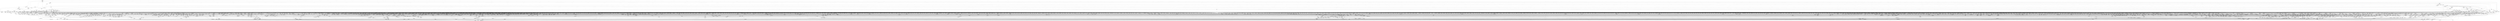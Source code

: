 digraph kerncollapsed {
    "other_cpu_in_panic" [color="black"];
    "Indirect call85" [color="black"];
    "__raw_spin_lock_irqsave" [color="black"];
    "arch_local_irq_save" [color="black"];
    "skb_tailroom" [color="black"];
    "__percpu_add_case_64.constprop.0_1" [color="black"];
    "security_audit_rule_match" [color="black"];
    "sk_memory_allocated_sub" [color="black"];
    "task_sigpending_1" [color="black"];
    "__finish_swait" [color="black"];
    "do_raw_spin_lock_56" [color="black"];
    "set_cpu_online" [color="black"];
    "timespec64_equal" [color="black"];
    "__cmpxchg_case_8" [color="black"];
    "system_supports_tlb_range" [color="black"];
    "__init_rwsem" [color="black"];
    "get_pwq" [color="black"];
    "find_next_bit_15" [color="black"];
    "percpu_counter_add_batch" [color="black"];
    "audit_inode" [color="black"];
    "__wb_calc_thresh" [color="black"];
    "wb_stat_mod" [color="black"];
    "Indirect call229" [color="black"];
    "__reuseport_detach_sock.isra.0" [color="black"];
    "__raw_spin_unlock_irq_25" [color="black"];
    "__wake_up_common_lock" [color="black"];
    "ktime_get_coarse_real_ts64" [color="black"];
    "find_next_bit.constprop.0_21" [color="black"];
    "smp_call_function" [color="black"];
    "irq_domain_activate_irq" [color="black"];
    "Indirect call81" [color="black"];
    "__dl_update" [color="black"];
    "do_raw_spin_lock_5" [color="black"];
    "put_link" [color="black"];
    "Indirect call173" [color="black"];
    "invalid_mkclean_vma" [color="black"];
    "io_poll_can_finish_inline.isra.0" [color="black"];
    "find_vm_area" [color="black"];
    "__integrity_iint_find" [color="black"];
    "init_entity_runnable_average" [color="black"];
    "freezing_slow_path" [color="black"];
    "d_lru_del" [color="black"];
    "security_inode_getsecid" [color="black"];
    "Indirect call216" [color="black"];
    "tty_driver_name" [color="black"];
    "folio_nr_pages_4" [color="black"];
    "__cmpwait_case_32_3" [color="black"];
    "mas_prev_range" [color="black"];
    "fast_dput" [color="black"];
    "PageMovable" [color="black"];
    "Indirect call115" [color="black"];
    "local_cpu_stop" [color="black"];
    "update_rq_clock" [color="black"];
    "mas_next" [color="black"];
    "__try_to_del_timer_sync" [color="black"];
    "node_tag_clear" [color="black"];
    "dev_nit_active" [color="black"];
    "pm_runtime_autosuspend_expiration" [color="black"];
    "__raw_spin_unlock_irqrestore_4" [color="black"];
    "mas_state_walk" [color="black"];
    "cpumask_any_distribute" [color="black"];
    "__raw_spin_lock_16" [color="black"];
    "lru_deactivate_fn" [color="black"];
    "rt_mutex_top_waiter" [color="black"];
    "Indirect call71" [color="black"];
    "folio_evictable_1" [color="black"];
    "Indirect call132" [color="black"];
    "__raw_spin_unlock_irqrestore_2" [color="black"];
    "__kern_my_cpu_offset_53" [color="black"];
    "Indirect call227" [color="black"];
    "Indirect call35" [color="black"];
    "this_cpu_has_cap" [color="black"];
    "pick_next_pushable_dl_task" [color="black"];
    "Indirect call188" [color="black"];
    "hrtimer_sleeper_start_expires" [color="black"];
    "dput_to_list" [color="black"];
    "page_try_share_anon_rmap" [color="black"];
    "__wake_up_sync_key" [color="black"];
    "Indirect call211" [color="black"];
    "inode_to_bdi" [color="black"];
    "inc_tlb_flush_pending" [color="black"];
    "mas_find" [color="black"];
    "should_fail_alloc_page" [color="black"];
    "__raw_spin_unlock_irq_28" [color="black"];
    "__raw_spin_lock_54" [color="black"];
    "invalid_folio_referenced_vma" [color="black"];
    "Indirect call62" [color="black"];
    "tty_audit_fork" [color="black"];
    "dl_bw_of" [color="black"];
    "set_nameidata" [color="black"];
    "set_load_weight" [color="black"];
    "__dev_fwnode" [color="black"];
    "arch_irq_work_raise" [color="black"];
    "try_release_thread_stack_to_cache" [color="black"];
    "hlist_del_init_2" [color="black"];
    "__raw_spin_lock_irqsave.constprop.0_2" [color="black"];
    "__kern_my_cpu_offset_11" [color="black"];
    "pcpu_alloc_area" [color="black"];
    "Indirect call155" [color="black"];
    "Indirect call87" [color="black"];
    "fpsimd_preserve_current_state" [color="black"];
    "Indirect call86" [color="black"];
    "Indirect call57" [color="black"];
    "Indirect call17" [color="black"];
    "__mutex_init" [color="black"];
    "__raw_spin_lock_irqsave_15" [color="black"];
    "cpu_switch_to" [color="black"];
    "security_inode_follow_link" [color="black"];
    "hlist_del_init_4" [color="black"];
    "page_mapping" [color="black"];
    "__raw_spin_unlock_irqrestore_6" [color="black"];
    "__cmpxchg_case_mb_32_2" [color="black"];
    "Indirect call154" [color="black"];
    "mte_zero_clear_page_tags" [color="black"];
    "Indirect call142" [color="black"];
    "xas_clear_mark" [color="black"];
    "mte_parent_slot" [color="black"];
    "mast_split_data" [color="black"];
    "__percpu_add_case_32_13" [color="black"];
    "pick_next_task_idle" [color="black"];
    "prepare_alloc_pages.constprop.0" [color="black"];
    "xattr_resolve_name" [color="black"];
    "can_migrate_task" [color="black"];
    "__raw_spin_lock_irqsave_51" [color="black"];
    "do_raw_spin_lock_9" [color="black"];
    "arch_get_random_seed_longs" [color="black"];
    "vma_last_pgoff" [color="black"];
    "__raw_spin_lock_42" [color="black"];
    "ktime_get" [color="black"];
    "__hlist_del" [color="black"];
    "dl_clear_overload.part.0" [color="black"];
    "__rb_erase_color" [color="black"];
    "should_zap_page" [color="black"];
    "double_unlock_balance" [color="black"];
    "__do_set_cpus_allowed" [color="black"];
    "console_srcu_read_unlock" [color="black"];
    "__d_drop" [color="black"];
    "Indirect call37" [color="black"];
    "__raw_spin_unlock_irq_21" [color="black"];
    "is_zero_page" [color="black"];
    "hlist_bl_lock" [color="black"];
    "setxattr_copy" [color="black"];
    "rcu_seq_snap" [color="black"];
    "expand" [color="black"];
    "security_inode_post_setxattr" [color="black"];
    "arch_get_random_longs" [color="black"];
    "d_ancestor" [color="black"];
    "mnt_want_write" [color="black"];
    "futex_hb_waiters_dec" [color="black"];
    "__raw_spin_lock_irqsave_5" [color="black"];
    "_compound_head_7" [color="black"];
    "arch_asym_cpu_priority" [color="black"];
    "__task_pid_nr_ns" [color="black"];
    "arch_local_irq_save_5" [color="black"];
    "do_raw_spin_lock_45" [color="black"];
    "__raw_spin_unlock_irq_11" [color="black"];
    "cpu_mitigations_off" [color="black"];
    "Indirect call51" [color="black"];
    "__d_lookup_rcu_op_compare" [color="black"];
    "resched_curr" [color="black"];
    "page_vma_mapped_walk_done_1" [color="black"];
    "task_sigpending_2" [color="black"];
    "cpumask_copy_1" [color="black"];
    "__cmpxchg_case_acq_32.constprop.0_16" [color="black"];
    "Indirect call27" [color="black"];
    "vma_iter_config" [color="black"];
    "vma_interval_tree_remove" [color="black"];
    "pvm_find_va_enclose_addr" [color="black"];
    "test_tsk_need_resched" [color="black"];
    "set_tlb_ubc_flush_pending" [color="black"];
    "step_into" [color="black"];
    "Indirect call192" [color="black"];
    "rcu_segcblist_inc_len" [color="black"];
    "__wake_up_pollfree" [color="black"];
    "kmalloc_slab" [color="black"];
    "recalc_sigpending" [color="black"];
    "Indirect call191" [color="black"];
    "folio_mapped_3" [color="black"];
    "Indirect call75" [color="black"];
    "sk_mem_reclaim" [color="black"];
    "HAS_UNMAPPED_ID" [color="black"];
    "Indirect call159" [color="black"];
    "__bpf_free_used_maps" [color="black"];
    "rcu_segcblist_add_len" [color="black"];
    "lru_add_fn" [color="black"];
    "lru_note_cost_refault" [color="black"];
    "dcache_clean_pou" [color="black"];
    "pgdat_balanced" [color="black"];
    "prb_read_valid" [color="black"];
    "mapping_allow_writable" [color="black"];
    "tty_name" [color="black"];
    "do_raw_spin_lock_117" [color="black"];
    "sve_state_size" [color="black"];
    "__audit_getname" [color="black"];
    "kernfs_leftmost_descendant" [color="black"];
    "io_req_defer_failed" [color="black"];
    "__cmpxchg_case_acq_32.constprop.0_12" [color="black"];
    "percpu_ref_put_many.constprop.0" [color="black"];
    "exit_rcu" [color="black"];
    "__raw_spin_lock_31" [color="black"];
    "group_balance_cpu" [color="black"];
    "test_and_set_bit_lock.constprop.0" [color="black"];
    "Indirect call122" [color="black"];
    "addr_to_vb_xa" [color="black"];
    "Indirect call118" [color="black"];
    "smp_call_function_many" [color="black"];
    "find_lock_task_mm" [color="black"];
    "__flow_hash_from_keys" [color="black"];
    "i_uid_into_vfsuid" [color="black"];
    "rt_mutex_proxy_unlock" [color="black"];
    "Indirect call135" [color="black"];
    "__mutex_add_waiter" [color="black"];
    "__const_udelay" [color="black"];
    "sock_rfree" [color="black"];
    "update_blocked_averages" [color="black"];
    "Indirect call230" [color="black"];
    "current_is_kswapd" [color="black"];
    "dev_pm_disable_wake_irq_check" [color="black"];
    "timer_delete" [color="black"];
    "flush_tlb_mm_1" [color="black"];
    "mm_counter" [color="black"];
    "rcu_gp_is_expedited" [color="black"];
    "try_to_take_rt_mutex" [color="black"];
    "do_raw_spin_lock_44" [color="black"];
    "__kern_my_cpu_offset_6" [color="black"];
    "io_wq_worker_running" [color="black"];
    "Indirect call68" [color="black"];
    "copy_to_user_page" [color="black"];
    "set_task_reclaim_state" [color="black"];
    "__raw_spin_lock_49" [color="black"];
    "do_raw_spin_lock_50" [color="black"];
    "Indirect call18" [color="black"];
    "Indirect call210" [color="black"];
    "sock_inuse_add" [color="black"];
    "Indirect call149" [color="black"];
    "kernfs_release_file.part.0.isra.0" [color="black"];
    "irq_chip_retrigger_hierarchy" [color="black"];
    "__skb_fill_page_desc" [color="black"];
    "get_sd_balance_interval" [color="black"];
    "Indirect call56" [color="black"];
    "io_cancel_req_match" [color="black"];
    "move_freepages_block" [color="black"];
    "d_alloc" [color="black"];
    "link_path_walk" [color="black"];
    "get_next_ino" [color="black"];
    "arch_local_irq_save_4" [color="black"];
    "skb_frag_ref" [color="black"];
    "find_next_bit_13" [color="black"];
    "count_mounts" [color="black"];
    "__set_task_comm" [color="black"];
    "sched_clock_noinstr" [color="black"];
    "__cmpxchg_case_rel_64" [color="black"];
    "forward_timer_base" [color="black"];
    "audit_copy_inode" [color="black"];
    "update_rt_rq_load_avg" [color="black"];
    "folio_trylock_flag" [color="black"];
    "io_poll_add_hash" [color="black"];
    "steal_suitable_fallback" [color="black"];
    "unmask_irq" [color="black"];
    "u64_stats_add_2" [color="black"];
    "compaction_defer_reset" [color="black"];
    "vma_interval_tree_insert_after" [color="black"];
    "get_group_info.isra.0" [color="black"];
    "pm_runtime_get_noresume" [color="black"];
    "mas_set_alloc_req" [color="black"];
    "dequeue_task" [color="black"];
    "do_raw_spin_lock_52" [color="black"];
    "detach_if_pending" [color="black"];
    "prepend_char" [color="black"];
    "do_raw_spin_lock_28" [color="black"];
    "do_raw_spin_lock_42" [color="black"];
    "do_raw_spin_lock_7" [color="black"];
    "copy_from_kernel_nofault" [color="black"];
    "tk_clock_read" [color="black"];
    "__hrtimer_get_next_event" [color="black"];
    "__disable_irq" [color="black"];
    "Indirect call147" [color="black"];
    "pcpu_post_unmap_tlb_flush" [color="black"];
    "active_load_balance_cpu_stop" [color="black"];
    "list_lru_del" [color="black"];
    "arm_timer" [color="black"];
    "tlb_remove_table_smp_sync" [color="black"];
    "__pm_relax" [color="black"];
    "pagefault_disable" [color="black"];
    "__rb_insert_augmented" [color="black"];
    "rcu_poll_gp_seq_end_unlocked" [color="black"];
    "Indirect call91" [color="black"];
    "rwsem_spin_on_owner" [color="black"];
    "__raw_spin_lock_irq_43" [color="black"];
    "test_ti_thread_flag_1" [color="black"];
    "posix_cpu_timers_exit_group" [color="black"];
    "__put_cpu_fpsimd_context" [color="black"];
    "Indirect call89" [color="black"];
    "__kern_my_cpu_offset_51" [color="black"];
    "strcspn" [color="black"];
    "find_next_bit.constprop.0_14" [color="black"];
    "add_wait_queue" [color="black"];
    "sig_handler_ignored" [color="black"];
    "netlink_lock_table" [color="black"];
    "__mnt_drop_write_file" [color="black"];
    "get_state_synchronize_rcu_full" [color="black"];
    "workingset_age_nonresident" [color="black"];
    "nd_jump_root" [color="black"];
    "Indirect call195" [color="black"];
    "__finalize_skb_around" [color="black"];
    "__raw_spin_lock_irqsave_23" [color="black"];
    "pid_nr_ns" [color="black"];
    "io_req_complete_defer" [color="black"];
    "__raw_spin_trylock_3" [color="black"];
    "__cmpxchg_case_acq_32.constprop.0_20" [color="black"];
    "put_tree_ref" [color="black"];
    "Indirect call218" [color="black"];
    "__legitimize_mnt" [color="black"];
    "do_kernel_restart" [color="black"];
    "sub_running_bw.isra.0" [color="black"];
    "invalid_migration_vma" [color="black"];
    "fsnotify_free_mark" [color="black"];
    "__raw_spin_lock_12" [color="black"];
    "filemap_check_errors" [color="black"];
    "__raw_read_lock.constprop.0_1" [color="black"];
    "hrtimer_force_reprogram.constprop.0" [color="black"];
    "Indirect call70" [color="black"];
    "req_set_fail_3" [color="black"];
    "folio_nr_pages_3" [color="black"];
    "tty_update_time" [color="black"];
    "__irq_disable" [color="black"];
    "cpu_timer_task_rcu" [color="black"];
    "__legitimize_path" [color="black"];
    "rcu_is_cpu_rrupt_from_idle" [color="black"];
    "llist_add_batch" [color="black"];
    "isolation_suitable.isra.0" [color="black"];
    "Indirect call92" [color="black"];
    "lockref_get_not_zero" [color="black"];
    "__preempt_count_sub" [color="black"];
    "mtree_range_walk" [color="black"];
    "Indirect call83" [color="black"];
    "Indirect call42" [color="black"];
    "__hrtimer_next_event_base.constprop.0" [color="black"];
    "Indirect call166" [color="black"];
    "cpumask_next_and" [color="black"];
    "oom_unkillable_task.isra.0" [color="black"];
    "Indirect call36" [color="black"];
    "__raw_spin_lock_24" [color="black"];
    "_find_first_and_bit" [color="black"];
    "tag_clear" [color="black"];
    "auditd_test_task" [color="black"];
    "inode_io_list_move_locked" [color="black"];
    "folio_isolate_lru" [color="black"];
    "arch_local_irq_restore_2" [color="black"];
    "timer_delete_hook" [color="black"];
    "__kern_my_cpu_offset_56" [color="black"];
    "domain_dirty_limits" [color="black"];
    "task_active_pid_ns" [color="black"];
    "Indirect call0" [color="black"];
    "task_clear_jobctl_pending" [color="black"];
    "__kern_my_cpu_offset_24" [color="black"];
    "lock_mount_hash" [color="black"];
    "crng_fast_key_erasure" [color="black"];
    "Indirect call5" [color="black"];
    "__kern_my_cpu_offset_79" [color="black"];
    "_get_random_bytes" [color="black"];
    "arch_local_irq_save_7" [color="black"];
    "_compound_head_2" [color="black"];
    "find_mergeable_anon_vma" [color="black"];
    "do_raw_spin_lock_17" [color="black"];
    "cpumask_and" [color="black"];
    "__raw_spin_unlock_irqrestore_32" [color="black"];
    "folio_trylock_4" [color="black"];
    "handle_lookup_down" [color="black"];
    "task_clear_jobctl_trapping" [color="black"];
    "igrab" [color="black"];
    "auditsc_get_stamp" [color="black"];
    "leave_rcu" [color="black"];
    "__cmpxchg_case_mb_64_1" [color="black"];
    "__kern_my_cpu_offset_47" [color="black"];
    "arch_timer_evtstrm_available" [color="black"];
    "__raw_spin_lock_irq_31" [color="black"];
    "timer_delete_sync" [color="black"];
    "Indirect call189" [color="black"];
    "qdisc_qstats_cpu_backlog_dec" [color="black"];
    "__percpu_add_case_64_4" [color="black"];
    "get_pfnblock_flags_mask" [color="black"];
    "compaction_zonelist_suitable" [color="black"];
    "jiffies_to_msecs" [color="black"];
    "Indirect call215" [color="black"];
    "__cmpxchg_case_acq_64_1" [color="black"];
    "__wake_up_klogd.part.0" [color="black"];
    "Indirect call53" [color="black"];
    "mnt_get_writers" [color="black"];
    "Indirect call153" [color="black"];
    "__kern_my_cpu_offset_14" [color="black"];
    "strscpy" [color="black"];
    "__kern_my_cpu_offset_35" [color="black"];
    "mas_update_gap" [color="black"];
    "Indirect call33" [color="black"];
    "__kern_my_cpu_offset_19" [color="black"];
    "arch_local_irq_save_3" [color="black"];
    "system_supports_tlb_range_1" [color="black"];
    "cpu_active" [color="black"];
    "io_should_retry_thread" [color="black"];
    "qdisc_maybe_clear_missed" [color="black"];
    "xa_mk_value" [color="black"];
    "do_raw_spin_lock_14" [color="black"];
    "simple_xattr_space" [color="black"];
    "xas_set_mark" [color="black"];
    "iov_iter_revert" [color="black"];
    "pcpu_page_idx" [color="black"];
    "chacha_permute" [color="black"];
    "do_raw_spin_lock_67" [color="black"];
    "__rb_rotate_set_parents" [color="black"];
    "_compound_head" [color="black"];
    "mab_mas_cp" [color="black"];
    "mas_safe_pivot" [color="black"];
    "make_vfsuid" [color="black"];
    "defer_console_output" [color="black"];
    "idr_for_each" [color="black"];
    "do_raw_spin_lock.constprop.0_6" [color="black"];
    "clear_page" [color="black"];
    "peernet2id" [color="black"];
    "prb_first_valid_seq" [color="black"];
    "capable_wrt_inode_uidgid" [color="black"];
    "security_inode_permission" [color="black"];
    "need_seqretry" [color="black"];
    "__raw_spin_lock_irq_4" [color="black"];
    "kthread_insert_work_sanity_check" [color="black"];
    "wb_dirty_limits" [color="black"];
    "__raw_spin_unlock_irqrestore" [color="black"];
    "do_softirq" [color="black"];
    "Indirect call67" [color="black"];
    "virt_to_slab" [color="black"];
    "rcu_segcblist_enqueue" [color="black"];
    "d_shrink_add" [color="black"];
    "Indirect call200" [color="black"];
    "list_move_1" [color="black"];
    "put_dec_trunc8" [color="black"];
    "count_vm_events" [color="black"];
    "xas_reload" [color="black"];
    "cpudl_set" [color="black"];
    "unhash_mnt" [color="black"];
    "__raw_spin_lock_irq_1" [color="black"];
    "kthread_is_per_cpu" [color="black"];
    "__raw_write_lock_irq_1" [color="black"];
    "do_add_mount" [color="black"];
    "__raw_spin_unlock_irqrestore_21" [color="black"];
    "sched_clock" [color="black"];
    "mmgrab_2" [color="black"];
    "fsnotify_detach_connector_from_object" [color="black"];
    "__accumulate_pelt_segments" [color="black"];
    "__raw_spin_lock_irqsave_25" [color="black"];
    "Indirect call21" [color="black"];
    "do_raw_spin_lock.constprop.0_11" [color="black"];
    "do_raw_spin_lock_87" [color="black"];
    "space_used" [color="black"];
    "set_secondary_fwnode" [color="black"];
    "lookup_mountpoint" [color="black"];
    "__wake_up_parent" [color="black"];
    "eventfd_signal_mask" [color="black"];
    "xas_error.isra.0" [color="black"];
    "mm_set_has_pinned_flag" [color="black"];
    "mab_shift_right" [color="black"];
    "anon_vma_interval_tree_insert" [color="black"];
    "memblock_is_map_memory" [color="black"];
    "do_delayed_call" [color="black"];
    "mt_find" [color="black"];
    "Indirect call80" [color="black"];
    "Indirect call39" [color="black"];
    "do_raw_spin_lock_64" [color="black"];
    "__cmpxchg_case_acq_32.constprop.0_15" [color="black"];
    "unlock_task_sighand.isra.0_1" [color="black"];
    "pud_set_huge" [color="black"];
    "desc_read" [color="black"];
    "update_newidle_cost" [color="black"];
    "sane_fdtable_size" [color="black"];
    "skb_tailroom_1" [color="black"];
    "do_raw_spin_lock_15" [color="black"];
    "bit_waitqueue" [color="black"];
    "__cmpxchg_case_mb_32_10" [color="black"];
    "count_vm_events_1" [color="black"];
    "Indirect call126" [color="black"];
    "mmget" [color="black"];
    "Indirect call174" [color="black"];
    "skb_queue_tail" [color="black"];
    "test_ti_thread_flag_6" [color="black"];
    "Indirect call47" [color="black"];
    "Indirect call164" [color="black"];
    "do_raw_spin_lock_88" [color="black"];
    "mas_is_err" [color="black"];
    "__kern_my_cpu_offset_54" [color="black"];
    "__d_lookup_unhash" [color="black"];
    "rcu_segcblist_first_pend_cb" [color="black"];
    "mte_update_gcr_excl.isra.0" [color="black"];
    "Indirect call160" [color="black"];
    "kobj_ns_ops" [color="black"];
    "compound_order" [color="black"];
    "raw_spin_rq_lock" [color="black"];
    "__printk_cpu_sync_put" [color="black"];
    "folio_nr_pages_2" [color="black"];
    "__raw_spin_lock_irqsave.constprop.0_7" [color="black"];
    "ldsem_down_read_trylock" [color="black"];
    "skb_zcopy" [color="black"];
    "free_vmap_area_rb_augment_cb_rotate" [color="black"];
    "__cmpxchg_case_64" [color="black"];
    "do_raw_spin_lock.constprop.0_10" [color="black"];
    "srcu_funnel_exp_start" [color="black"];
    "__irq_get_desc_lock" [color="black"];
    "may_write_xattr" [color="black"];
    "_mix_pool_bytes" [color="black"];
    "__kern_my_cpu_offset_36" [color="black"];
    "__d_lookup" [color="black"];
    "privileged_wrt_inode_uidgid" [color="black"];
    "io_cqring_wake" [color="black"];
    "vma_interval_tree_iter_first" [color="black"];
    "security_inode_init_security_anon" [color="black"];
    "find_task_by_pid_ns" [color="black"];
    "tag_set" [color="black"];
    "compound_order_2" [color="black"];
    "__cmpxchg_case_mb_32_13" [color="black"];
    "ma_dead_node" [color="black"];
    "__wb_update_bandwidth.constprop.0" [color="black"];
    "mas_pause" [color="black"];
    "mte_copy_page_tags" [color="black"];
    "__sk_mem_reduce_allocated" [color="black"];
    "mod_zone_state" [color="black"];
    "__raw_spin_lock_irqsave.constprop.0_8" [color="black"];
    "__raw_spin_lock_irqsave_11" [color="black"];
    "__raw_spin_lock_23" [color="black"];
    "__raw_spin_lock_18" [color="black"];
    "io_put_kbuf" [color="black"];
    "sk_leave_memory_pressure" [color="black"];
    "pde_subdir_find" [color="black"];
    "mas_allocated.isra.0" [color="black"];
    "clear_ti_thread_flag_4" [color="black"];
    "propagate_mount_unlock" [color="black"];
    "kthread_should_stop" [color="black"];
    "extract_entropy.constprop.0" [color="black"];
    "__raw_spin_lock_irqsave_18" [color="black"];
    "update_dl_rq_load_avg" [color="black"];
    "Indirect call141" [color="black"];
    "find_first_bit_3" [color="black"];
    "cpumask_intersects.constprop.0_1" [color="black"];
    "__kern_my_cpu_offset_23" [color="black"];
    "do_raw_spin_lock_23" [color="black"];
    "__do_once_start" [color="black"];
    "prb_final_commit" [color="black"];
    "__lock_task_sighand" [color="black"];
    "pcpu_chunk_populated" [color="black"];
    "list_move_tail" [color="black"];
    "Indirect call4" [color="black"];
    "__cmpxchg_case_mb_64_2" [color="black"];
    "list_del_init_2" [color="black"];
    "__raw_spin_lock_irqsave_50" [color="black"];
    "d_alloc_parallel" [color="black"];
    "pfn_valid_2" [color="black"];
    "__iget" [color="black"];
    "__raw_spin_unlock_irq_17" [color="black"];
    "find_next_zero_bit_1" [color="black"];
    "__cmpwait_case_32_2" [color="black"];
    "hlist_bl_unlock" [color="black"];
    "mas_set_parent.constprop.0" [color="black"];
    "mas_walk" [color="black"];
    "__irq_startup" [color="black"];
    "anon_vma_interval_tree_remove" [color="black"];
    "new_context" [color="black"];
    "__xchg_case_mb_64.constprop.0_2" [color="black"];
    "access_ok_16" [color="black"];
    "__update_gt_cputime" [color="black"];
    "dev_xmit_recursion_dec" [color="black"];
    "__cmpwait_case_32" [color="black"];
    "tick_get_device" [color="black"];
    "do_raw_spin_lock_80" [color="black"];
    "drain_pages" [color="black"];
    "mapping_shrinkable_2" [color="black"];
    "clear_ti_thread_flag_5" [color="black"];
    "system_supports_mte_1" [color="black"];
    "find_next_zero_bit_2" [color="black"];
    "mas_new_ma_node" [color="black"];
    "__wake_q_add" [color="black"];
    "security_current_getsecid_subj" [color="black"];
    "path_is_under" [color="black"];
    "find_next_bit.constprop.0_11" [color="black"];
    "init_multi_vma_prep" [color="black"];
    "vm_commit_limit" [color="black"];
    "pcpu_block_update_hint_alloc" [color="black"];
    "Indirect call41" [color="black"];
    "__cmpxchg_case_mb_32.constprop.0" [color="black"];
    "test_ti_thread_flag_22" [color="black"];
    "Indirect call117" [color="black"];
    "Indirect call64" [color="black"];
    "__lshrti3" [color="black"];
    "Indirect call98" [color="black"];
    "try_to_unmap_flush_dirty" [color="black"];
    "cpus_share_cache" [color="black"];
    "__d_instantiate" [color="black"];
    "list_splice" [color="black"];
    "tsk_fork_get_node" [color="black"];
    "Indirect call111" [color="black"];
    "find_next_bit.constprop.0_6" [color="black"];
    "__nr_to_section" [color="black"];
    "__cmpxchg_case_rel_32" [color="black"];
    "__balance_callbacks" [color="black"];
    "console_srcu_read_lock" [color="black"];
    "page_ref_dec_and_test_1" [color="black"];
    "__sk_mem_reclaim" [color="black"];
    "system_supports_mte" [color="black"];
    "__raw_spin_lock_irqsave.constprop.0_3" [color="black"];
    "hrtimer_active" [color="black"];
    "cpumask_first" [color="black"];
    "_find_last_bit" [color="black"];
    "list_del_init" [color="black"];
    "signal_pending_state_2" [color="black"];
    "__kern_my_cpu_offset_52" [color="black"];
    "_find_next_and_bit" [color="black"];
    "__raw_spin_unlock_irq_1" [color="black"];
    "set_pud" [color="black"];
    "do_csum" [color="black"];
    "sync_exp_work_done" [color="black"];
    "___d_drop" [color="black"];
    "Indirect call158" [color="black"];
    "Indirect call124" [color="black"];
    "IS_ERR_OR_NULL_3" [color="black"];
    "disable_irq_nosync" [color="black"];
    "__raw_spin_lock_28" [color="black"];
    "osq_wait_next" [color="black"];
    "tty_port_kopened" [color="black"];
    "update_min_vruntime" [color="black"];
    "find_unlink_vmap_area" [color="black"];
    "invent_group_ids" [color="black"];
    "Indirect call146" [color="black"];
    "Indirect call171" [color="black"];
    "Indirect call131" [color="black"];
    "__percpu_down_write_trylock" [color="black"];
    "__mod_zone_page_state" [color="black"];
    "radix_tree_next_chunk" [color="black"];
    "rcu_gp_is_normal" [color="black"];
    "Indirect call43" [color="black"];
    "update_group_capacity" [color="black"];
    "Indirect call156" [color="black"];
    "__delay" [color="black"];
    "__raw_spin_lock_irq_20" [color="black"];
    "__irq_can_set_affinity" [color="black"];
    "get_file_2" [color="black"];
    "rcu_seq_start" [color="black"];
    "__percpu_add_case_64.constprop.0" [color="black"];
    "mte_clear_page_tags" [color="black"];
    "is_vmalloc_addr" [color="black"];
    "fragmentation_index" [color="black"];
    "count_vm_event" [color="black"];
    "mas_mab_cp" [color="black"];
    "inode_io_list_del" [color="black"];
    "Indirect call66" [color="black"];
    "dev_xmit_recursion_inc" [color="black"];
    "percpu_ref_get_many" [color="black"];
    "mas_prev_sibling" [color="black"];
    "rcu_segcblist_init" [color="black"];
    "__raw_spin_lock_irq_35" [color="black"];
    "clear_ti_thread_flag_1" [color="black"];
    "req_set_fail" [color="black"];
    "timerqueue_del" [color="black"];
    "mte_thread_switch" [color="black"];
    "cpudl_heapify" [color="black"];
    "__kern_my_cpu_offset_78" [color="black"];
    "mas_leaf_set_meta" [color="black"];
    "Indirect call214" [color="black"];
    "rcu_accelerate_cbs" [color="black"];
    "__raw_spin_lock_15" [color="black"];
    "cpumask_weight" [color="black"];
    "io_wq_hash_work" [color="black"];
    "count_vm_event_2" [color="black"];
    "page_ref_dec_and_test" [color="black"];
    "__raw_spin_unlock_irqrestore_14" [color="black"];
    "cpumask_empty_3" [color="black"];
    "override_creds" [color="black"];
    "lockref_put_or_lock" [color="black"];
    "folio_mark_dirty" [color="black"];
    "mas_descend" [color="black"];
    "workingset_test_recent" [color="black"];
    "__kern_my_cpu_offset_44" [color="black"];
    "wakeup_kswapd" [color="black"];
    "oom_badness" [color="black"];
    "__cmpxchg_case_acq_32.constprop.0" [color="black"];
    "__msecs_to_jiffies" [color="black"];
    "__raw_spin_lock_43" [color="black"];
    "__irq_domain_activate_irq" [color="black"];
    "free_pcppages_bulk" [color="black"];
    "workingset_eviction" [color="black"];
    "kill_super_notify" [color="black"];
    "cpu_clock_sample" [color="black"];
    "set_task_cpu" [color="black"];
    "retain_dentry" [color="black"];
    "__raw_spin_lock_6" [color="black"];
    "__d_find_any_alias" [color="black"];
    "do_raw_spin_lock_99" [color="black"];
    "get_vfs_caps_from_disk" [color="black"];
    "migrate_disable" [color="black"];
    "__raw_write_unlock_irq_5" [color="black"];
    "__lock_parent" [color="black"];
    "__irq_domain_deactivate_irq" [color="black"];
    "atime_needs_update" [color="black"];
    "__page_cache_release" [color="black"];
    "mas_store_prealloc.part.0" [color="black"];
    "pcpu_next_md_free_region" [color="black"];
    "rt_mutex_futex_trylock" [color="black"];
    "pte_offset_kernel.isra.0" [color="black"];
    "__percpu_add_case_32_7" [color="black"];
    "timerqueue_iterate_next" [color="black"];
    "arch_local_irq_restore_3" [color="black"];
    "copy_page" [color="black"];
    "io_poll_mark_cancelled" [color="black"];
    "__percpu_add_case_64_6" [color="black"];
    "__raw_spin_lock_30" [color="black"];
    "pcpu_free_area.isra.0" [color="black"];
    "Indirect call29" [color="black"];
    "unlock_page" [color="black"];
    "vfs_setxattr" [color="black"];
    "__raw_spin_lock_irqsave_19" [color="black"];
    "Indirect call65" [color="black"];
    "rcu_is_watching" [color="black"];
    "queued_read_lock_slowpath" [color="black"];
    "try_check_zero" [color="black"];
    "cpumask_and.isra.0_1" [color="black"];
    "folio_mapping" [color="black"];
    "do_raw_spin_lock_37" [color="black"];
    "rb_first" [color="black"];
    "rt_mutex_setprio" [color="black"];
    "commit_tree" [color="black"];
    "enqueue_timer" [color="black"];
    "sched_post_fork" [color="black"];
    "attach_recursive_mnt" [color="black"];
    "arch_tlbbatch_should_defer.constprop.0" [color="black"];
    "__cmpxchg_case_acq_32.constprop.0_4" [color="black"];
    "group_open_release" [color="black"];
    "__add_wait_queue" [color="black"];
    "vmemdup_user" [color="black"];
    "flush_tlb_batched_pending" [color="black"];
    "rcu_poll_gp_seq_end" [color="black"];
    "do_raw_spin_lock_33" [color="black"];
    "pte_to_swp_entry_2" [color="black"];
    "__smp_call_single_queue" [color="black"];
    "Indirect call185" [color="black"];
    "update_cached_migrate" [color="black"];
    "__posix_timers_find" [color="black"];
    "test_ti_thread_flag_7" [color="black"];
    "first_online_pgdat" [color="black"];
    "_copy_from_user_7" [color="black"];
    "rcu_stall_is_suppressed" [color="black"];
    "Indirect call94" [color="black"];
    "account_pipe_buffers" [color="black"];
    "do_raw_spin_lock_11" [color="black"];
    "mte_dead_walk" [color="black"];
    "cpu_do_switch_mm" [color="black"];
    "cpudl_heapify_up" [color="black"];
    "security_inode_setsecurity" [color="black"];
    "__percpu_add_return_case_32_1" [color="black"];
    "__kern_my_cpu_offset_74" [color="black"];
    "io_wq_work_match_all" [color="black"];
    "irq_set_thread_affinity" [color="black"];
    "__count_vm_events" [color="black"];
    "__raw_spin_unlock_irq_36" [color="black"];
    "arm64_kernel_unmapped_at_el0_3" [color="black"];
    "terminate_walk" [color="black"];
    "blake2s_update" [color="black"];
    "do_raw_spin_lock_46" [color="black"];
    "__io_disarm_linked_timeout" [color="black"];
    "__raw_spin_lock_19" [color="black"];
    "cpu_online" [color="black"];
    "__srcu_read_unlock" [color="black"];
    "__raw_spin_lock_irq.constprop.0_2" [color="black"];
    "flush_dcache_folio" [color="black"];
    "xa_find_after" [color="black"];
    "vma_address" [color="black"];
    "do_raw_spin_lock_36" [color="black"];
    "d_hash" [color="black"];
    "rcu_seq_end_1" [color="black"];
    "memcg_charge_kernel_stack.part.0" [color="black"];
    "__efistub_caches_clean_inval_pou" [color="black"];
    "lock_parent" [color="black"];
    "do_raw_spin_lock_118" [color="black"];
    "do_raw_spin_lock_48" [color="black"];
    "pm_runtime_deactivate_timer" [color="black"];
    "do_raw_spin_lock_8" [color="black"];
    "test_ti_thread_flag_21" [color="black"];
    "inode_cgwb_move_to_attached" [color="black"];
    "unreserve_highatomic_pageblock" [color="black"];
    "d_lookup_done" [color="black"];
    "fpsimd_flush_task_state" [color="black"];
    "__init_waitqueue_head" [color="black"];
    "irq_get_irq_data" [color="black"];
    "__cmpxchg_case_acq_32.constprop.0_21" [color="black"];
    "__raw_spin_lock_irq_34" [color="black"];
    "clear_buddies.isra.0" [color="black"];
    "find_suitable_fallback" [color="black"];
    "bump_cpu_timer" [color="black"];
    "try_grab_page" [color="black"];
    "remove_nodes.constprop.0" [color="black"];
    "kmap_local_page" [color="black"];
    "path_get" [color="black"];
    "pmd_offset.isra.0" [color="black"];
    "__sw_hweight64" [color="black"];
    "ptep_clear_flush" [color="black"];
    "get_ldops" [color="black"];
    "__task_will_free_mem" [color="black"];
    "data_push_tail" [color="black"];
    "copy_thread" [color="black"];
    "fsnotify_compare_groups" [color="black"];
    "__raw_spin_lock_irq_25" [color="black"];
    "min_deadline_cb_rotate" [color="black"];
    "_compound_head_4" [color="black"];
    "xas_pause" [color="black"];
    "__dev_pm_qos_resume_latency" [color="black"];
    "__raw_spin_lock_irqsave.constprop.0_9" [color="black"];
    "rwsem_set_reader_owned" [color="black"];
    "io_run_cancel" [color="black"];
    "__list_del_entry_2" [color="black"];
    "workingset_activation" [color="black"];
    "wake_up_var" [color="black"];
    "gup_folio_next" [color="black"];
    "__kern_my_cpu_offset_83" [color="black"];
    "wake_up_klogd" [color="black"];
    "skb_may_tx_timestamp.part.0" [color="black"];
    "zone_page_state_add" [color="black"];
    "set_kpti_asid_bits" [color="black"];
    "posix_cpu_timers_exit" [color="black"];
    "Indirect call208" [color="black"];
    "__vfs_setxattr_locked" [color="black"];
    "__skb_set_length" [color="black"];
    "move_freelist_tail" [color="black"];
    "__raw_spin_lock_irqsave_1" [color="black"];
    "__mnt_is_readonly" [color="black"];
    "ktime_get_real_seconds" [color="black"];
    "from_vfsuid" [color="black"];
    "has_managed_dma" [color="black"];
    "pi_state_update_owner" [color="black"];
    "add_device_randomness" [color="black"];
    "sock_flag.constprop.0" [color="black"];
    "Indirect call105" [color="black"];
    "audit_comparator" [color="black"];
    "check_and_switch_context" [color="black"];
    "get_task_mm" [color="black"];
    "__d_lookup_unhash_wake" [color="black"];
    "put_filesystem" [color="black"];
    "mas_next_sibling" [color="black"];
    "irqd_irq_disabled.isra.0" [color="black"];
    "io_timeout_extract" [color="black"];
    "xas_not_node" [color="black"];
    "wb_io_lists_populated" [color="black"];
    "__kern_my_cpu_offset_61" [color="black"];
    "__raw_spin_lock_14" [color="black"];
    "io_poll_remove_entry" [color="black"];
    "page_ref_inc_1" [color="black"];
    "anon_vma_interval_tree_iter_next" [color="black"];
    "mutex_is_locked" [color="black"];
    "pagefault_enable" [color="black"];
    "__wake_up_locked_key" [color="black"];
    "rb_insert_color_cached" [color="black"];
    "wb_update_bandwidth" [color="black"];
    "__xchg_case_mb_64.constprop.0_3" [color="black"];
    "__raw_spin_lock_34" [color="black"];
    "task_ppid_nr" [color="black"];
    "percpu_counter_dec" [color="black"];
    "__raw_spin_unlock_bh.constprop.0" [color="black"];
    "lru_lazyfree_fn" [color="black"];
    "call_on_irq_stack" [color="black"];
    "__raw_spin_lock_irqsave_21" [color="black"];
    "__raw_spin_unlock_irqrestore_10" [color="black"];
    "ktime_add_safe" [color="black"];
    "mnt_set_mountpoint" [color="black"];
    "dec_rlimit_ucounts" [color="black"];
    "find_vma" [color="black"];
    "pgattr_change_is_safe" [color="black"];
    "__peernet2id" [color="black"];
    "__io_prep_linked_timeout" [color="black"];
    "__pi_memcmp" [color="black"];
    "show_mem_node_skip" [color="black"];
    "mas_bulk_rebalance" [color="black"];
    "__kern_my_cpu_offset_49" [color="black"];
    "Indirect call2" [color="black"];
    "timer_reduce" [color="black"];
    "strnlen" [color="black"];
    "folio_mapped" [color="black"];
    "do_raw_spin_lock_65" [color="black"];
    "groups_search" [color="black"];
    "pageblock_skip_persistent" [color="black"];
    "move_queued_task.constprop.0" [color="black"];
    "put_unused_fd" [color="black"];
    "do_raw_spin_lock_1" [color="black"];
    "Indirect call161" [color="black"];
    "folio_evictable" [color="black"];
    "do_raw_spin_lock_6" [color="black"];
    "tick_get_broadcast_mask" [color="black"];
    "cleanup_timerqueue" [color="black"];
    "__cmpxchg_case_acq_32.constprop.0_5" [color="black"];
    "redirty_tail_locked" [color="black"];
    "__vfs_setxattr" [color="black"];
    "__attach_mnt" [color="black"];
    "__skb_dequeue_3" [color="black"];
    "signal_pending_state_1" [color="black"];
    "fsnotify_grab_connector" [color="black"];
    "d_find_alias" [color="black"];
    "__d_lookup_rcu" [color="black"];
    "notifier_call_chain" [color="black"];
    "__set_task_special" [color="black"];
    "__raw_spin_lock_irq_11" [color="black"];
    "Indirect call151" [color="black"];
    "rb_erase_cached.isra.0" [color="black"];
    "__cmpxchg_case_mb_32_5" [color="black"];
    "__acct_reclaim_writeback" [color="black"];
    "percpu_ref_put_many" [color="black"];
    "get_state_synchronize_rcu" [color="black"];
    "__ipi_send_mask" [color="black"];
    "get_mm_exe_file" [color="black"];
    "mab_set_b_end" [color="black"];
    "Indirect call38" [color="black"];
    "put_prev_task" [color="black"];
    "wants_signal" [color="black"];
    "percpu_ref_noop_confirm_switch" [color="black"];
    "mte_sync_tags" [color="black"];
    "Indirect call110" [color="black"];
    "double_rq_lock" [color="black"];
    "attach_task" [color="black"];
    "take_dentry_name_snapshot" [color="black"];
    "do_raw_spin_lock_60" [color="black"];
    "prepend" [color="black"];
    "prb_next_seq" [color="black"];
    "user_disable_single_step" [color="black"];
    "d_shrink_del" [color="black"];
    "i_gid_into_vfsgid" [color="black"];
    "__clear_close_on_exec.isra.0" [color="black"];
    "folio_trylock" [color="black"];
    "irqd_set.isra.0_1" [color="black"];
    "rcu_segcblist_extract_done_cbs" [color="black"];
    "sk_error_report" [color="black"];
    "io_schedule_prepare" [color="black"];
    "__set_fixmap" [color="black"];
    "__raw_spin_lock_irq_17" [color="black"];
    "find_first_bit_6" [color="black"];
    "dev_to_swnode" [color="black"];
    "path_init" [color="black"];
    "Indirect call28" [color="black"];
    "mm_counter_file" [color="black"];
    "__kern_my_cpu_offset_70" [color="black"];
    "Indirect call152" [color="black"];
    "folio_lruvec_relock_irq.constprop.0" [color="black"];
    "__arm64_sys_lsetxattr" [color="black"];
    "__fprop_add_percpu" [color="black"];
    "__tlb_reset_range" [color="black"];
    "set_pfnblock_flags_mask" [color="black"];
    "percpu_counter_add" [color="black"];
    "parent_len" [color="black"];
    "__raw_spin_unlock_irq_6" [color="black"];
    "Indirect call182" [color="black"];
    "rcu_seq_set_state" [color="black"];
    "__kern_my_cpu_offset_71" [color="black"];
    "__raw_spin_lock_62" [color="black"];
    "flush_tlb_mm" [color="black"];
    "lowest_in_progress" [color="black"];
    "local_bh_enable" [color="black"];
    "__raw_spin_lock_20" [color="black"];
    "sb_clear_inode_writeback" [color="black"];
    "mnt_get_count" [color="black"];
    "__irq_work_queue_local" [color="black"];
    "Indirect call23" [color="black"];
    "skb_header_cloned" [color="black"];
    "__skb_set_length_1" [color="black"];
    "do_raw_spin_lock_16" [color="black"];
    "__raw_spin_lock_irqsave_22" [color="black"];
    "__xas_next" [color="black"];
    "__raw_spin_unlock_irqrestore_18" [color="black"];
    "allow_direct_reclaim" [color="black"];
    "touch_mnt_namespace" [color="black"];
    "user_path_at_empty" [color="black"];
    "prb_reserve" [color="black"];
    "__raw_spin_unlock_irqrestore.constprop.0_2" [color="black"];
    "__raw_spin_unlock_irq_5" [color="black"];
    "Indirect call12" [color="black"];
    "__raw_read_unlock.constprop.0_2" [color="black"];
    "find_next_bit_8" [color="black"];
    "rcu_gpnum_ovf" [color="black"];
    "tag_clear_highpage" [color="black"];
    "wq_worker_running" [color="black"];
    "__xchg_case_64.constprop.0" [color="black"];
    "__raw_spin_unlock_irq_7" [color="black"];
    "arch_local_irq_restore" [color="black"];
    "xa_is_node" [color="black"];
    "__kern_my_cpu_offset_22" [color="black"];
    "Indirect call133" [color="black"];
    "Indirect call212" [color="black"];
    "do_raw_spin_lock.constprop.0_7" [color="black"];
    "__skb_checksum" [color="black"];
    "put_dec" [color="black"];
    "rpm_check_suspend_allowed" [color="black"];
    "Indirect call127" [color="black"];
    "signal_pending_11" [color="black"];
    "__raw_spin_lock_irqsave_52" [color="black"];
    "xattr_permission" [color="black"];
    "__reuseport_detach_closed_sock" [color="black"];
    "try_to_unlazy_next" [color="black"];
    "__pfn_to_section" [color="black"];
    "cpumask_first_and" [color="black"];
    "blake2s.constprop.0" [color="black"];
    "__audit_reusename" [color="black"];
    "no_blink" [color="black"];
    "nd_alloc_stack" [color="black"];
    "down_read_trylock" [color="black"];
    "irq_work_queue" [color="black"];
    "node_dirty_ok" [color="black"];
    "netlink_unlock_table" [color="black"];
    "fprop_fraction_percpu" [color="black"];
    "check_stable_address_space" [color="black"];
    "need_active_balance" [color="black"];
    "mas_next_slot" [color="black"];
    "handle_dots" [color="black"];
    "add_timer_on" [color="black"];
    "mas_push_data" [color="black"];
    "pm_runtime_put_noidle_2" [color="black"];
    "select_collect" [color="black"];
    "atomic_notifier_call_chain" [color="black"];
    "update_misfit_status" [color="black"];
    "is_subdir" [color="black"];
    "fatal_signal_pending" [color="black"];
    "__vfs_getxattr" [color="black"];
    "kthread_data" [color="black"];
    "__sync_icache_dcache" [color="black"];
    "__flush_tlb_page_nosync" [color="black"];
    "security_task_getsecid_obj" [color="black"];
    "__raw_spin_unlock_irq_37" [color="black"];
    "__cmpxchg_case_mb_64_4" [color="black"];
    "__raise_softirq_irqoff" [color="black"];
    "find_first_bit_1" [color="black"];
    "pde_subdir_first" [color="black"];
    "lru_deactivate_file_fn" [color="black"];
    "do_softirq_own_stack" [color="black"];
    "gfp_pfmemalloc_allowed" [color="black"];
    "get_cred" [color="black"];
    "do_raw_spin_lock_13" [color="black"];
    "hrtimer_cancel" [color="black"];
    "__printk_cpu_sync_try_get" [color="black"];
    "maybe_mkwrite.isra.0" [color="black"];
    "pid_task" [color="black"];
    "__raw_read_unlock.constprop.0_6" [color="black"];
    "inode_maybe_inc_iversion" [color="black"];
    "sock_rmem_free" [color="black"];
    "Indirect call60" [color="black"];
    "__update_load_avg_se" [color="black"];
    "bsearch" [color="black"];
    "__raw_spin_lock_irqsave_32" [color="black"];
    "device_links_read_unlock" [color="black"];
    "Indirect call223" [color="black"];
    "__cmpxchg_case_acq_32.constprop.0_8" [color="black"];
    "__raw_spin_lock_irq_3" [color="black"];
    "__put_unused_fd" [color="black"];
    "activate_task" [color="black"];
    "is_rlimit_overlimit" [color="black"];
    "sve_save_state" [color="black"];
    "set_next_entity" [color="black"];
    "do_raw_spin_lock_57" [color="black"];
    "io_acct_run_queue" [color="black"];
    "Indirect call48" [color="black"];
    "__audit_uring_entry" [color="black"];
    "check_vma_flags" [color="black"];
    "local_bh_disable" [color="black"];
    "stackinfo_on_stack" [color="black"];
    "__fsnotify_update_child_dentry_flags" [color="black"];
    "mte_destroy_descend.constprop.0" [color="black"];
    "Indirect call69" [color="black"];
    "test_and_set_ti_thread_flag_1" [color="black"];
    "find_worker_executing_work" [color="black"];
    "change_page_range" [color="black"];
    "srcu_read_unlock.constprop.0" [color="black"];
    "Indirect call204" [color="black"];
    "folio_unlock" [color="black"];
    "sync_icache_aliases" [color="black"];
    "__attach_to_pi_owner" [color="black"];
    "task_will_free_mem" [color="black"];
    "raw_spin_rq_lock_nested" [color="black"];
    "tlb_gather_mmu_fullmm" [color="black"];
    "tlb_flush_mmu_tlbonly_1" [color="black"];
    "io_prep_async_link" [color="black"];
    "__cmpxchg_case_acq_32.constprop.0_19" [color="black"];
    "cpumask_next.constprop.0" [color="black"];
    "Indirect call96" [color="black"];
    "find_later_rq" [color="black"];
    "dl_task_is_earliest_deadline" [color="black"];
    "__raw_spin_lock_irqsave_7" [color="black"];
    "mas_wr_store_setup" [color="black"];
    "__raw_spin_unlock_irq_19" [color="black"];
    "internal_add_timer" [color="black"];
    "Indirect call180" [color="black"];
    "vma_interval_tree_subtree_search" [color="black"];
    "read_sanitised_ftr_reg" [color="black"];
    "xas_error.isra.0_1" [color="black"];
    "node_page_state_add" [color="black"];
    "__dl_clear_params" [color="black"];
    "mas_prev" [color="black"];
    "signalfd_cleanup" [color="black"];
    "do_raw_spin_lock_25" [color="black"];
    "sync_rcu_exp_done_unlocked" [color="black"];
    "Indirect call193" [color="black"];
    "Indirect call1" [color="black"];
    "__wait_on_bit" [color="black"];
    "__var_waitqueue" [color="black"];
    "do_setxattr" [color="black"];
    "req_set_fail_4" [color="black"];
    "page_ref_inc_2" [color="black"];
    "__raw_spin_lock_32" [color="black"];
    "__rpm_get_callback" [color="black"];
    "release_thread" [color="black"];
    "cpu_online_2" [color="black"];
    "set_swapper_pgd" [color="black"];
    "rb_insert_color" [color="black"];
    "__kern_my_cpu_offset_26" [color="black"];
    "sched_clock_cpu" [color="black"];
    "pfn_swap_entry_to_page" [color="black"];
    "wakeup_kcompactd" [color="black"];
    "irq_disable" [color="black"];
    "__kern_my_cpu_offset_15" [color="black"];
    "do_raw_spin_lock" [color="black"];
    "__raw_spin_unlock_irqrestore_15" [color="black"];
    "inactive_is_low.constprop.0" [color="black"];
    "pcpu_init_md_blocks" [color="black"];
    "tty_ldisc_open" [color="black"];
    "irq_enable" [color="black"];
    "rt_mutex_slowtrylock" [color="black"];
    "will_become_orphaned_pgrp" [color="black"];
    "_compound_head_5" [color="black"];
    "files_lookup_fd_raw" [color="black"];
    "finish_swait" [color="black"];
    "inode_permission" [color="black"];
    "memset" [color="black"];
    "__ksize" [color="black"];
    "__find_vmap_area.constprop.0" [color="black"];
    "kick_process" [color="black"];
    "do_raw_spin_lock_83" [color="black"];
    "__raw_spin_lock_2" [color="black"];
    "find_next_and_bit" [color="black"];
    "find_next_bit.constprop.0_7" [color="black"];
    "fasync_insert_entry" [color="black"];
    "attach_entity_load_avg" [color="black"];
    "security_sk_free" [color="black"];
    "set_pageblock_migratetype" [color="black"];
    "Indirect call139" [color="black"];
    "Indirect call19" [color="black"];
    "mas_find_setup.constprop.0" [color="black"];
    "mntget" [color="black"];
    "do_raw_spin_lock_66" [color="black"];
    "Indirect call31" [color="black"];
    "__mnt_want_write_file" [color="black"];
    "__traverse_mounts" [color="black"];
    "page_ref_inc_4" [color="black"];
    "find_vmap_area" [color="black"];
    "skb_copy_bits" [color="black"];
    "folio_size" [color="black"];
    "futex_q_unlock" [color="black"];
    "csum_partial" [color="black"];
    "Indirect call97" [color="black"];
    "compaction_suitable" [color="black"];
    "get_page" [color="black"];
    "__remove_shared_vm_struct.constprop.0" [color="black"];
    "srcu_get_delay.isra.0" [color="black"];
    "file_ns_capable" [color="black"];
    "memblock_search" [color="black"];
    "copy_user_highpage" [color="black"];
    "aio_nr_sub" [color="black"];
    "update_sd_lb_stats" [color="black"];
    "propagation_next" [color="black"];
    "ptrauth_keys_install_user" [color="black"];
    "futex_cmpxchg_value_locked" [color="black"];
    "mas_leaf_max_gap" [color="black"];
    "qdisc_qstats_cpu_qlen_inc" [color="black"];
    "update_cfs_rq_load_avg.isra.0" [color="black"];
    "proto_memory_pcpu_drain" [color="black"];
    "__raw_spin_unlock_irq_29" [color="black"];
    "can_set_direct_map" [color="black"];
    "__xchg_case_acq_64.isra.0" [color="black"];
    "Indirect call95" [color="black"];
    "__raw_spin_unlock_irq_3" [color="black"];
    "__mutex_trylock" [color="black"];
    "next_online_pgdat" [color="black"];
    "__cmpxchg_case_acq_32.constprop.0_10" [color="black"];
    "unlock_mount_hash" [color="black"];
    "update_dl_migration" [color="black"];
    "mas_wr_walk_descend" [color="black"];
    "write_seqlock.constprop.0" [color="black"];
    "io_wq_exit_start" [color="black"];
    "mas_max_gap" [color="black"];
    "mas_set_split_parent.isra.0" [color="black"];
    "do_raw_spin_lock_85" [color="black"];
    "find_alive_thread.isra.0" [color="black"];
    "Indirect call15" [color="black"];
    "mod_zone_page_state" [color="black"];
    "Indirect call199" [color="black"];
    "__cmpxchg_case_acq_32_3" [color="black"];
    "__raw_spin_lock_52" [color="black"];
    "ksize" [color="black"];
    "__lookup_slow" [color="black"];
    "find_next_and_bit.constprop.0" [color="black"];
    "idle_cpu" [color="black"];
    "__raw_spin_lock_bh.constprop.0_5" [color="black"];
    "skb_pfmemalloc" [color="black"];
    "make_vfsgid" [color="black"];
    "mast_spanning_rebalance.isra.0" [color="black"];
    "Indirect call25" [color="black"];
    "current_wq_worker" [color="black"];
    "arm64_kernel_unmapped_at_el0_2" [color="black"];
    "__cmpxchg_case_acq_32.constprop.0_13" [color="black"];
    "dl_set_overload.part.0" [color="black"];
    "kernfs_next_descendant_post" [color="black"];
    "get_work_pool" [color="black"];
    "num_other_online_cpus" [color="black"];
    "__raw_spin_unlock_irqrestore_8" [color="black"];
    "get_file" [color="black"];
    "__raw_spin_unlock_irq_12" [color="black"];
    "req_ref_put_and_test" [color="black"];
    "__cmpwait_case_32_1" [color="black"];
    "mast_ascend" [color="black"];
    "io_cqe_cache_refill" [color="black"];
    "strncpy_from_user" [color="black"];
    "Indirect call184" [color="black"];
    "xas_next_entry" [color="black"];
    "do_raw_spin_lock_93" [color="black"];
    "clear_ti_thread_flag_6" [color="black"];
    "kernfs_root" [color="black"];
    "cpudl_find" [color="black"];
    "hlist_del_init" [color="black"];
    "rcu_cblist_init" [color="black"];
    "mas_alloc_req.isra.0" [color="black"];
    "should_failslab" [color="black"];
    "io_is_timeout_noseq" [color="black"];
    "_find_next_or_bit" [color="black"];
    "__raw_spin_unlock_irq_23" [color="black"];
    "__get_cpu_fpsimd_context" [color="black"];
    "cd_forget" [color="black"];
    "get_task_exe_file" [color="black"];
    "__timer_delete_sync" [color="black"];
    "security_release_secctx" [color="black"];
    "next_signal" [color="black"];
    "pm_qos_update_flags" [color="black"];
    "add_wait_queue_exclusive" [color="black"];
    "__bitmap_subset" [color="black"];
    "task_join_group_stop" [color="black"];
    "clear_inode" [color="black"];
    "io_cancel_ctx_cb" [color="black"];
    "mas_put_in_tree" [color="black"];
    "Indirect call82" [color="black"];
    "access_ok_14" [color="black"];
    "__cmpxchg_case_64.isra.0" [color="black"];
    "Indirect call167" [color="black"];
    "device_match_devt" [color="black"];
    "__raw_spin_lock_irq_23" [color="black"];
    "rcu_segcblist_advance" [color="black"];
    "percpu_ref_put_many.constprop.0_1" [color="black"];
    "find_last_bit" [color="black"];
    "shrink_lock_dentry" [color="black"];
    "skb_zcopy_downgrade_managed" [color="black"];
    "__raw_spin_lock_63" [color="black"];
    "post_alloc_hook" [color="black"];
    "Indirect call177" [color="black"];
    "task_set_jobctl_pending" [color="black"];
    "Indirect call106" [color="black"];
    "_atomic_dec_and_lock" [color="black"];
    "mas_wr_walk_index.isra.0" [color="black"];
    "is_software_node" [color="black"];
    "irq_work_claim" [color="black"];
    "d_find_any_alias" [color="black"];
    "io_match_task_safe" [color="black"];
    "global_dirtyable_memory" [color="black"];
    "mas_prev_slot" [color="black"];
    "Indirect call116" [color="black"];
    "__raw_spin_lock_irqsave.constprop.0_1" [color="black"];
    "ktime_get_mono_fast_ns" [color="black"];
    "vm_stat_account" [color="black"];
    "Indirect call73" [color="black"];
    "__raw_read_unlock.constprop.0" [color="black"];
    "folio_trylock_1" [color="black"];
    "__mod_timer" [color="black"];
    "Indirect call175" [color="black"];
    "d_flags_for_inode" [color="black"];
    "pwq_activate_inactive_work" [color="black"];
    "_task_util_est" [color="black"];
    "set_ptes.constprop.0.isra.0" [color="black"];
    "folio_trylock_2" [color="black"];
    "find_submount" [color="black"];
    "generic_permission" [color="black"];
    "posix_cpu_timer_rearm" [color="black"];
    "restore_nameidata" [color="black"];
    "is_valid_gup_args" [color="black"];
    "__percpu_add_case_32_21" [color="black"];
    "pud_clear_huge" [color="black"];
    "Indirect call143" [color="black"];
    "free_unref_page_commit" [color="black"];
    "tlb_flush_1" [color="black"];
    "__raw_spin_unlock_irq_43" [color="black"];
    "signal_pending" [color="black"];
    "slab_want_init_on_alloc" [color="black"];
    "exit_oom_victim" [color="black"];
    "pvm_determine_end_from_reverse" [color="black"];
    "__list_del_entry" [color="black"];
    "check_preempt_curr_dl" [color="black"];
    "lockref_get" [color="black"];
    "cpu_util_cfs" [color="black"];
    "next_mnt" [color="black"];
    "mnt_drop_write" [color="black"];
    "_find_next_bit" [color="black"];
    "__page_set_anon_rmap" [color="black"];
    "Indirect call219" [color="black"];
    "skip_atoi" [color="black"];
    "Indirect call187" [color="black"];
    "vm_unacct_memory_1" [color="black"];
    "errseq_sample" [color="black"];
    "__set_close_on_exec.isra.0" [color="black"];
    "pfn_valid_1" [color="black"];
    "virt_to_folio" [color="black"];
    "Indirect call123" [color="black"];
    "__rt_mutex_futex_trylock" [color="black"];
    "__cmpxchg_case_mb_64_7" [color="black"];
    "Indirect call134" [color="black"];
    "Indirect call78" [color="black"];
    "__raw_spin_lock_irq_7" [color="black"];
    "task_fits_cpu" [color="black"];
    "__to_kthread" [color="black"];
    "find_next_bit_29" [color="black"];
    "fd_install" [color="black"];
    "vma_interval_tree_insert" [color="black"];
    "__down_trylock_console_sem.constprop.0" [color="black"];
    "vma_needs_dirty_tracking" [color="black"];
    "legitimize_links" [color="black"];
    "cap_inode_setxattr" [color="black"];
    "Indirect call99" [color="black"];
    "_compound_head_3" [color="black"];
    "fpsimd_save" [color="black"];
    "prb_reserve_in_last" [color="black"];
    "online_section_nr" [color="black"];
    "Indirect call3" [color="black"];
    "Indirect call119" [color="black"];
    "do_raw_spin_lock.constprop.0_14" [color="black"];
    "__disable_irq_nosync" [color="black"];
    "__raw_spin_lock_irqsave_34" [color="black"];
    "Indirect call100" [color="black"];
    "dl_rq_of_se" [color="black"];
    "__kern_my_cpu_offset_50" [color="black"];
    "__raw_spin_unlock_irqrestore_12" [color="black"];
    "fsnotify_group_assert_locked" [color="black"];
    "io_get_cqe_overflow" [color="black"];
    "prep_new_page" [color="black"];
    "Indirect call16" [color="black"];
    "hrtimer_try_to_cancel" [color="black"];
    "pcpu_block_update" [color="black"];
    "arch_local_irq_restore_1" [color="black"];
    "do_raw_spin_lock_97" [color="black"];
    "panic_smp_self_stop" [color="black"];
    "__kern_my_cpu_offset_4" [color="black"];
    "is_migration_entry" [color="black"];
    "fill_contig_page_info" [color="black"];
    "futex_q_lock" [color="black"];
    "dec_mm_counter" [color="black"];
    "__kern_my_cpu_offset_16" [color="black"];
    "load_unaligned_zeropad" [color="black"];
    "dl_bw_cpus" [color="black"];
    "lookup_mnt" [color="black"];
    "__futex_unqueue" [color="black"];
    "__kern_my_cpu_offset_67" [color="black"];
    "fsnotify" [color="black"];
    "__remove_hrtimer" [color="black"];
    "check_mnt.isra.0" [color="black"];
    "find_vma_prev" [color="black"];
    "mod_node_page_state" [color="black"];
    "__raw_spin_lock_irqsave_6" [color="black"];
    "netlink_has_listeners" [color="black"];
    "move_linked_works" [color="black"];
    "list_del_init_7" [color="black"];
    "arch_local_irq_save_2" [color="black"];
    "_raw_spin_rq_lock_irqsave" [color="black"];
    "Indirect call169" [color="black"];
    "pcpu_next_fit_region.constprop.0" [color="black"];
    "__cmpxchg_case_acq_32_1" [color="black"];
    "set_ptes.isra.0" [color="black"];
    "eth_type_vlan" [color="black"];
    "Indirect call206" [color="black"];
    "__bitmap_intersects" [color="black"];
    "__skb_header_pointer" [color="black"];
    "zone_watermark_fast.constprop.0" [color="black"];
    "__kern_my_cpu_offset_60" [color="black"];
    "mte_dead_leaves.constprop.0" [color="black"];
    "add_timer" [color="black"];
    "__kern_my_cpu_offset_77" [color="black"];
    "__wake_up_locked_key_bookmark" [color="black"];
    "mas_adopt_children.isra.0" [color="black"];
    "blake2s_compress" [color="black"];
    "__next_zones_zonelist" [color="black"];
    "select_collect2" [color="black"];
    "debug_locks_off" [color="black"];
    "desc_make_final" [color="black"];
    "Indirect call231" [color="black"];
    "d_revalidate" [color="black"];
    "exit_task_stack_account" [color="black"];
    "finish_wait" [color="black"];
    "__raw_spin_trylock" [color="black"];
    "set_tsk_need_resched" [color="black"];
    "cpuhp_invoke_callback" [color="black"];
    "__lock_timer" [color="black"];
    "queued_write_lock.constprop.0_1" [color="black"];
    "mas_wr_end_piv" [color="black"];
    "set_page_dirty" [color="black"];
    "list_del_init_8" [color="black"];
    "mutex_trylock" [color="black"];
    "__skb_zcopy_downgrade_managed" [color="black"];
    "__kern_my_cpu_offset_38" [color="black"];
    "__enqueue_entity" [color="black"];
    "do_raw_spin_lock_72" [color="black"];
    "efi_reboot" [color="black"];
    "Indirect call114" [color="black"];
    "__kern_my_cpu_offset_25" [color="black"];
    "prepare_to_wait_exclusive" [color="black"];
    "Indirect call228" [color="black"];
    "memchr" [color="black"];
    "Indirect call186" [color="black"];
    "task_rq_lock" [color="black"];
    "Indirect call172" [color="black"];
    "xas_set_offset" [color="black"];
    "mutex_can_spin_on_owner" [color="black"];
    "extfrag_for_order" [color="black"];
    "do_raw_spin_lock_10" [color="black"];
    "kmem_valid_obj" [color="black"];
    "__irq_put_desc_unlock" [color="black"];
    "Indirect call222" [color="black"];
    "task_pid_vnr" [color="black"];
    "Indirect call140" [color="black"];
    "folio_try_get_rcu" [color="black"];
    "folio_wake_bit" [color="black"];
    "__percpu_add_case_32_1" [color="black"];
    "is_path_reachable" [color="black"];
    "xas_find" [color="black"];
    "folio_anon_vma" [color="black"];
    "rcu_exp_need_qs" [color="black"];
    "d_path" [color="black"];
    "__kern_my_cpu_offset_91" [color="black"];
    "cpu_clock_sample_group" [color="black"];
    "mod_timer" [color="black"];
    "access_ok_2" [color="black"];
    "do_raw_spin_lock_69" [color="black"];
    "is_cpu_allowed" [color="black"];
    "__mod_lruvec_state" [color="black"];
    "__raw_spin_lock_46" [color="black"];
    "Indirect call144" [color="black"];
    "find_next_bit_17" [color="black"];
    "fsnotify_handle_inode_event.isra.0" [color="black"];
    "__raw_spin_lock_irq_5" [color="black"];
    "mas_find_child" [color="black"];
    "netlink_overrun" [color="black"];
    "__raw_spin_lock_irqsave_42" [color="black"];
    "get_cred_1" [color="black"];
    "skb_has_frag_list" [color="black"];
    "Indirect call125" [color="black"];
    "Indirect call176" [color="black"];
    "rb_prev" [color="black"];
    "xa_err" [color="black"];
    "console_is_usable" [color="black"];
    "xa_load" [color="black"];
    "touch_atime" [color="black"];
    "tlb_flush" [color="black"];
    "Indirect call93" [color="black"];
    "mas_safe_min" [color="black"];
    "crng_make_state" [color="black"];
    "fetch_robust_entry" [color="black"];
    "mtree_load" [color="black"];
    "mas_set_height" [color="black"];
    "count_vm_events_2" [color="black"];
    "__raw_spin_unlock_irqrestore_1" [color="black"];
    "unlock_mount" [color="black"];
    "_find_next_zero_bit" [color="black"];
    "__raw_spin_trylock_1" [color="black"];
    "set_ptes.constprop.0.isra.0_1" [color="black"];
    "mapping_unmap_writable" [color="black"];
    "strscpy_pad" [color="black"];
    "task_work_cancel_match" [color="black"];
    "_compound_head_13" [color="black"];
    "io_put_kbuf_comp.isra.0" [color="black"];
    "zone_watermark_ok_safe" [color="black"];
    "__sw_hweight32" [color="black"];
    "get_work_pwq" [color="black"];
    "security_d_instantiate" [color="black"];
    "need_mlock_drain" [color="black"];
    "__percpu_add_case_32_3" [color="black"];
    "net_eq_idr" [color="black"];
    "enqueue_pushable_dl_task" [color="black"];
    "futex_get_value_locked" [color="black"];
    "replace_mark_chunk" [color="black"];
    "do_raw_spin_lock_38" [color="black"];
    "drain_pages_zone" [color="black"];
    "security_task_kill" [color="black"];
    "Indirect call72" [color="black"];
    "strcpy" [color="black"];
    "cpupri_set" [color="black"];
    "__raw_spin_unlock_irqrestore_5" [color="black"];
    "__page_dup_rmap.constprop.0" [color="black"];
    "pcpu_chunk_relocate" [color="black"];
    "__raw_spin_unlock_irqrestore_33" [color="black"];
    "anon_vma_interval_tree_pre_update_vma" [color="black"];
    "prepare_to_wait_event" [color="black"];
    "cfs_rq_of" [color="black"];
    "check_preempt_curr" [color="black"];
    "__timer_delete" [color="black"];
    "timerqueue_add" [color="black"];
    "do_raw_spin_lock_34" [color="black"];
    "mas_parent_type" [color="black"];
    "do_raw_spin_lock_31" [color="black"];
    "write_sequnlock.constprop.0" [color="black"];
    "kernfs_name_hash" [color="black"];
    "wb_has_dirty_io" [color="black"];
    "test_ti_thread_flag_11" [color="black"];
    "tls_preserve_current_state" [color="black"];
    "rcu_seq_end" [color="black"];
    "security_capable" [color="black"];
    "skb_tailroom_2" [color="black"];
    "__percpu_add_case_64_7" [color="black"];
    "Indirect call136" [color="black"];
    "io_poll_find.constprop.0" [color="black"];
    "synchronize_rcu.part.0" [color="black"];
    "clear_ti_thread_flag" [color="black"];
    "Indirect call13" [color="black"];
    "percpu_down_read_1" [color="black"];
    "__fsnotify_recalc_mask" [color="black"];
    "list_splice_tail_init" [color="black"];
    "dev_driver_string" [color="black"];
    "__anon_vma_interval_tree_augment_rotate" [color="black"];
    "__kern_my_cpu_offset_27" [color="black"];
    "__init_swait_queue_head" [color="black"];
    "__local_bh_enable_ip" [color="black"];
    "audit_alloc_name" [color="black"];
    "Indirect call107" [color="black"];
    "__radix_tree_lookup" [color="black"];
    "__raw_spin_lock_irq_18" [color="black"];
    "detach_entity_load_avg" [color="black"];
    "tick_get_broadcast_device" [color="black"];
    "__skb_flow_get_ports" [color="black"];
    "Indirect call203" [color="black"];
    "Indirect call109" [color="black"];
    "wakeup_source_deactivate" [color="black"];
    "__raw_spin_unlock_irq_18" [color="black"];
    "__raw_spin_lock_irq" [color="black"];
    "raw_spin_rq_lock_1" [color="black"];
    "workingset_update_node" [color="black"];
    "kthread_probe_data" [color="black"];
    "do_raw_spin_lock.constprop.0_13" [color="black"];
    "mas_wr_node_walk" [color="black"];
    "__raw_spin_lock_5" [color="black"];
    "device_pm_check_callbacks" [color="black"];
    "gup_must_unshare" [color="black"];
    "clear_nonspinnable" [color="black"];
    "compaction_free" [color="black"];
    "clear_ti_thread_flag_3" [color="black"];
    "memmove" [color="black"];
    "Indirect call84" [color="black"];
    "rcu_poll_gp_seq_start_unlocked" [color="black"];
    "percpu_up_read_1" [color="black"];
    "wake_all_kswapds" [color="black"];
    "enqueue_hrtimer.constprop.0" [color="black"];
    "memzero_explicit" [color="black"];
    "do_raw_spin_lock.constprop.0_3" [color="black"];
    "slab_want_init_on_free" [color="black"];
    "plist_del" [color="black"];
    "purge_fragmented_block" [color="black"];
    "__wb_writeout_add" [color="black"];
    "Indirect call138" [color="black"];
    "pcpu_unit_page_offset" [color="black"];
    "pmd_install" [color="black"];
    "mte_update_sctlr_user" [color="black"];
    "reusable_anon_vma" [color="black"];
    "read_seqbegin_or_lock" [color="black"];
    "__printk_safe_enter" [color="black"];
    "__raw_spin_unlock_irq_38" [color="black"];
    "__fdget_raw" [color="black"];
    "device_links_read_lock" [color="black"];
    "siginfo_layout" [color="black"];
    "pcpu_update_empty_pages" [color="black"];
    "test_ti_thread_flag_4" [color="black"];
    "deny_write_access.isra.0" [color="black"];
    "fatal_signal_pending_6" [color="black"];
    "__task_rq_lock" [color="black"];
    "__raw_spin_unlock_irq_4" [color="black"];
    "__lookup_mnt" [color="black"];
    "Indirect call225" [color="black"];
    "__raw_spin_lock_4" [color="black"];
    "Indirect call157" [color="black"];
    "sock_flag_3" [color="black"];
    "__srcu_read_lock" [color="black"];
    "convert_prio" [color="black"];
    "radix_tree_iter_tag_clear" [color="black"];
    "fatal_signal_pending_1" [color="black"];
    "rcu_segcblist_entrain" [color="black"];
    "__raw_read_lock.constprop.0_5" [color="black"];
    "__kern_my_cpu_offset_28" [color="black"];
    "__xa_clear_mark" [color="black"];
    "audit_log_path_denied" [color="black"];
    "Indirect call103" [color="black"];
    "desc_make_reusable" [color="black"];
    "init_completion" [color="black"];
    "__raw_spin_unlock_irqrestore.constprop.0_1" [color="black"];
    "Indirect call59" [color="black"];
    "__kern_my_cpu_offset_18" [color="black"];
    "virt_to_head_page.isra.0" [color="black"];
    "io_fill_cqe_aux" [color="black"];
    "security_sock_rcv_skb" [color="black"];
    "fsnotify_first_mark" [color="black"];
    "timekeeping_get_ns" [color="black"];
    "do_raw_spin_lock_27" [color="black"];
    "page_ref_dec_and_test_2" [color="black"];
    "security_secid_to_secctx" [color="black"];
    "mte_set_pivot" [color="black"];
    "__raw_spin_lock_irqsave_41" [color="black"];
    "__raw_spin_unlock_irqrestore_37" [color="black"];
    "vfsgid_in_group_p" [color="black"];
    "flush_dcache_page" [color="black"];
    "mas_data_end" [color="black"];
    "data_alloc" [color="black"];
    "find_buddy_page_pfn" [color="black"];
    "__xchg_case_mb_32.constprop.0" [color="black"];
    "Indirect call209" [color="black"];
    "mapping_shrinkable" [color="black"];
    "__raw_spin_trylock_5" [color="black"];
    "pageblock_pfn_to_page" [color="black"];
    "fpsimd_save_state" [color="black"];
    "get_ucounts_or_wrap" [color="black"];
    "Indirect call148" [color="black"];
    "audit_dummy_context_1" [color="black"];
    "__flush_tlb_kernel_pgtable" [color="black"];
    "tlb_gather_mmu" [color="black"];
    "kobj_child_ns_ops" [color="black"];
    "fsnotify_data_inode" [color="black"];
    "__folio_cancel_dirty" [color="black"];
    "__dl_sub" [color="black"];
    "list_del_4" [color="black"];
    "__cmpxchg_case_acq_32.constprop.0_9" [color="black"];
    "qdisc_qstats_cpu_qlen_dec" [color="black"];
    "fsnotify_connector_sb" [color="black"];
    "setxattr" [color="black"];
    "find_next_bit_11" [color="black"];
    "del_page_from_free_list" [color="black"];
    "next_group" [color="black"];
    "task_get_vl" [color="black"];
    "find_next_bit.constprop.0_8" [color="black"];
    "__cmpxchg_case_acq_32.constprop.0_14" [color="black"];
    "d_same_name" [color="black"];
    "radix_tree_load_root" [color="black"];
    "Indirect call7" [color="black"];
    "cpu_online_1" [color="black"];
    "arch_local_irq_enable_2" [color="black"];
    "mas_wr_walk" [color="black"];
    "nsec_to_clock_t" [color="black"];
    "split_page" [color="black"];
    "fatal_signal_pending_4" [color="black"];
    "timer_wait_running" [color="black"];
    "__kern_my_cpu_offset_2" [color="black"];
    "Indirect call76" [color="black"];
    "cpumask_weight.constprop.0_5" [color="black"];
    "__rb_change_child.constprop.0" [color="black"];
    "blake2s_final" [color="black"];
    "min_deadline_cb_propagate" [color="black"];
    "set_ti_thread_flag_5" [color="black"];
    "do_raw_spin_lock_26" [color="black"];
    "page_ref_add_1" [color="black"];
    "lookup_fast" [color="black"];
    "slab_is_available" [color="black"];
    "__raw_spin_unlock_irqrestore_11" [color="black"];
    "__cmpxchg_case_acq_32.constprop.0_1" [color="black"];
    "find_busiest_group" [color="black"];
    "anon_vma_interval_tree_post_update_vma" [color="black"];
    "__raw_spin_lock_irq.constprop.0_1" [color="black"];
    "folio_pfn" [color="black"];
    "Indirect call44" [color="black"];
    "audit_gid_comparator" [color="black"];
    "mab_no_null_split" [color="black"];
    "__raw_spin_lock_irq_41" [color="black"];
    "signal_set_stop_flags" [color="black"];
    "zone_watermark_ok" [color="black"];
    "task_sched_runtime" [color="black"];
    "audit_string_contains_control" [color="black"];
    "queued_read_lock.constprop.0" [color="black"];
    "__kern_my_cpu_offset_21" [color="black"];
    "first_zones_zonelist" [color="black"];
    "Indirect call226" [color="black"];
    "rcu_poll_gp_seq_start" [color="black"];
    "pcpu_chunk_refresh_hint" [color="black"];
    "__cmpxchg_case_acq_32_2" [color="black"];
    "filename_lookup" [color="black"];
    "__percpu_add_case_64" [color="black"];
    "folio_nr_pages_1" [color="black"];
    "xas_find_marked" [color="black"];
    "membarrier_update_current_mm" [color="black"];
    "__raw_spin_lock" [color="black"];
    "__raw_spin_lock_irqsave_17" [color="black"];
    "check_class_changed" [color="black"];
    "__bitmap_and" [color="black"];
    "__raw_spin_lock_irq_19" [color="black"];
    "update_curr" [color="black"];
    "cpumask_and.isra.0_3" [color="black"];
    "cpu_timer_dequeue" [color="black"];
    "io_run_local_work_continue" [color="black"];
    "__kern_my_cpu_offset_29" [color="black"];
    "rb_erase" [color="black"];
    "__mutex_remove_waiter" [color="black"];
    "pte_mkdirty" [color="black"];
    "Indirect call220" [color="black"];
    "Indirect call30" [color="black"];
    "radix_tree_lookup" [color="black"];
    "Indirect call49" [color="black"];
    "kmsg_dump" [color="black"];
    "capacity_of" [color="black"];
    "ma_data_end" [color="black"];
    "entity_eligible" [color="black"];
    "_double_lock_balance" [color="black"];
    "Indirect call34" [color="black"];
    "finish_automount" [color="black"];
    "__cmpxchg_case_acq_32.constprop.0_17" [color="black"];
    "pcpu_size_to_slot" [color="black"];
    "task_pid_vnr_1" [color="black"];
    "__printk_cpu_sync_wait" [color="black"];
    "d_set_mounted" [color="black"];
    "__raw_spin_lock_irqsave_44" [color="black"];
    "__cmpxchg_case_acq_32.constprop.0_6" [color="black"];
    "hrtimer_start_range_ns" [color="black"];
    "ptep_set_access_flags" [color="black"];
    "__kern_my_cpu_offset_37" [color="black"];
    "system_supports_generic_auth" [color="black"];
    "rcu_start_this_gp" [color="black"];
    "arch_send_call_function_single_ipi" [color="black"];
    "__fprop_add_percpu_max" [color="black"];
    "__mnt_drop_write" [color="black"];
    "audit_tree_lookup" [color="black"];
    "rcu_inkernel_boot_has_ended" [color="black"];
    "xa_find" [color="black"];
    "mas_start" [color="black"];
    "tick_get_wakeup_device" [color="black"];
    "__raw_spin_lock.constprop.0_2" [color="black"];
    "Indirect call112" [color="black"];
    "clear_ti_thread_flag_8" [color="black"];
    "lock_timer_base" [color="black"];
    "drop_links" [color="black"];
    "do_raw_spin_lock_2" [color="black"];
    "Indirect call198" [color="black"];
    "do_raw_spin_lock_61" [color="black"];
    "Indirect call9" [color="black"];
    "do_raw_spin_lock_24" [color="black"];
    "__raw_spin_lock_irq_21" [color="black"];
    "vma_interval_tree_augment_rotate" [color="black"];
    "add_nr_running" [color="black"];
    "__ptrace_link" [color="black"];
    "sibling_imbalance.isra.0" [color="black"];
    "do_raw_spin_lock_63" [color="black"];
    "do_raw_spin_lock_41" [color="black"];
    "collect_posix_cputimers" [color="black"];
    "strreplace" [color="black"];
    "is_current_pgrp_orphaned" [color="black"];
    "dentry_string_cmp" [color="black"];
    "__update_load_avg_cfs_rq" [color="black"];
    "strncmp" [color="black"];
    "rcu_seq_start_1" [color="black"];
    "spin_lock_irqsave_check_contention" [color="black"];
    "copy_highpage" [color="black"];
    "load_unaligned_zeropad_1" [color="black"];
    "kernel_init_pages" [color="black"];
    "skb_orphan_1" [color="black"];
    "__raw_write_lock_irq.constprop.0" [color="black"];
    "posix_cputimers_group_init" [color="black"];
    "idr_find" [color="black"];
    "____core____" [color="kernel"];
    "__gfp_pfmemalloc_flags" [color="black"];
    "kmap_atomic_1" [color="black"];
    "mmgrab_1" [color="black"];
    "__raw_spin_unlock_irqrestore_9" [color="black"];
    "count_vm_event_1" [color="black"];
    "freezing" [color="black"];
    "copyin" [color="black"];
    "mast_fill_bnode" [color="black"];
    "xas_result" [color="black"];
    "_prb_read_valid" [color="black"];
    "Indirect call205" [color="black"];
    "_copy_from_iter" [color="black"];
    "folio_not_mapped" [color="black"];
    "task_call_func" [color="black"];
    "compound_order_1" [color="black"];
    "get_mountpoint" [color="black"];
    "getname_flags" [color="black"];
    "folio_nr_pages" [color="black"];
    "class_raw_spinlock_irqsave_destructor" [color="black"];
    "__percpu_add_case_64_3" [color="black"];
    "Indirect call232" [color="black"];
    "skb_checksum" [color="black"];
    "rwsem_set_nonspinnable" [color="black"];
    "set_ti_thread_flag" [color="black"];
    "sched_cgroup_fork" [color="black"];
    "__kmem_obj_info" [color="black"];
    "llist_del_first" [color="black"];
    "data_check_size" [color="black"];
    "__kern_my_cpu_offset_133" [color="black"];
    "__raw_spin_unlock_irqrestore_38" [color="black"];
    "__fswab32_10" [color="black"];
    "csum_partial_ext" [color="black"];
    "osq_unlock" [color="black"];
    "llist_reverse_order" [color="black"];
    "arch_local_irq_disable_2" [color="black"];
    "Indirect call54" [color="black"];
    "__cmpxchg_case_acq_32" [color="black"];
    "update_sctlr_el1" [color="black"];
    "lockref_mark_dead" [color="black"];
    "__percpu_add_case_64_1" [color="black"];
    "propagate_mnt" [color="black"];
    "list_del_1" [color="black"];
    "clear_bit_unlock.constprop.0" [color="black"];
    "try_to_unlazy" [color="black"];
    "__raw_spin_lock_irqsave_29" [color="black"];
    "__vfs_setxattr_noperm" [color="black"];
    "avg_vruntime" [color="black"];
    "is_bad_inode" [color="black"];
    "strchr" [color="black"];
    "do_raw_spin_lock_47" [color="black"];
    "do_raw_spin_lock_58" [color="black"];
    "pmd_offset.isra.0_1" [color="black"];
    "set_work_data" [color="black"];
    "__bitmap_equal" [color="black"];
    "mod_node_state" [color="black"];
    "console_verbose" [color="black"];
    "Indirect call163" [color="black"];
    "__kern_my_cpu_offset_55" [color="black"];
    "kill_device" [color="black"];
    "__kern_my_cpu_offset_76" [color="black"];
    "filemap_release_folio" [color="black"];
    "__set_open_fd" [color="black"];
    "do_raw_spin_lock_43" [color="black"];
    "access_ok_42" [color="black"];
    "__raw_spin_lock_irqsave_12" [color="black"];
    "__kern_my_cpu_offset_80" [color="black"];
    "Indirect call40" [color="black"];
    "drain_local_pages" [color="black"];
    "__update_min_deadline" [color="black"];
    "recalc_sigpending_tsk" [color="black"];
    "__percpu_add_case_32_15" [color="black"];
    "inode_owner_or_capable" [color="black"];
    "page_ref_inc_3" [color="black"];
    "get_file_1" [color="black"];
    "plist_add" [color="black"];
    "find_next_bit_6" [color="black"];
    "flush_signal_handlers" [color="black"];
    "anon_vma_interval_tree_iter_first" [color="black"];
    "__printk_safe_exit" [color="black"];
    "to_desc" [color="black"];
    "__dev_put.part.0" [color="black"];
    "security_file_set_fowner" [color="black"];
    "__raw_spin_unlock_irqrestore_3" [color="black"];
    "mas_next_range" [color="black"];
    "Indirect call221" [color="black"];
    "io_wq_get_acct" [color="black"];
    "rcu_segcblist_move_seglen" [color="black"];
    "Indirect call217" [color="black"];
    "kmalloc_size_roundup" [color="black"];
    "__raw_spin_lock.constprop.0" [color="black"];
    "Indirect call190" [color="black"];
    "__raw_spin_unlock_irq.constprop.0_2" [color="black"];
    "do_init_timer.constprop.0" [color="black"];
    "se_weight.isra.0" [color="black"];
    "__cmpxchg_case_mb_32_3" [color="black"];
    "__raw_spin_lock.constprop.0_1" [color="black"];
    "rseq_migrate" [color="black"];
    "tk_xtime.constprop.0" [color="black"];
    "arch_smp_send_reschedule" [color="black"];
    "__mutex_trylock_common" [color="black"];
    "prepare_to_wait" [color="black"];
    "wp_page_reuse" [color="black"];
    "arm_smccc_1_1_get_conduit" [color="black"];
    "mas_push_node" [color="black"];
    "__bitmap_clear" [color="black"];
    "tcp_get_info_chrono_stats" [color="black"];
    "Indirect call178" [color="black"];
    "skb_header_pointer_2" [color="black"];
    "xas_load" [color="black"];
    "pcpu_block_refresh_hint" [color="black"];
    "sched_asym_prefer" [color="black"];
    "find_next_bit_3" [color="black"];
    "sock_flag_1" [color="black"];
    "cpu_util.constprop.0" [color="black"];
    "netdev_start_xmit" [color="black"];
    "__raw_spin_lock_41" [color="black"];
    "rwsem_read_trylock" [color="black"];
    "Indirect call202" [color="black"];
    "xas_set_order.part.0" [color="black"];
    "mutex_spin_on_owner" [color="black"];
    "choose_mountpoint_rcu" [color="black"];
    "zone_reclaimable_pages" [color="black"];
    "folio_mapped_2" [color="black"];
    "u64_stats_inc" [color="black"];
    "security_inode_setxattr" [color="black"];
    "__kern_my_cpu_offset_134" [color="black"];
    "d_set_d_op" [color="black"];
    "__raw_spin_unlock_irq" [color="black"];
    "__cmpxchg_case_acq_32.constprop.0_7" [color="black"];
    "__isolate_free_page" [color="black"];
    "Indirect call130" [color="black"];
    "Indirect call101" [color="black"];
    "__cmpxchg_case_mb_64_6" [color="black"];
    "xas_retry" [color="black"];
    "__raw_spin_unlock_irqrestore_17" [color="black"];
    "find_next_bit_7" [color="black"];
    "list_del_init_3" [color="black"];
    "Indirect call90" [color="black"];
    "dget" [color="black"];
    "Indirect call79" [color="black"];
    "__audit_inode" [color="black"];
    "printk_parse_prefix" [color="black"];
    "ttwu_do_activate.constprop.0" [color="black"];
    "inode_add_lru" [color="black"];
    "audit_rate_check.part.0" [color="black"];
    "mas_ascend" [color="black"];
    "Indirect call197" [color="black"];
    "__raw_spin_lock_21" [color="black"];
    "ttwu_queue_wakelist" [color="black"];
    "Indirect call22" [color="black"];
    "kernfs_get" [color="black"];
    "__zone_watermark_ok" [color="black"];
    "Indirect call137" [color="black"];
    "ktime_get_real_ts64" [color="black"];
    "folio_order" [color="black"];
    "enqueue_task" [color="black"];
    "pmd_set_huge" [color="black"];
    "mm_trace_rss_stat" [color="black"];
    "Indirect call128" [color="black"];
    "__raw_spin_lock_64" [color="black"];
    "noop_dirty_folio" [color="black"];
    "__raw_spin_unlock_irq.constprop.0_1" [color="black"];
    "__cmpxchg_case_acq_32.constprop.0_2" [color="black"];
    "__pi_strlen" [color="black"];
    "__raw_write_lock_irq" [color="black"];
    "zone_page_state_snapshot.constprop.0" [color="black"];
    "__raw_spin_lock_irq_6" [color="black"];
    "__raw_spin_lock_27" [color="black"];
    "legitimize_root" [color="black"];
    "remove_wait_queue" [color="black"];
    "__cmpxchg_case_mb_32_8" [color="black"];
    "smp_call_function_single" [color="black"];
    "rcu_jiffies_till_stall_check" [color="black"];
    "no_page_table" [color="black"];
    "lock_mnt_tree" [color="black"];
    "mas_split_final_node.isra.0" [color="black"];
    "__raw_spin_unlock_irq_35" [color="black"];
    "__raw_spin_lock_26" [color="black"];
    "hrtimer_forward" [color="black"];
    "tlb_remove_table_sync_one" [color="black"];
    "Indirect call58" [color="black"];
    "xas_next_entry.constprop.0" [color="black"];
    "____do_softirq" [color="black"];
    "raw_spin_rq_unlock_irqrestore" [color="black"];
    "Indirect call145" [color="black"];
    "Indirect call8" [color="black"];
    "find_next_bit.constprop.0_1" [color="black"];
    "mas_next_setup.constprop.0" [color="black"];
    "propagate_one" [color="black"];
    "__bitmap_weight" [color="black"];
    "do_raw_spin_lock_86" [color="black"];
    "rb_next" [color="black"];
    "__udelay" [color="black"];
    "__wake_up" [color="black"];
    "__free_one_page" [color="black"];
    "__cmpxchg_case_mb_64" [color="black"];
    "do_raw_spin_lock_73" [color="black"];
    "mnt_dec_writers" [color="black"];
    "wake_up_bit" [color="black"];
    "__dequeue_entity" [color="black"];
    "Indirect call50" [color="black"];
    "prepare_to_swait_event" [color="black"];
    "qdisc_run_begin" [color="black"];
    "tag_get" [color="black"];
    "dequeue_load_avg" [color="black"];
    "lazy_max_pages" [color="black"];
    "__rt_mutex_slowtrylock" [color="black"];
    "__anon_vma_interval_tree_subtree_search" [color="black"];
    "Indirect call32" [color="black"];
    "pmd_clear_huge" [color="black"];
    "pagefault_enable_1" [color="black"];
    "Indirect call113" [color="black"];
    "update_load_avg" [color="black"];
    "lru_note_cost" [color="black"];
    "put_ldops.constprop.0" [color="black"];
    "__remove_inode_hash" [color="black"];
    "Indirect call168" [color="black"];
    "Indirect call24" [color="black"];
    "__count_vm_events_1" [color="black"];
    "set_next_task" [color="black"];
    "do_raw_spin_lock_12" [color="black"];
    "post_ttbr_update_workaround" [color="black"];
    "Indirect call102" [color="black"];
    "arch_local_irq_save_1" [color="black"];
    "__kern_my_cpu_offset_62" [color="black"];
    "vma_interval_tree_iter_next" [color="black"];
    "Indirect call63" [color="black"];
    "pcpu_chunk_slot" [color="black"];
    "io_cancel_cb" [color="black"];
    "get_arm64_ftr_reg_nowarn" [color="black"];
    "arch_local_irq_save_8" [color="black"];
    "fpsimd_thread_switch" [color="black"];
    "__kern_my_cpu_offset_17" [color="black"];
    "__raw_spin_trylock_4" [color="black"];
    "attach_pid" [color="black"];
    "find_next_bit_10" [color="black"];
    "__raw_spin_lock_irq_32" [color="black"];
    "__cmpxchg_case_acq_32.constprop.0_18" [color="black"];
    "page_move_anon_rmap" [color="black"];
    "__mnt_want_write" [color="black"];
    "mnt_add_count" [color="black"];
    "Indirect call170" [color="black"];
    "Indirect call11" [color="black"];
    "io_poll_get_ownership" [color="black"];
    "__wake_up_common" [color="black"];
    "Indirect call104" [color="black"];
    "queued_read_unlock.constprop.0_2" [color="black"];
    "Indirect call207" [color="black"];
    "add_mm_rss_vec" [color="black"];
    "ma_pivots" [color="black"];
    "tty_driver_flush_buffer" [color="black"];
    "jiffies_to_usecs" [color="black"];
    "Indirect call45" [color="black"];
    "__percpu_add_case_32" [color="black"];
    "pfn_is_map_memory" [color="black"];
    "__cmpxchg_case_acq_64" [color="black"];
    "is_posix_acl_xattr" [color="black"];
    "signal_pending_state" [color="black"];
    "__list_del_entry_1" [color="black"];
    "inc_rlimit_ucounts" [color="black"];
    "fsnotify_xattr" [color="black"];
    "ihold" [color="black"];
    "vma_fs_can_writeback" [color="black"];
    "set_root_1" [color="black"];
    "rcu_segcblist_ready_cbs" [color="black"];
    "__raw_spin_lock_3" [color="black"];
    "__arch_copy_from_user" [color="black"];
    "fatal_signal_pending_3" [color="black"];
    "__siphash_unaligned" [color="black"];
    "__raw_spin_unlock_irqrestore_29" [color="black"];
    "post_init_entity_util_avg" [color="black"];
    "spin_lock_irqsave_ssp_contention" [color="black"];
    "raw_spin_rq_trylock" [color="black"];
    "futex_top_waiter" [color="black"];
    "_find_first_zero_bit" [color="black"];
    "tty_termios_baud_rate" [color="black"];
    "vmalloc_to_page" [color="black"];
    "__raw_write_lock.constprop.0_1" [color="black"];
    "process_shares_mm" [color="black"];
    "__raw_spin_lock_irqsave_39" [color="black"];
    "netdev_name" [color="black"];
    "__pi_strcmp" [color="black"];
    "__preempt_count_add.constprop.0_1" [color="black"];
    "call_function_single_prep_ipi" [color="black"];
    "calc_delta_fair" [color="black"];
    "int_sqrt" [color="black"];
    "list_del_init_5" [color="black"];
    "get_new_cred" [color="black"];
    "wb_stat_error" [color="black"];
    "pagefault_enable_2" [color="black"];
    "__percpu_add_case_64_2" [color="black"];
    "sme_save_state" [color="black"];
    "__reset_isolation_pfn" [color="black"];
    "prep_compound_page" [color="black"];
    "Indirect call129" [color="black"];
    "cpumask_any_and_distribute" [color="black"];
    "osq_lock" [color="black"];
    "Indirect call46" [color="black"];
    "grow_tree_refs" [color="black"];
    "get_random_bytes" [color="black"];
    "audit_uid_comparator" [color="black"];
    "__percpu_add_case_32_2" [color="black"];
    "hrtimer_start_expires" [color="black"];
    "desc_read_finalized_seq" [color="black"];
    "hrtimer_reprogram.constprop.0" [color="black"];
    "tty_ldisc_close" [color="black"];
    "_compound_head_1" [color="black"];
    "__note_gp_changes" [color="black"];
    "Indirect call224" [color="black"];
    "copy_from_kernel_nofault_allowed" [color="black"];
    "__pick_first_entity" [color="black"];
    "dev_bus_name" [color="black"];
    "mas_rewalk_if_dead" [color="black"];
    "allow_write_access" [color="black"];
    "__kern_my_cpu_offset_42" [color="black"];
    "system_supports_address_auth_1" [color="black"];
    "reweight_task" [color="black"];
    "smp_call_function_many_cond" [color="black"];
    "io_prep_async_work" [color="black"];
    "free_vmap_area_rb_augment_cb_propagate" [color="black"];
    "deactivate_task" [color="black"];
    "folio_mapped_1" [color="black"];
    "path_lookupat" [color="black"];
    "pm_ops_is_empty" [color="black"];
    "mab_calc_split" [color="black"];
    "prepend_name" [color="black"];
    "console_trylock" [color="black"];
    "d_instantiate" [color="black"];
    "read_seqbegin.constprop.0" [color="black"];
    "do_raw_spin_lock_32" [color="black"];
    "decay_load" [color="black"];
    "bstats_update" [color="black"];
    "init_timer_key" [color="black"];
    "Indirect call150" [color="black"];
    "find_task_by_vpid" [color="black"];
    "arch_teardown_dma_ops" [color="black"];
    "fatal_signal_pending_5" [color="black"];
    "skb_flow_get_icmp_tci" [color="black"];
    "skb_cloned" [color="black"];
    "calc_wheel_index" [color="black"];
    "io_wq_work_match_item" [color="black"];
    "Indirect call121" [color="black"];
    "rcu_segcblist_accelerate" [color="black"];
    "__percpu_add_case_32_20" [color="black"];
    "queued_write_lock_slowpath" [color="black"];
    "Indirect call26" [color="black"];
    "Indirect call14" [color="black"];
    "__anon_vma_interval_tree_augment_propagate" [color="black"];
    "fsnotify_put_sb_connectors" [color="black"];
    "page_ref_inc" [color="black"];
    "__mod_node_page_state" [color="black"];
    "page_ref_inc_6" [color="black"];
    "arch_stack_walk" [color="black"];
    "test_ti_thread_flag_10" [color="black"];
    "split_map_pages" [color="black"];
    "copy_fd_bitmaps" [color="black"];
    "sve_get_vl" [color="black"];
    "__percpu_add_case_64.constprop.0_3" [color="black"];
    "io_acct_cancel_pending_work" [color="black"];
    "Indirect call183" [color="black"];
    "d_is_dir.isra.0_1" [color="black"];
    "__wait_for_common" [color="black"];
    "__raw_read_lock_irqsave.constprop.0_1" [color="black"];
    "down_trylock" [color="black"];
    "kernfs_should_drain_open_files" [color="black"];
    "_prb_commit" [color="black"];
    "compact_lock_irqsave" [color="black"];
    "__inode_add_lru" [color="black"];
    "search_cmp_ftr_reg" [color="black"];
    "this_cpu_has_cap.part.0" [color="black"];
    "chacha_block_generic" [color="black"];
    "prepend_path" [color="black"];
    "radix_tree_tag_get" [color="black"];
    "_atomic_dec_and_lock_irqsave" [color="black"];
    "wb_io_lists_depopulated" [color="black"];
    "__raw_spin_unlock_irqrestore_24" [color="black"];
    "get_arm64_ftr_reg" [color="black"];
    "mas_prev_setup.constprop.0" [color="black"];
    "generic_exec_single" [color="black"];
    "io_wq_cancel_pending_work" [color="black"];
    "walk_component" [color="black"];
    "cpu_util_cfs_boost" [color="black"];
    "find_next_bit.constprop.0_5" [color="black"];
    "_find_first_bit" [color="black"];
    "pm_qos_read_value" [color="black"];
    "list_del_init_6" [color="black"];
    "clear_siginfo" [color="black"];
    "raw_spin_rq_unlock" [color="black"];
    "__pageblock_pfn_to_page" [color="black"];
    "__kern_my_cpu_offset_89" [color="black"];
    "do_raw_spin_lock_30" [color="black"];
    "__futex_queue" [color="black"];
    "arch_send_call_function_ipi_mask" [color="black"];
    "__clear_open_fd" [color="black"];
    "__count_vm_events_3" [color="black"];
    "vma_is_secretmem" [color="black"];
    "xas_init_marks" [color="black"];
    "percpu_ref_get_many.constprop.0" [color="black"];
    "__dl_add" [color="black"];
    "fprop_reflect_period_percpu.isra.0" [color="black"];
    "cpu_online_3" [color="black"];
    "__raw_spin_unlock_irqrestore_31" [color="black"];
    "tty_termios_input_baud_rate" [color="black"];
    "xas_start" [color="black"];
    "Indirect call201" [color="black"];
    "sched_ttwu_pending" [color="black"];
    "Indirect call6" [color="black"];
    "__bitmap_set" [color="black"];
    "__raw_spin_lock_irqsave_3" [color="black"];
    "Indirect call162" [color="black"];
    "gup_signal_pending" [color="black"];
    "d_walk" [color="black"];
    "cpumask_subset" [color="black"];
    "print_tainted" [color="black"];
    "flush_tlb_kernel_range" [color="black"];
    "rcu_advance_cbs" [color="black"];
    "__percpu_counter_sum" [color="black"];
    "inode_lru_list_del" [color="black"];
    "Indirect call88" [color="black"];
    "lockref_get_not_dead" [color="black"];
    "access_ok_39" [color="black"];
    "Indirect call20" [color="black"];
    "skb_zcopy_clear" [color="black"];
    "folio_invalidate" [color="black"];
    "set_area_direct_map" [color="black"];
    "group_classify" [color="black"];
    "put_cpu_fpsimd_context" [color="black"];
    "__raw_spin_unlock_irq_20" [color="black"];
    "task_participate_group_stop" [color="black"];
    "Indirect call77" [color="black"];
    "Indirect call213" [color="black"];
    "security_audit_rule_free" [color="black"];
    "__io_put_kbuf" [color="black"];
    "__dput_to_list" [color="black"];
    "__raw_spin_lock_22" [color="black"];
    "u64_stats_add_1" [color="black"];
    "zone_page_state_snapshot" [color="black"];
    "try_to_unmap_flush" [color="black"];
    "Indirect call52" [color="black"];
    "io_cancel_task_cb" [color="black"];
    "sub_rq_bw.isra.0" [color="black"];
    "in_group_p" [color="black"];
    "xas_find_conflict" [color="black"];
    "irq_to_desc" [color="black"];
    "__percpu_add_case_32_8" [color="black"];
    "group_close_release" [color="black"];
    "list_del_3" [color="black"];
    "page_ref_add" [color="black"];
    "test_taint" [color="black"];
    "__cmpxchg_case_mb_32_6" [color="black"];
    "__raw_spin_lock_irqsave_4" [color="black"];
    "__raw_spin_unlock_irq_45" [color="black"];
    "number" [color="black"];
    "__prepare_to_swait" [color="black"];
    "folio_size_2" [color="black"];
    "cap_convert_nscap" [color="black"];
    "posixtimer_rearm" [color="black"];
    "task_curr" [color="black"];
    "Indirect call10" [color="black"];
    "do_raw_spin_lock_35" [color="black"];
    "io_poll_remove_entries" [color="black"];
    "Indirect call165" [color="black"];
    "folio_account_cleaned" [color="black"];
    "find_first_bit_4" [color="black"];
    "get_file.isra.0" [color="black"];
    "Indirect call181" [color="black"];
    "to_kthread" [color="black"];
    "tlb_flush_mmu_tlbonly" [color="black"];
    "audit_serial" [color="black"];
    "audit_mark_compare" [color="black"];
    "workingset_refault" [color="black"];
    "cleanup_group_ids" [color="black"];
    "get_cpu_fpsimd_context" [color="black"];
    "Indirect call55" [color="black"];
    "set_ti_thread_flag_4" [color="black"];
    "rt_mutex_init_proxy_locked" [color="black"];
    "find_lock_later_rq" [color="black"];
    "rcu_dynticks_snap" [color="black"];
    "do_raw_spin_lock_29" [color="black"];
    "__cmpxchg_case_mb_32_4" [color="black"];
    "Indirect call194" [color="black"];
    "rcu_exp_jiffies_till_stall_check" [color="black"];
    "mas_store_b_node" [color="black"];
    "__fget_light" [color="black"];
    "__io_put_kbuf_list" [color="black"];
    "find_next_bit_18" [color="black"];
    "lru_move_tail_fn" [color="black"];
    "graft_tree" [color="black"];
    "Indirect call61" [color="black"];
    "Indirect call108" [color="black"];
    "rcu_cblist_dequeue" [color="black"];
    "list_lru_add" [color="black"];
    "folio_activate_fn" [color="black"];
    "pagetable_pte_dtor" [color="black"];
    "percpu_counter_set" [color="black"];
    "fsnotify_update_flags" [color="black"];
    "srcu_gp_start" [color="black"];
    "mas_wr_new_end" [color="black"];
    "test_ti_thread_flag_19" [color="black"];
    "put_dec_full8" [color="black"];
    "folio_add_new_anon_rmap" [color="black"];
    "next_zone" [color="black"];
    "__get_task_comm" [color="black"];
    "__io_acct_run_queue" [color="black"];
    "get_data" [color="black"];
    "lock_hrtimer_base" [color="black"];
    "list_del_2" [color="black"];
    "lockref_put_return" [color="black"];
    "complete_walk" [color="black"];
    "do_raw_spin_lock_18" [color="black"];
    "thread_group_cputime" [color="black"];
    "path_setxattr" [color="black"];
    "mas_pop_node" [color="black"];
    "klist_node_attached" [color="black"];
    "mask_irq" [color="black"];
    "Indirect call196" [color="black"];
    "xas_update.isra.0" [color="black"];
    "vma_interval_tree_augment_propagate" [color="black"];
    "first_zones_zonelist_1" [color="black"];
    "__raw_write_unlock_irq_4" [color="black"];
    "skb_headers_offset_update" [color="black"];
    "futex_hash" [color="black"];
    "update_pm_runtime_accounting" [color="black"];
    "arm64_kernel_unmapped_at_el0_4" [color="black"];
    "__raw_spin_lock_irq_26" [color="black"];
    "Indirect call120" [color="black"];
    "super_wake" [color="black"];
    "timer_base.isra.0" [color="black"];
    "__wake_up_bit" [color="black"];
    "Indirect call179" [color="black"];
    "ma_slots" [color="black"];
    "do_raw_spin_lock_116" [color="black"];
    "irq_work_single" [color="black"];
    "queued_spin_lock_slowpath" [color="black"];
    "do_raw_spin_lock_3" [color="black"];
    "ktime_get_with_offset" [color="black"];
    "csum_block_add_ext" [color="black"];
    "xas_next_offset" [color="black"];
    "page_vma_mapped_walk_done" [color="black"];
    "check_cb_ovld_locked" [color="black"];
    "prb_commit" [color="black"];
    "folio_total_mapcount" [color="black"];
    "task_rq_unlock" [color="black"];
    "__count_vm_events_2" [color="black"];
    "rcu_segcblist_pend_cbs" [color="black"];
    "access_ok_12" [color="black"];
    "pcpu_find_block_fit" [color="black"];
    "io_file_get_flags" [color="black"];
    "Indirect call74" [color="black"];
    "mapping_shrinkable_1" [color="black"];
    "find_next_zero_bit" [color="black"];
    "vmf_pte_changed" [color="black"];
    "do_raw_spin_lock_51" [color="black"];
    "pte_to_swp_entry" [color="black"];
    "folio_test_uptodate" [color="black"];
    "__raw_spin_lock_irq_12" [color="black"];
    "find_next_bit.constprop.0_5" -> "_find_next_bit" [color="black"];
    "update_pm_runtime_accounting" -> "ktime_get_mono_fast_ns" [color="black"];
    "fpsimd_flush_task_state" -> "set_ti_thread_flag" [color="black"];
    "anon_vma_interval_tree_iter_next" -> "vma_last_pgoff" [color="black"];
    "anon_vma_interval_tree_iter_next" -> "__anon_vma_interval_tree_subtree_search" [color="black"];
    "srcu_funnel_exp_start" -> "__raw_spin_lock_irqsave_11" [color="black"];
    "srcu_funnel_exp_start" -> "spin_lock_irqsave_ssp_contention" [color="black"];
    "srcu_funnel_exp_start" -> "__raw_spin_unlock_irqrestore_8" [color="black"];
    "set_pfnblock_flags_mask" -> "__pfn_to_section" [color="black"];
    "do_raw_spin_lock.constprop.0_14" -> "queued_spin_lock_slowpath" [color="black"];
    "__raw_spin_lock_irqsave_29" -> "do_raw_spin_lock_67" [color="black"];
    "cpumask_weight.constprop.0_5" -> "__bitmap_weight" [color="black"];
    "signalfd_cleanup" -> "__wake_up_pollfree" [color="black"];
    "__folio_cancel_dirty" -> "folio_account_cleaned" [color="black"];
    "__folio_cancel_dirty" -> "folio_mapping" [color="black"];
    "__folio_cancel_dirty" -> "inode_to_bdi" [color="black"];
    "__timer_delete" -> "__raw_spin_unlock_irqrestore_11" [color="black"];
    "__timer_delete" -> "detach_if_pending" [color="black"];
    "__timer_delete" -> "lock_timer_base" [color="black"];
    "sock_inuse_add" -> "__kern_my_cpu_offset_77" [color="black"];
    "sock_inuse_add" -> "__percpu_add_case_32_13" [color="black"];
    "cpudl_find" -> "find_first_bit_3" [color="black"];
    "cpudl_find" -> "__bitmap_and" [color="black"];
    "cpudl_find" -> "find_next_bit_8" [color="black"];
    "deactivate_task" -> "dequeue_task" [color="black"];
    "update_group_capacity" -> "capacity_of" [color="black"];
    "update_group_capacity" -> "find_next_bit_7" [color="black"];
    "update_group_capacity" -> "__msecs_to_jiffies" [color="black"];
    "extract_entropy.constprop.0" -> "blake2s_final" [color="black"];
    "extract_entropy.constprop.0" -> "__raw_spin_unlock_irqrestore_29" [color="black"];
    "extract_entropy.constprop.0" -> "memzero_explicit" [color="black"];
    "extract_entropy.constprop.0" -> "arch_get_random_longs" [color="black"];
    "extract_entropy.constprop.0" -> "arch_get_random_seed_longs" [color="black"];
    "extract_entropy.constprop.0" -> "__raw_spin_lock_irqsave_39" [color="black"];
    "extract_entropy.constprop.0" -> "blake2s.constprop.0" [color="black"];
    "extract_entropy.constprop.0" -> "Indirect call28" [color="black"];
    "lock_mnt_tree" -> "next_mnt" [color="black"];
    "do_raw_spin_lock_3" -> "queued_spin_lock_slowpath" [color="black"];
    "try_to_take_rt_mutex" -> "rb_insert_color_cached" [color="black"];
    "try_to_take_rt_mutex" -> "rt_mutex_top_waiter" [color="black"];
    "try_to_take_rt_mutex" -> "__raw_spin_lock_5" [color="black"];
    "try_to_take_rt_mutex" -> "rb_erase_cached.isra.0" [color="black"];
    "try_to_take_rt_mutex" -> "__xchg_case_acq_64.isra.0" [color="black"];
    "sync_icache_aliases" -> "__efistub_caches_clean_inval_pou" [color="black"];
    "sync_icache_aliases" -> "dcache_clean_pou" [color="black"];
    "down_read_trylock" -> "__cmpxchg_case_acq_64_1" [color="black"];
    "down_read_trylock" -> "rwsem_set_reader_owned" [color="black"];
    "do_raw_spin_lock_64" -> "queued_spin_lock_slowpath" [color="black"];
    "set_tlb_ubc_flush_pending" -> "__flush_tlb_page_nosync" [color="black"];
    "set_tlb_ubc_flush_pending" -> "__cmpxchg_case_mb_32_3" [color="black"];
    "super_wake" -> "wake_up_var" [color="black"];
    "super_wake" -> "__sw_hweight32" [color="black"];
    "__raw_spin_lock_52" -> "do_raw_spin_lock_97" [color="black"];
    "set_next_task" -> "Indirect call9" [color="black"];
    "tlb_remove_table_sync_one" -> "smp_call_function" [color="black"];
    "tlb_remove_table_sync_one" -> "tlb_remove_table_smp_sync" [color="black"];
    "mntget" -> "mnt_add_count" [color="black"];
    "find_next_bit.constprop.0_1" -> "_find_next_bit" [color="black"];
    "__percpu_counter_sum" -> "__raw_spin_unlock_irqrestore_21" [color="black"];
    "__percpu_counter_sum" -> "__raw_spin_lock_irqsave_29" [color="black"];
    "__percpu_counter_sum" -> "_find_next_or_bit" [color="black"];
    "node_tag_clear" -> "tag_clear" [color="black"];
    "node_tag_clear" -> "tag_get" [color="black"];
    "do_raw_spin_lock_85" -> "queued_spin_lock_slowpath" [color="black"];
    "wake_up_bit" -> "bit_waitqueue" [color="black"];
    "wake_up_bit" -> "__wake_up_bit" [color="black"];
    "timerqueue_add" -> "rb_insert_color" [color="black"];
    "do_raw_spin_lock_58" -> "__cmpxchg_case_acq_32.constprop.0_21" [color="black"];
    "do_raw_spin_lock_58" -> "queued_spin_lock_slowpath" [color="black"];
    "__percpu_add_case_32_7" -> "__percpu_add_case_32_7" [color="black"];
    "print_tainted" -> "strcpy" [color="black"];
    "mast_spanning_rebalance.isra.0" -> "mas_data_end" [color="black"];
    "mast_spanning_rebalance.isra.0" -> "mas_mab_cp" [color="black"];
    "mast_spanning_rebalance.isra.0" -> "mab_shift_right" [color="black"];
    "mast_spanning_rebalance.isra.0" -> "mas_ascend" [color="black"];
    "mast_spanning_rebalance.isra.0" -> "memmove" [color="black"];
    "mast_spanning_rebalance.isra.0" -> "mas_descend" [color="black"];
    "mab_mas_cp" -> "ma_slots" [color="black"];
    "mab_mas_cp" -> "mas_leaf_set_meta" [color="black"];
    "mab_mas_cp" -> "memmove" [color="black"];
    "mab_mas_cp" -> "ma_pivots" [color="black"];
    "rcu_is_watching" -> "__kern_my_cpu_offset_36" [color="black"];
    "llist_del_first" -> "__cmpxchg_case_mb_64_4" [color="black"];
    "prepare_to_wait_exclusive" -> "__raw_spin_unlock_irqrestore_4" [color="black"];
    "prepare_to_wait_exclusive" -> "__raw_spin_lock_irqsave_5" [color="black"];
    "do_raw_spin_lock_51" -> "queued_spin_lock_slowpath" [color="black"];
    "find_busiest_group" -> "update_sd_lb_stats" [color="black"];
    "find_busiest_group" -> "memset" [color="black"];
    "find_busiest_group" -> "sibling_imbalance.isra.0" [color="black"];
    "dev_xmit_recursion_inc" -> "__kern_my_cpu_offset_79" [color="black"];
    "mas_store_b_node" -> "mas_mab_cp" [color="black"];
    "mas_store_b_node" -> "mas_safe_pivot" [color="black"];
    "mas_store_b_node" -> "mas_bulk_rebalance" [color="black"];
    "security_secid_to_secctx" -> "Indirect call149" [color="black"];
    "remove_nodes.constprop.0" -> "group_open_release" [color="black"];
    "remove_nodes.constprop.0" -> "group_close_release" [color="black"];
    "wake_up_klogd" -> "__wake_up_klogd.part.0" [color="black"];
    "__printk_safe_exit" -> "__percpu_add_case_32_2" [color="black"];
    "__printk_safe_exit" -> "__kern_my_cpu_offset_29" [color="black"];
    "__mnt_want_write_file" -> "__mnt_want_write" [color="black"];
    "__mnt_want_write_file" -> "__mnt_is_readonly" [color="black"];
    "setxattr" -> "memset" [color="black"];
    "setxattr" -> "____core____" [color="black"];
    "setxattr" -> "setxattr_copy" [color="black"];
    "setxattr" -> "do_setxattr" [color="black"];
    "do_raw_spin_lock_7" -> "queued_spin_lock_slowpath" [color="black"];
    "__wake_up" -> "__wake_up_common_lock" [color="black"];
    "_double_lock_balance" -> "raw_spin_rq_lock_nested" [color="black"];
    "_double_lock_balance" -> "raw_spin_rq_trylock" [color="black"];
    "_double_lock_balance" -> "raw_spin_rq_unlock" [color="black"];
    "_double_lock_balance" -> "double_rq_lock" [color="black"];
    "xas_result" -> "xas_error.isra.0_1" [color="black"];
    "pmd_install" -> "__raw_spin_lock_12" [color="black"];
    "do_raw_spin_lock_26" -> "queued_spin_lock_slowpath" [color="black"];
    "irq_chip_retrigger_hierarchy" -> "Indirect call118" [color="black"];
    "irq_chip_retrigger_hierarchy" -> "irq_chip_retrigger_hierarchy" [color="black"];
    "__skb_zcopy_downgrade_managed" -> "skb_frag_ref" [color="black"];
    "graft_tree" -> "attach_recursive_mnt" [color="black"];
    "graft_tree" -> "d_is_dir.isra.0_1" [color="black"];
    "min_deadline_cb_propagate" -> "__update_min_deadline" [color="black"];
    "__ksize" -> "virt_to_folio" [color="black"];
    "__dev_put.part.0" -> "__percpu_add_case_32_15" [color="black"];
    "__dev_put.part.0" -> "__kern_my_cpu_offset_80" [color="black"];
    "ktime_get" -> "timekeeping_get_ns" [color="black"];
    "find_vm_area" -> "find_vmap_area" [color="black"];
    "ksize" -> "__ksize" [color="black"];
    "mnt_set_mountpoint" -> "mnt_add_count" [color="black"];
    "find_next_bit_29" -> "_find_next_bit" [color="black"];
    "post_init_entity_util_avg" -> "cfs_rq_of" [color="black"];
    "mnt_drop_write" -> "__mnt_drop_write" [color="black"];
    "mnt_drop_write" -> "percpu_up_read_1" [color="black"];
    "prb_reserve" -> "to_desc" [color="black"];
    "prb_reserve" -> "data_push_tail" [color="black"];
    "prb_reserve" -> "data_check_size" [color="black"];
    "prb_reserve" -> "desc_make_final" [color="black"];
    "prb_reserve" -> "prb_commit" [color="black"];
    "prb_reserve" -> "memset" [color="black"];
    "prb_reserve" -> "desc_make_reusable" [color="black"];
    "prb_reserve" -> "desc_read" [color="black"];
    "prb_reserve" -> "__cmpxchg_case_mb_64_1" [color="black"];
    "prb_reserve" -> "data_alloc" [color="black"];
    "prb_reserve" -> "space_used" [color="black"];
    "prb_commit" -> "_prb_commit" [color="black"];
    "prb_commit" -> "desc_make_final" [color="black"];
    "cpumask_subset" -> "__bitmap_subset" [color="black"];
    "prb_final_commit" -> "_prb_commit" [color="black"];
    "__reset_isolation_pfn" -> "pfn_valid_1" [color="black"];
    "__reset_isolation_pfn" -> "_compound_head_2" [color="black"];
    "__reset_isolation_pfn" -> "pageblock_skip_persistent" [color="black"];
    "__reset_isolation_pfn" -> "get_pfnblock_flags_mask" [color="black"];
    "__reset_isolation_pfn" -> "set_pfnblock_flags_mask" [color="black"];
    "futex_cmpxchg_value_locked" -> "access_ok_12" [color="black"];
    "futex_cmpxchg_value_locked" -> "pagefault_enable" [color="black"];
    "resched_curr" -> "arch_smp_send_reschedule" [color="black"];
    "resched_curr" -> "set_ti_thread_flag_5" [color="black"];
    "resched_curr" -> "__kern_my_cpu_offset_21" [color="black"];
    "resched_curr" -> "test_ti_thread_flag_7" [color="black"];
    "anon_vma_interval_tree_pre_update_vma" -> "anon_vma_interval_tree_remove" [color="black"];
    "__accumulate_pelt_segments" -> "decay_load" [color="black"];
    "radix_tree_tag_get" -> "tag_get" [color="black"];
    "radix_tree_tag_get" -> "radix_tree_load_root" [color="black"];
    "console_srcu_read_unlock" -> "__srcu_read_unlock" [color="black"];
    "set_kpti_asid_bits" -> "memset" [color="black"];
    "set_ptes.constprop.0.isra.0_1" -> "mte_sync_tags" [color="black"];
    "set_ptes.constprop.0.isra.0_1" -> "__sync_icache_dcache" [color="black"];
    "__raw_spin_lock_62" -> "do_raw_spin_lock_117" [color="black"];
    "get_pfnblock_flags_mask" -> "__pfn_to_section" [color="black"];
    "ptrauth_keys_install_user" -> "system_supports_address_auth_1" [color="black"];
    "ptrauth_keys_install_user" -> "system_supports_generic_auth" [color="black"];
    "lockref_put_or_lock" -> "__cmpxchg_case_64" [color="black"];
    "lockref_put_or_lock" -> "__raw_spin_lock_43" [color="black"];
    "device_links_read_unlock" -> "__srcu_read_unlock" [color="black"];
    "io_wq_cancel_pending_work" -> "io_acct_cancel_pending_work" [color="black"];
    "pcpu_chunk_refresh_hint" -> "pcpu_next_md_free_region" [color="black"];
    "pcpu_chunk_refresh_hint" -> "pcpu_block_update" [color="black"];
    "lockref_get" -> "__cmpxchg_case_64" [color="black"];
    "lockref_get" -> "__raw_spin_lock_43" [color="black"];
    "__raw_spin_lock_19" -> "queued_spin_lock_slowpath" [color="black"];
    "__raw_spin_lock_irq_6" -> "do_raw_spin_lock_14" [color="black"];
    "find_next_bit_7" -> "_find_next_bit" [color="black"];
    "__enqueue_entity" -> "__rb_insert_augmented" [color="black"];
    "__enqueue_entity" -> "min_deadline_cb_rotate" [color="black"];
    "__enqueue_entity" -> "min_deadline_cb_propagate" [color="black"];
    "qdisc_run_begin" -> "__raw_spin_trylock_5" [color="black"];
    "find_last_bit" -> "_find_last_bit" [color="black"];
    "do_raw_spin_lock_11" -> "queued_spin_lock_slowpath" [color="black"];
    "do_raw_spin_lock_11" -> "__cmpxchg_case_acq_32.constprop.0_5" [color="black"];
    "__raw_spin_lock_irq_11" -> "do_raw_spin_lock_23" [color="black"];
    "__raw_spin_lock_41" -> "do_raw_spin_lock_60" [color="black"];
    "__disable_irq_nosync" -> "__irq_get_desc_lock" [color="black"];
    "__disable_irq_nosync" -> "__irq_put_desc_unlock" [color="black"];
    "__disable_irq_nosync" -> "__disable_irq" [color="black"];
    "cpu_clock_sample_group" -> "thread_group_cputime" [color="black"];
    "cpu_clock_sample_group" -> "__update_gt_cputime" [color="black"];
    "i_uid_into_vfsuid" -> "make_vfsuid" [color="black"];
    "data_alloc" -> "__cmpxchg_case_mb_64_1" [color="black"];
    "data_alloc" -> "data_push_tail" [color="black"];
    "cpumask_intersects.constprop.0_1" -> "__bitmap_intersects" [color="black"];
    "vma_interval_tree_augment_propagate" -> "vma_last_pgoff" [color="black"];
    "__legitimize_mnt" -> "unlock_mount_hash" [color="black"];
    "__legitimize_mnt" -> "lock_mount_hash" [color="black"];
    "__legitimize_mnt" -> "mnt_add_count" [color="black"];
    "mutex_trylock" -> "__mutex_trylock" [color="black"];
    "__raw_spin_lock_24" -> "queued_spin_lock_slowpath" [color="black"];
    "__raw_spin_lock_49" -> "do_raw_spin_lock_86" [color="black"];
    "folio_lruvec_relock_irq.constprop.0" -> "do_raw_spin_lock_43" [color="black"];
    "do_raw_spin_lock_5" -> "queued_spin_lock_slowpath" [color="black"];
    "__irq_startup" -> "irqd_set.isra.0_1" [color="black"];
    "__irq_startup" -> "irq_enable" [color="black"];
    "__irq_startup" -> "Indirect call121" [color="black"];
    "xattr_permission" -> "____core____" [color="black"];
    "xattr_permission" -> "inode_permission" [color="black"];
    "xattr_permission" -> "inode_owner_or_capable" [color="black"];
    "xattr_permission" -> "may_write_xattr" [color="black"];
    "xattr_permission" -> "strncmp" [color="black"];
    "add_timer_on" -> "internal_add_timer" [color="black"];
    "add_timer_on" -> "__raw_spin_unlock_irqrestore_11" [color="black"];
    "add_timer_on" -> "forward_timer_base" [color="black"];
    "add_timer_on" -> "do_raw_spin_lock_26" [color="black"];
    "add_timer_on" -> "lock_timer_base" [color="black"];
    "update_rt_rq_load_avg" -> "decay_load" [color="black"];
    "update_rt_rq_load_avg" -> "__accumulate_pelt_segments" [color="black"];
    "workingset_refault" -> "workingset_age_nonresident" [color="black"];
    "workingset_refault" -> "workingset_test_recent" [color="black"];
    "workingset_refault" -> "lru_note_cost_refault" [color="black"];
    "workingset_refault" -> "mod_node_page_state" [color="black"];
    "audit_rate_check.part.0" -> "__raw_spin_unlock_irqrestore_15" [color="black"];
    "audit_rate_check.part.0" -> "__raw_spin_lock_irqsave_18" [color="black"];
    "__smp_call_single_queue" -> "call_function_single_prep_ipi" [color="black"];
    "__smp_call_single_queue" -> "llist_add_batch" [color="black"];
    "__smp_call_single_queue" -> "arch_send_call_function_single_ipi" [color="black"];
    "mas_prev" -> "mas_prev_setup.constprop.0" [color="black"];
    "mas_prev" -> "mas_prev_slot" [color="black"];
    "cd_forget" -> "__raw_spin_lock.constprop.0_1" [color="black"];
    "find_next_bit_10" -> "_find_next_bit" [color="black"];
    "arch_smp_send_reschedule" -> "__ipi_send_mask" [color="black"];
    "d_lru_del" -> "list_lru_del" [color="black"];
    "d_lru_del" -> "__kern_my_cpu_offset_60" [color="black"];
    "d_lru_del" -> "__percpu_add_case_64_3" [color="black"];
    "llist_add_batch" -> "__cmpxchg_case_mb_64_4" [color="black"];
    "rb_insert_color_cached" -> "rb_insert_color" [color="black"];
    "node_dirty_ok" -> "global_dirtyable_memory" [color="black"];
    "detach_entity_load_avg" -> "dequeue_load_avg" [color="black"];
    "do_raw_spin_lock_18" -> "queued_spin_lock_slowpath" [color="black"];
    "__fsnotify_recalc_mask" -> "ihold" [color="black"];
    "qdisc_qstats_cpu_qlen_dec" -> "__kern_my_cpu_offset_89" [color="black"];
    "qdisc_qstats_cpu_qlen_dec" -> "__percpu_add_case_32_20" [color="black"];
    "kmalloc_size_roundup" -> "kmalloc_slab" [color="black"];
    "io_wq_worker_running" -> "io_wq_get_acct" [color="black"];
    "__xas_next" -> "xa_is_node" [color="black"];
    "__xas_next" -> "xas_not_node" [color="black"];
    "__xas_next" -> "xas_set_offset" [color="black"];
    "__xas_next" -> "xas_load" [color="black"];
    "__wake_up_locked_key" -> "__wake_up_common" [color="black"];
    "__bpf_free_used_maps" -> "Indirect call77" [color="black"];
    "folio_isolate_lru" -> "folio_nr_pages_3" [color="black"];
    "folio_isolate_lru" -> "__raw_spin_lock_irq_21" [color="black"];
    "folio_isolate_lru" -> "list_del_2" [color="black"];
    "folio_isolate_lru" -> "__mod_zone_page_state" [color="black"];
    "folio_isolate_lru" -> "__mod_node_page_state" [color="black"];
    "folio_isolate_lru" -> "__raw_spin_unlock_irq_21" [color="black"];
    "queued_spin_lock_slowpath" -> "__cmpwait_case_32_1" [color="black"];
    "queued_spin_lock_slowpath" -> "__kern_my_cpu_offset_27" [color="black"];
    "queued_spin_lock_slowpath" -> "__cmpxchg_case_acq_32.constprop.0_6" [color="black"];
    "__udelay" -> "__const_udelay" [color="black"];
    "__irq_disable" -> "irqd_set.isra.0_1" [color="black"];
    "__irq_disable" -> "irqd_irq_disabled.isra.0" [color="black"];
    "__irq_disable" -> "mask_irq" [color="black"];
    "__irq_disable" -> "Indirect call124" [color="black"];
    "__sk_mem_reclaim" -> "__sk_mem_reduce_allocated" [color="black"];
    "__d_instantiate" -> "fsnotify_update_flags" [color="black"];
    "__d_instantiate" -> "__kern_my_cpu_offset_60" [color="black"];
    "__d_instantiate" -> "__percpu_add_case_64_3" [color="black"];
    "__d_instantiate" -> "d_flags_for_inode" [color="black"];
    "__d_instantiate" -> "__raw_spin_lock_21" [color="black"];
    "finish_swait" -> "list_del_init_2" [color="black"];
    "finish_swait" -> "__raw_spin_unlock_irqrestore_4" [color="black"];
    "finish_swait" -> "__raw_spin_lock_irqsave_5" [color="black"];
    "security_audit_rule_free" -> "Indirect call165" [color="black"];
    "mas_wr_node_walk" -> "ma_data_end" [color="black"];
    "mas_wr_node_walk" -> "ma_pivots" [color="black"];
    "mas_wr_node_walk" -> "mas_safe_min" [color="black"];
    "get_work_pool" -> "idr_find" [color="black"];
    "io_prep_async_link" -> "do_raw_spin_lock_60" [color="black"];
    "io_prep_async_link" -> "io_prep_async_work" [color="black"];
    "update_dl_migration" -> "dl_clear_overload.part.0" [color="black"];
    "update_dl_migration" -> "dl_set_overload.part.0" [color="black"];
    "device_links_read_lock" -> "__srcu_read_lock" [color="black"];
    "tk_clock_read" -> "Indirect call67" [color="black"];
    "access_ok_16" -> "test_ti_thread_flag_11" [color="black"];
    "__dl_update" -> "find_next_and_bit.constprop.0" [color="black"];
    "migrate_disable" -> "__kern_my_cpu_offset_21" [color="black"];
    "task_rq_lock" -> "__raw_spin_unlock_irqrestore_2" [color="black"];
    "task_rq_lock" -> "__raw_spin_lock_irqsave_3" [color="black"];
    "task_rq_lock" -> "raw_spin_rq_lock" [color="black"];
    "find_next_bit.constprop.0_7" -> "_find_next_bit" [color="black"];
    "fsnotify_put_sb_connectors" -> "wake_up_var" [color="black"];
    "fsnotify_put_sb_connectors" -> "fsnotify_connector_sb" [color="black"];
    "inode_cgwb_move_to_attached" -> "wb_io_lists_depopulated" [color="black"];
    "inode_cgwb_move_to_attached" -> "list_del_init_7" [color="black"];
    "prepare_to_wait" -> "__add_wait_queue" [color="black"];
    "prepare_to_wait" -> "__raw_spin_unlock_irqrestore_4" [color="black"];
    "prepare_to_wait" -> "__raw_spin_lock_irqsave_5" [color="black"];
    "__percpu_add_case_32_15" -> "__percpu_add_case_32_15" [color="black"];
    "tty_ldisc_open" -> "Indirect call199" [color="black"];
    "copyin" -> "access_ok_39" [color="black"];
    "copyin" -> "__arch_copy_from_user" [color="black"];
    "do_raw_spin_lock_73" -> "queued_spin_lock_slowpath" [color="black"];
    "choose_mountpoint_rcu" -> "choose_mountpoint_rcu" [color="black"];
    "wants_signal" -> "task_sigpending_2" [color="black"];
    "wants_signal" -> "task_curr" [color="black"];
    "find_next_bit_6" -> "_find_next_bit" [color="black"];
    "__mnt_want_write" -> "__kern_my_cpu_offset_62" [color="black"];
    "__mnt_want_write" -> "__percpu_add_case_32_8" [color="black"];
    "__mnt_want_write" -> "__mnt_is_readonly" [color="black"];
    "__mnt_want_write" -> "mnt_dec_writers" [color="black"];
    "update_cfs_rq_load_avg.isra.0" -> "do_raw_spin_lock_10" [color="black"];
    "update_cfs_rq_load_avg.isra.0" -> "__update_load_avg_cfs_rq" [color="black"];
    "__irq_domain_deactivate_irq" -> "Indirect call123" [color="black"];
    "__irq_domain_deactivate_irq" -> "__irq_domain_deactivate_irq" [color="black"];
    "rcu_exp_jiffies_till_stall_check" -> "rcu_jiffies_till_stall_check" [color="black"];
    "rcu_exp_jiffies_till_stall_check" -> "jiffies_to_msecs" [color="black"];
    "rcu_exp_jiffies_till_stall_check" -> "__msecs_to_jiffies" [color="black"];
    "find_first_bit_4" -> "_find_first_bit" [color="black"];
    "parent_len" -> "__pi_strlen" [color="black"];
    "__raw_spin_lock_irqsave.constprop.0_7" -> "do_raw_spin_lock.constprop.0_10" [color="black"];
    "queued_write_lock_slowpath" -> "__cmpxchg_case_acq_32_1" [color="black"];
    "queued_write_lock_slowpath" -> "__cmpwait_case_32_2" [color="black"];
    "queued_write_lock_slowpath" -> "queued_spin_lock_slowpath" [color="black"];
    "should_zap_page" -> "_compound_head_5" [color="black"];
    "mas_new_ma_node" -> "mas_pop_node" [color="black"];
    "zone_watermark_ok" -> "__zone_watermark_ok" [color="black"];
    "free_vmap_area_rb_augment_cb_propagate" -> "free_vmap_area_rb_augment_cb_propagate" [color="black"];
    "workingset_update_node" -> "__mod_node_page_state" [color="black"];
    "workingset_update_node" -> "list_lru_add" [color="black"];
    "workingset_update_node" -> "list_lru_del" [color="black"];
    "workingset_update_node" -> "virt_to_head_page.isra.0" [color="black"];
    "lookup_fast" -> "__d_lookup_rcu" [color="black"];
    "lookup_fast" -> "__d_lookup" [color="black"];
    "lookup_fast" -> "d_revalidate" [color="black"];
    "lookup_fast" -> "try_to_unlazy_next" [color="black"];
    "lookup_fast" -> "try_to_unlazy" [color="black"];
    "lookup_fast" -> "____core____" [color="black"];
    "set_pageblock_migratetype" -> "set_pfnblock_flags_mask" [color="black"];
    "mas_data_end" -> "ma_dead_node" [color="black"];
    "mas_data_end" -> "ma_pivots" [color="black"];
    "__disable_irq" -> "irq_disable" [color="black"];
    "wb_io_lists_populated" -> "wb_has_dirty_io" [color="black"];
    "wakeup_source_deactivate" -> "__wake_up" [color="black"];
    "wakeup_source_deactivate" -> "timer_delete" [color="black"];
    "wakeup_source_deactivate" -> "ktime_get" [color="black"];
    "first_zones_zonelist_1" -> "__next_zones_zonelist" [color="black"];
    "futex_q_unlock" -> "futex_hb_waiters_dec" [color="black"];
    "vm_unacct_memory_1" -> "percpu_counter_add_batch" [color="black"];
    "copy_to_user_page" -> "sync_icache_aliases" [color="black"];
    "copy_to_user_page" -> "memmove" [color="black"];
    "pgdat_balanced" -> "zone_watermark_ok_safe" [color="black"];
    "irq_get_irq_data" -> "irq_to_desc" [color="black"];
    "min_deadline_cb_rotate" -> "__update_min_deadline" [color="black"];
    "queued_read_lock_slowpath" -> "__cmpxchg_case_acq_32_1" [color="black"];
    "queued_read_lock_slowpath" -> "__cmpwait_case_32_2" [color="black"];
    "queued_read_lock_slowpath" -> "queued_spin_lock_slowpath" [color="black"];
    "sched_ttwu_pending" -> "raw_spin_rq_unlock_irqrestore" [color="black"];
    "sched_ttwu_pending" -> "_raw_spin_rq_lock_irqsave" [color="black"];
    "sched_ttwu_pending" -> "update_rq_clock" [color="black"];
    "sched_ttwu_pending" -> "ttwu_do_activate.constprop.0" [color="black"];
    "sched_ttwu_pending" -> "__kern_my_cpu_offset_21" [color="black"];
    "page_move_anon_rmap" -> "_compound_head_7" [color="black"];
    "complete_walk" -> "path_is_under" [color="black"];
    "complete_walk" -> "Indirect call218" [color="black"];
    "complete_walk" -> "try_to_unlazy" [color="black"];
    "dput_to_list" -> "retain_dentry" [color="black"];
    "dput_to_list" -> "__dput_to_list" [color="black"];
    "dput_to_list" -> "fast_dput" [color="black"];
    "cleanup_group_ids" -> "____core____" [color="black"];
    "cleanup_group_ids" -> "next_mnt" [color="black"];
    "mas_prev_sibling" -> "mte_parent_slot" [color="black"];
    "mas_prev_sibling" -> "mas_ascend" [color="black"];
    "mas_prev_sibling" -> "mas_descend" [color="black"];
    "__raw_spin_lock_irq_31" -> "do_raw_spin_lock_61" [color="black"];
    "defer_console_output" -> "__wake_up_klogd.part.0" [color="black"];
    "do_raw_spin_lock_17" -> "queued_spin_lock_slowpath" [color="black"];
    "__raw_spin_lock_irqsave_41" -> "queued_spin_lock_slowpath" [color="black"];
    "anon_vma_interval_tree_post_update_vma" -> "anon_vma_interval_tree_insert" [color="black"];
    "cpumask_any_and_distribute" -> "__kern_my_cpu_offset_133" [color="black"];
    "cpumask_any_and_distribute" -> "_find_first_and_bit" [color="black"];
    "cpumask_any_and_distribute" -> "_find_next_and_bit" [color="black"];
    "igrab" -> "__raw_spin_lock_22" [color="black"];
    "igrab" -> "__iget" [color="black"];
    "mnt_want_write" -> "percpu_down_read_1" [color="black"];
    "mnt_want_write" -> "percpu_up_read_1" [color="black"];
    "mnt_want_write" -> "__mnt_want_write" [color="black"];
    "__percpu_add_case_32_20" -> "__percpu_add_case_32_20" [color="black"];
    "do_raw_spin_lock_14" -> "queued_spin_lock_slowpath" [color="black"];
    "__lock_timer" -> "__raw_spin_unlock_irqrestore_14" [color="black"];
    "__lock_timer" -> "__posix_timers_find" [color="black"];
    "__lock_timer" -> "__raw_spin_lock_irqsave_17" [color="black"];
    "posix_cpu_timers_exit" -> "cleanup_timerqueue" [color="black"];
    "osq_lock" -> "__kern_my_cpu_offset_26" [color="black"];
    "osq_lock" -> "osq_wait_next" [color="black"];
    "mas_push_node" -> "mas_allocated.isra.0" [color="black"];
    "mas_push_node" -> "mas_set_alloc_req" [color="black"];
    "mas_push_node" -> "mas_alloc_req.isra.0" [color="black"];
    "current_wq_worker" -> "kthread_data" [color="black"];
    "__raw_write_lock_irq_1" -> "__cmpxchg_case_acq_32.constprop.0_18" [color="black"];
    "__raw_write_lock_irq_1" -> "queued_write_lock_slowpath" [color="black"];
    "update_curr" -> "resched_curr" [color="black"];
    "update_curr" -> "calc_delta_fair" [color="black"];
    "update_curr" -> "clear_buddies.isra.0" [color="black"];
    "update_curr" -> "update_min_vruntime" [color="black"];
    "mab_shift_right" -> "memmove" [color="black"];
    "__raw_spin_lock_irqsave_50" -> "do_raw_spin_lock_93" [color="black"];
    "io_poll_add_hash" -> "do_raw_spin_lock_63" [color="black"];
    "__raw_spin_lock_irqsave_32" -> "do_raw_spin_lock_69" [color="black"];
    "unreserve_highatomic_pageblock" -> "__raw_spin_lock_irqsave_23" [color="black"];
    "unreserve_highatomic_pageblock" -> "get_pfnblock_flags_mask" [color="black"];
    "unreserve_highatomic_pageblock" -> "set_pageblock_migratetype" [color="black"];
    "unreserve_highatomic_pageblock" -> "move_freepages_block" [color="black"];
    "unreserve_highatomic_pageblock" -> "__next_zones_zonelist" [color="black"];
    "unreserve_highatomic_pageblock" -> "__raw_spin_unlock_irqrestore_18" [color="black"];
    "unreserve_highatomic_pageblock" -> "first_zones_zonelist_1" [color="black"];
    "hrtimer_cancel" -> "hrtimer_try_to_cancel" [color="black"];
    "kmsg_dump" -> "Indirect call21" [color="black"];
    "task_set_jobctl_pending" -> "fatal_signal_pending_1" [color="black"];
    "pmd_set_huge" -> "pgattr_change_is_safe" [color="black"];
    "read_sanitised_ftr_reg" -> "get_arm64_ftr_reg" [color="black"];
    "task_participate_group_stop" -> "signal_set_stop_flags" [color="black"];
    "task_participate_group_stop" -> "task_clear_jobctl_pending" [color="black"];
    "pm_runtime_autosuspend_expiration" -> "ktime_get_mono_fast_ns" [color="black"];
    "__percpu_add_return_case_32_1" -> "__percpu_add_return_case_32_1" [color="black"];
    "__timer_delete_sync" -> "__try_to_del_timer_sync" [color="black"];
    "mm_counter" -> "_compound_head_5" [color="black"];
    "mm_counter" -> "mm_counter_file" [color="black"];
    "update_rq_clock" -> "sched_clock_cpu" [color="black"];
    "anon_vma_interval_tree_iter_first" -> "__anon_vma_interval_tree_subtree_search" [color="black"];
    "select_collect" -> "d_shrink_add" [color="black"];
    "select_collect" -> "d_lru_del" [color="black"];
    "wb_update_bandwidth" -> "__wb_update_bandwidth.constprop.0" [color="black"];
    "wb_update_bandwidth" -> "memset" [color="black"];
    "__raise_softirq_irqoff" -> "__kern_my_cpu_offset_2" [color="black"];
    "steal_suitable_fallback" -> "move_freepages_block" [color="black"];
    "steal_suitable_fallback" -> "get_pfnblock_flags_mask" [color="black"];
    "steal_suitable_fallback" -> "set_pageblock_migratetype" [color="black"];
    "legitimize_root" -> "__legitimize_path" [color="black"];
    "__finalize_skb_around" -> "__kern_my_cpu_offset_78" [color="black"];
    "__dput_to_list" -> "d_lru_del" [color="black"];
    "__dput_to_list" -> "d_shrink_add" [color="black"];
    "mas_walk" -> "mas_state_walk" [color="black"];
    "get_sd_balance_interval" -> "__msecs_to_jiffies" [color="black"];
    "__try_to_del_timer_sync" -> "__raw_spin_unlock_irqrestore_11" [color="black"];
    "__try_to_del_timer_sync" -> "detach_if_pending" [color="black"];
    "__try_to_del_timer_sync" -> "lock_timer_base" [color="black"];
    "cpu_timer_task_rcu" -> "pid_task" [color="black"];
    "__raw_spin_lock_irqsave.constprop.0_2" -> "queued_spin_lock_slowpath" [color="black"];
    "do_raw_spin_lock_13" -> "queued_spin_lock_slowpath" [color="black"];
    "fprop_fraction_percpu" -> "fprop_reflect_period_percpu.isra.0" [color="black"];
    "skb_may_tx_timestamp.part.0" -> "__local_bh_enable_ip" [color="black"];
    "skb_may_tx_timestamp.part.0" -> "file_ns_capable" [color="black"];
    "skb_may_tx_timestamp.part.0" -> "__preempt_count_add.constprop.0_1" [color="black"];
    "skb_may_tx_timestamp.part.0" -> "queued_read_lock_slowpath" [color="black"];
    "flush_dcache_page" -> "flush_dcache_folio" [color="black"];
    "__dev_pm_qos_resume_latency" -> "pm_qos_read_value" [color="black"];
    "__dev_pm_qos_resume_latency" -> "IS_ERR_OR_NULL_3" [color="black"];
    "data_push_tail" -> "__cmpxchg_case_mb_64_1" [color="black"];
    "data_push_tail" -> "desc_read" [color="black"];
    "data_push_tail" -> "desc_make_reusable" [color="black"];
    "put_ldops.constprop.0" -> "__raw_spin_lock_irqsave.constprop.0_9" [color="black"];
    "unmask_irq" -> "Indirect call120" [color="black"];
    "set_ptes.constprop.0.isra.0" -> "mte_sync_tags" [color="black"];
    "set_ptes.constprop.0.isra.0" -> "__sync_icache_dcache" [color="black"];
    "__raw_spin_lock_30" -> "queued_spin_lock_slowpath" [color="black"];
    "attach_entity_load_avg" -> "se_weight.isra.0" [color="black"];
    "ttwu_do_activate.constprop.0" -> "Indirect call5" [color="black"];
    "ttwu_do_activate.constprop.0" -> "activate_task" [color="black"];
    "ttwu_do_activate.constprop.0" -> "check_preempt_curr" [color="black"];
    "list_lru_add" -> "do_raw_spin_lock_42" [color="black"];
    "mte_destroy_descend.constprop.0" -> "ma_slots" [color="black"];
    "__raw_spin_lock_18" -> "do_raw_spin_lock_48" [color="black"];
    "do_raw_spin_lock_72" -> "queued_spin_lock_slowpath" [color="black"];
    "do_raw_spin_lock" -> "__cmpxchg_case_acq_32.constprop.0" [color="black"];
    "do_raw_spin_lock" -> "queued_spin_lock_slowpath" [color="black"];
    "desc_make_final" -> "to_desc" [color="black"];
    "desc_make_final" -> "__cmpxchg_case_64.isra.0" [color="black"];
    "update_sd_lb_stats" -> "memset" [color="black"];
    "update_sd_lb_stats" -> "find_next_and_bit" [color="black"];
    "update_sd_lb_stats" -> "group_classify" [color="black"];
    "update_sd_lb_stats" -> "cpu_util_cfs" [color="black"];
    "update_sd_lb_stats" -> "update_group_capacity" [color="black"];
    "update_sd_lb_stats" -> "idle_cpu" [color="black"];
    "update_sd_lb_stats" -> "capacity_of" [color="black"];
    "update_sd_lb_stats" -> "sched_asym_prefer" [color="black"];
    "update_sd_lb_stats" -> "memmove" [color="black"];
    "__raw_spin_lock_irqsave_15" -> "do_raw_spin_lock_27" [color="black"];
    "raw_spin_rq_trylock" -> "__cmpxchg_case_acq_32" [color="black"];
    "__raw_spin_lock_irq_21" -> "do_raw_spin_lock_38" [color="black"];
    "terminate_walk" -> "drop_links" [color="black"];
    "terminate_walk" -> "leave_rcu" [color="black"];
    "terminate_walk" -> "____core____" [color="black"];
    "active_load_balance_cpu_stop" -> "can_migrate_task" [color="black"];
    "active_load_balance_cpu_stop" -> "set_task_cpu" [color="black"];
    "active_load_balance_cpu_stop" -> "raw_spin_rq_lock_1" [color="black"];
    "active_load_balance_cpu_stop" -> "attach_task" [color="black"];
    "active_load_balance_cpu_stop" -> "cpu_active" [color="black"];
    "active_load_balance_cpu_stop" -> "__kern_my_cpu_offset_22" [color="black"];
    "active_load_balance_cpu_stop" -> "raw_spin_rq_unlock" [color="black"];
    "active_load_balance_cpu_stop" -> "memset" [color="black"];
    "active_load_balance_cpu_stop" -> "update_rq_clock" [color="black"];
    "active_load_balance_cpu_stop" -> "deactivate_task" [color="black"];
    "__percpu_add_case_32_1" -> "__percpu_add_case_32_1" [color="black"];
    "efi_reboot" -> "Indirect call20" [color="black"];
    "pcpu_chunk_slot" -> "pcpu_size_to_slot" [color="black"];
    "__rt_mutex_slowtrylock" -> "try_to_take_rt_mutex" [color="black"];
    "__rt_mutex_slowtrylock" -> "__xchg_case_acq_64.isra.0" [color="black"];
    "fasync_insert_entry" -> "__raw_write_lock_irq" [color="black"];
    "fasync_insert_entry" -> "__raw_spin_lock_20" [color="black"];
    "fasync_insert_entry" -> "__raw_write_unlock_irq_4" [color="black"];
    "__raw_spin_lock_irqsave_51" -> "queued_spin_lock_slowpath" [color="black"];
    "strncpy_from_user" -> "access_ok_42" [color="black"];
    "rb_insert_color" -> "__rb_rotate_set_parents" [color="black"];
    "pud_set_huge" -> "set_pud" [color="black"];
    "pud_set_huge" -> "pgattr_change_is_safe" [color="black"];
    "d_walk" -> "Indirect call176" [color="black"];
    "d_walk" -> "read_seqbegin.constprop.0" [color="black"];
    "d_walk" -> "__raw_spin_lock_21" [color="black"];
    "pm_qos_update_flags" -> "__raw_spin_lock_irqsave.constprop.0_3" [color="black"];
    "find_next_bit_11" -> "_find_next_bit" [color="black"];
    "workingset_eviction" -> "workingset_age_nonresident" [color="black"];
    "xattr_resolve_name" -> "is_bad_inode" [color="black"];
    "try_release_thread_stack_to_cache" -> "__kern_my_cpu_offset_15" [color="black"];
    "write_seqlock.constprop.0" -> "__raw_spin_lock_21" [color="black"];
    "io_match_task_safe" -> "do_raw_spin_lock_60" [color="black"];
    "rcu_segcblist_advance" -> "rcu_segcblist_move_seglen" [color="black"];
    "prb_next_seq" -> "desc_read" [color="black"];
    "prb_next_seq" -> "_prb_read_valid" [color="black"];
    "fsnotify_xattr" -> "____core____" [color="black"];
    "fsnotify_xattr" -> "fsnotify" [color="black"];
    "prepend_path" -> "prepend_char" [color="black"];
    "prepend_path" -> "need_seqretry" [color="black"];
    "prepend_path" -> "read_seqbegin_or_lock" [color="black"];
    "prepend_path" -> "prepend_name" [color="black"];
    "cpumask_empty_3" -> "find_first_bit_6" [color="black"];
    "vfs_setxattr" -> "__vfs_setxattr_locked" [color="black"];
    "vfs_setxattr" -> "cap_convert_nscap" [color="black"];
    "vfs_setxattr" -> "__pi_strcmp" [color="black"];
    "vfs_setxattr" -> "____core____" [color="black"];
    "io_timeout_extract" -> "hrtimer_try_to_cancel" [color="black"];
    "io_timeout_extract" -> "io_cancel_req_match" [color="black"];
    "task_pid_vnr" -> "__task_pid_nr_ns" [color="black"];
    "find_next_bit.constprop.0_11" -> "_find_next_bit" [color="black"];
    "__raw_spin_lock_irq_34" -> "do_raw_spin_lock_72" [color="black"];
    "percpu_counter_dec" -> "percpu_counter_add_batch" [color="black"];
    "_atomic_dec_and_lock_irqsave" -> "__cmpxchg_case_mb_32_13" [color="black"];
    "_atomic_dec_and_lock_irqsave" -> "do_raw_spin_lock_116" [color="black"];
    "tlb_flush_mmu_tlbonly_1" -> "__tlb_reset_range" [color="black"];
    "tlb_flush_mmu_tlbonly_1" -> "tlb_flush_1" [color="black"];
    "do_raw_spin_lock_99" -> "queued_spin_lock_slowpath" [color="black"];
    "dev_xmit_recursion_dec" -> "__kern_my_cpu_offset_79" [color="black"];
    "eventfd_signal_mask" -> "__wake_up_locked_key" [color="black"];
    "eventfd_signal_mask" -> "do_raw_spin_lock_56" [color="black"];
    "lru_move_tail_fn" -> "list_del_1" [color="black"];
    "lru_move_tail_fn" -> "folio_nr_pages_2" [color="black"];
    "lru_move_tail_fn" -> "__count_vm_events" [color="black"];
    "lru_move_tail_fn" -> "__mod_lruvec_state" [color="black"];
    "lru_move_tail_fn" -> "__mod_zone_page_state" [color="black"];
    "gup_folio_next" -> "_compound_head_4" [color="black"];
    "xa_load" -> "xas_load" [color="black"];
    "__page_cache_release" -> "__mod_zone_page_state" [color="black"];
    "__page_cache_release" -> "__mod_node_page_state" [color="black"];
    "__page_cache_release" -> "__percpu_add_case_64" [color="black"];
    "__page_cache_release" -> "mod_zone_page_state" [color="black"];
    "__page_cache_release" -> "do_raw_spin_lock_36" [color="black"];
    "__page_cache_release" -> "list_del_1" [color="black"];
    "__page_cache_release" -> "arch_local_irq_save_5" [color="black"];
    "__page_cache_release" -> "arch_local_irq_restore_3" [color="black"];
    "__page_cache_release" -> "__kern_my_cpu_offset_50" [color="black"];
    "__page_cache_release" -> "folio_nr_pages_2" [color="black"];
    "d_path" -> "prepend" [color="black"];
    "d_path" -> "prepend_path" [color="black"];
    "d_path" -> "Indirect call152" [color="black"];
    "d_path" -> "prepend_char" [color="black"];
    "xas_find_marked" -> "xa_is_node" [color="black"];
    "xas_find_marked" -> "xas_set_offset" [color="black"];
    "xas_find_marked" -> "xas_error.isra.0_1" [color="black"];
    "find_task_by_vpid" -> "task_active_pid_ns" [color="black"];
    "find_task_by_vpid" -> "find_task_by_pid_ns" [color="black"];
    "__raw_spin_lock_irqsave_12" -> "arch_local_irq_save_4" [color="black"];
    "__raw_spin_lock_irqsave_12" -> "do_raw_spin_lock_25" [color="black"];
    "freezing" -> "freezing_slow_path" [color="black"];
    "find_next_zero_bit_1" -> "_find_next_zero_bit" [color="black"];
    "do_raw_spin_lock_12" -> "queued_spin_lock_slowpath" [color="black"];
    "lru_note_cost" -> "do_raw_spin_lock_36" [color="black"];
    "mas_find" -> "mas_next_slot" [color="black"];
    "mas_find" -> "mas_find_setup.constprop.0" [color="black"];
    "spin_lock_irqsave_ssp_contention" -> "__raw_spin_lock_irqsave_11" [color="black"];
    "spin_lock_irqsave_ssp_contention" -> "spin_lock_irqsave_check_contention" [color="black"];
    "spin_lock_irqsave_ssp_contention" -> "__raw_spin_trylock" [color="black"];
    "rb_erase_cached.isra.0" -> "rb_next" [color="black"];
    "rb_erase_cached.isra.0" -> "rb_erase" [color="black"];
    "cpuhp_invoke_callback" -> "Indirect call192" [color="black"];
    "rcu_start_this_gp" -> "__raw_spin_lock_6" [color="black"];
    "do_raw_spin_lock_117" -> "queued_spin_lock_slowpath" [color="black"];
    "__rb_erase_color" -> "Indirect call32" [color="black"];
    "__rb_erase_color" -> "__rb_rotate_set_parents" [color="black"];
    "touch_atime" -> "atime_needs_update" [color="black"];
    "touch_atime" -> "__mnt_want_write" [color="black"];
    "touch_atime" -> "__mnt_drop_write" [color="black"];
    "touch_atime" -> "____core____" [color="black"];
    "touch_atime" -> "__kern_my_cpu_offset_61" [color="black"];
    "touch_atime" -> "__percpu_add_case_32_7" [color="black"];
    "__raw_spin_lock_irqsave_19" -> "do_raw_spin_lock_33" [color="black"];
    "post_alloc_hook" -> "tag_clear_highpage" [color="black"];
    "post_alloc_hook" -> "kernel_init_pages" [color="black"];
    "folio_evictable" -> "folio_mapping" [color="black"];
    "__raw_spin_lock_23" -> "queued_spin_lock_slowpath" [color="black"];
    "tag_clear_highpage" -> "mte_zero_clear_page_tags" [color="black"];
    "sched_clock" -> "sched_clock_noinstr" [color="black"];
    "__percpu_add_case_64" -> "__percpu_add_case_64" [color="black"];
    "sk_leave_memory_pressure" -> "Indirect call87" [color="black"];
    "arm_timer" -> "timer_base.isra.0" [color="black"];
    "arm_timer" -> "timerqueue_add" [color="black"];
    "thread_group_cputime" -> "__raw_spin_unlock_irqrestore_3" [color="black"];
    "thread_group_cputime" -> "__raw_spin_lock_irqsave_4" [color="black"];
    "thread_group_cputime" -> "task_sched_runtime" [color="black"];
    "mas_next_slot" -> "ma_dead_node" [color="black"];
    "mas_next_slot" -> "ma_pivots" [color="black"];
    "mas_next_slot" -> "mas_safe_pivot" [color="black"];
    "mas_next_slot" -> "ma_slots" [color="black"];
    "mas_next_slot" -> "ma_data_end" [color="black"];
    "mas_next_slot" -> "mas_state_walk" [color="black"];
    "mas_next_slot" -> "mas_rewalk_if_dead" [color="black"];
    "mas_next_slot" -> "mas_ascend" [color="black"];
    "__dl_add" -> "__dl_update" [color="black"];
    "__raw_spin_lock_2" -> "do_raw_spin_lock_5" [color="black"];
    "fsnotify_detach_connector_from_object" -> "fsnotify_put_sb_connectors" [color="black"];
    "do_delayed_call" -> "Indirect call217" [color="black"];
    "do_raw_spin_lock_36" -> "queued_spin_lock_slowpath" [color="black"];
    "task_clear_jobctl_trapping" -> "wake_up_bit" [color="black"];
    "d_shrink_del" -> "__kern_my_cpu_offset_60" [color="black"];
    "d_shrink_del" -> "__percpu_add_case_64_3" [color="black"];
    "skb_copy_bits" -> "memmove" [color="black"];
    "skb_copy_bits" -> "pagefault_enable_2" [color="black"];
    "skb_copy_bits" -> "kmap_atomic_1" [color="black"];
    "skb_copy_bits" -> "skb_copy_bits" [color="black"];
    "__fprop_add_percpu" -> "percpu_counter_add_batch" [color="black"];
    "__fprop_add_percpu" -> "fprop_reflect_period_percpu.isra.0" [color="black"];
    "futex_get_value_locked" -> "pagefault_enable" [color="black"];
    "futex_get_value_locked" -> "access_ok_12" [color="black"];
    "is_subdir" -> "read_seqbegin.constprop.0" [color="black"];
    "is_subdir" -> "d_ancestor" [color="black"];
    "__bitmap_weight" -> "__sw_hweight64" [color="black"];
    "pfn_swap_entry_to_page" -> "is_migration_entry" [color="black"];
    "pfn_swap_entry_to_page" -> "_compound_head_5" [color="black"];
    "fprop_reflect_period_percpu.isra.0" -> "percpu_counter_add_batch" [color="black"];
    "fprop_reflect_period_percpu.isra.0" -> "percpu_counter_set" [color="black"];
    "fprop_reflect_period_percpu.isra.0" -> "__percpu_counter_sum" [color="black"];
    "fprop_reflect_period_percpu.isra.0" -> "__raw_spin_lock_irqsave_51" [color="black"];
    "__printk_safe_enter" -> "__kern_my_cpu_offset_29" [color="black"];
    "__printk_safe_enter" -> "__percpu_add_case_32_2" [color="black"];
    "find_later_rq" -> "__kern_my_cpu_offset_23" [color="black"];
    "find_later_rq" -> "cpudl_find" [color="black"];
    "find_later_rq" -> "cpumask_any_and_distribute" [color="black"];
    "find_later_rq" -> "cpumask_any_distribute" [color="black"];
    "do_raw_spin_lock_57" -> "__cmpxchg_case_acq_32.constprop.0_19" [color="black"];
    "do_raw_spin_lock_57" -> "queued_spin_lock_slowpath" [color="black"];
    "list_del_init_3" -> "__list_del_entry_1" [color="black"];
    "security_inode_init_security_anon" -> "Indirect call64" [color="black"];
    "set_area_direct_map" -> "Indirect call209" [color="black"];
    "this_cpu_has_cap.part.0" -> "Indirect call29" [color="black"];
    "pcpu_block_refresh_hint" -> "pcpu_block_update" [color="black"];
    "pcpu_block_refresh_hint" -> "_find_next_bit" [color="black"];
    "pcpu_block_refresh_hint" -> "_find_next_zero_bit" [color="black"];
    "__fget_light" -> "____core____" [color="black"];
    "__fget_light" -> "files_lookup_fd_raw" [color="black"];
    "folio_unlock" -> "folio_wake_bit" [color="black"];
    "do_raw_spin_lock_86" -> "queued_spin_lock_slowpath" [color="black"];
    "do_raw_spin_lock_48" -> "__cmpxchg_case_acq_32.constprop.0_14" [color="black"];
    "do_raw_spin_lock_48" -> "queued_spin_lock_slowpath" [color="black"];
    "set_page_dirty" -> "folio_mark_dirty" [color="black"];
    "set_page_dirty" -> "_compound_head_1" [color="black"];
    "pcpu_post_unmap_tlb_flush" -> "pcpu_unit_page_offset" [color="black"];
    "posix_cpu_timer_rearm" -> "bump_cpu_timer" [color="black"];
    "posix_cpu_timer_rearm" -> "cpu_timer_task_rcu" [color="black"];
    "posix_cpu_timer_rearm" -> "cpu_clock_sample" [color="black"];
    "posix_cpu_timer_rearm" -> "arm_timer" [color="black"];
    "posix_cpu_timer_rearm" -> "unlock_task_sighand.isra.0_1" [color="black"];
    "posix_cpu_timer_rearm" -> "cpu_clock_sample_group" [color="black"];
    "posix_cpu_timer_rearm" -> "__lock_task_sighand" [color="black"];
    "d_lookup_done" -> "__d_lookup_unhash_wake" [color="black"];
    "percpu_up_read_1" -> "__kern_my_cpu_offset_62" [color="black"];
    "percpu_up_read_1" -> "__percpu_add_case_32_8" [color="black"];
    "percpu_up_read_1" -> "____core____" [color="black"];
    "rt_mutex_setprio" -> "enqueue_task" [color="black"];
    "rt_mutex_setprio" -> "dequeue_task" [color="black"];
    "rt_mutex_setprio" -> "set_next_task" [color="black"];
    "rt_mutex_setprio" -> "put_prev_task" [color="black"];
    "rt_mutex_setprio" -> "check_class_changed" [color="black"];
    "rt_mutex_setprio" -> "__balance_callbacks" [color="black"];
    "rt_mutex_setprio" -> "__task_rq_lock" [color="black"];
    "rt_mutex_setprio" -> "update_rq_clock" [color="black"];
    "add_wait_queue_exclusive" -> "__raw_spin_lock_irqsave_5" [color="black"];
    "add_wait_queue_exclusive" -> "__raw_spin_unlock_irqrestore_4" [color="black"];
    "__get_cpu_fpsimd_context" -> "__kern_my_cpu_offset_4" [color="black"];
    "__raw_spin_lock_irq_26" -> "do_raw_spin_lock_52" [color="black"];
    "lock_parent" -> "__raw_spin_trylock_4" [color="black"];
    "lock_parent" -> "__lock_parent" [color="black"];
    "__raw_read_lock_irqsave.constprop.0_1" -> "queued_read_lock_slowpath" [color="black"];
    "pageblock_pfn_to_page" -> "__pageblock_pfn_to_page" [color="black"];
    "find_first_bit_1" -> "_find_first_bit" [color="black"];
    "do_raw_spin_lock_42" -> "queued_spin_lock_slowpath" [color="black"];
    "number" -> "put_dec" [color="black"];
    "__percpu_add_case_32_2" -> "__percpu_add_case_32_2" [color="black"];
    "do_raw_spin_lock_25" -> "queued_spin_lock_slowpath" [color="black"];
    "do_raw_spin_lock_25" -> "__cmpxchg_case_acq_32.constprop.0_9" [color="black"];
    "vma_needs_dirty_tracking" -> "vma_fs_can_writeback" [color="black"];
    "fsnotify_handle_inode_event.isra.0" -> "Indirect call107" [color="black"];
    "fsnotify_handle_inode_event.isra.0" -> "fsnotify_data_inode" [color="black"];
    "percpu_counter_set" -> "__raw_spin_unlock_irqrestore_21" [color="black"];
    "percpu_counter_set" -> "__raw_spin_lock_irqsave_29" [color="black"];
    "percpu_counter_set" -> "_find_next_bit" [color="black"];
    "find_next_bit_15" -> "_find_next_bit" [color="black"];
    "__mnt_drop_write_file" -> "__mnt_drop_write" [color="black"];
    "nd_jump_root" -> "path_get" [color="black"];
    "nd_jump_root" -> "____core____" [color="black"];
    "nd_jump_root" -> "set_root_1" [color="black"];
    "cpumask_next_and" -> "_find_next_and_bit" [color="black"];
    "touch_mnt_namespace" -> "__wake_up" [color="black"];
    "local_cpu_stop" -> "__kern_my_cpu_offset_11" [color="black"];
    "local_cpu_stop" -> "set_cpu_online" [color="black"];
    "extfrag_for_order" -> "fill_contig_page_info" [color="black"];
    "arch_stack_walk" -> "Indirect call210" [color="black"];
    "arch_stack_walk" -> "__kern_my_cpu_offset_6" [color="black"];
    "arch_stack_walk" -> "stackinfo_on_stack" [color="black"];
    "arch_stack_walk" -> "memset" [color="black"];
    "i_gid_into_vfsgid" -> "make_vfsgid" [color="black"];
    "filemap_release_folio" -> "Indirect call173" [color="black"];
    "filemap_release_folio" -> "folio_mapping" [color="black"];
    "io_acct_run_queue" -> "__raw_spin_lock_42" [color="black"];
    "io_acct_run_queue" -> "__io_acct_run_queue" [color="black"];
    "__wb_writeout_add" -> "wb_stat_mod" [color="black"];
    "__wb_writeout_add" -> "__fprop_add_percpu_max" [color="black"];
    "__wb_writeout_add" -> "mod_timer" [color="black"];
    "percpu_counter_add_batch" -> "__kern_my_cpu_offset_71" [color="black"];
    "percpu_counter_add_batch" -> "do_raw_spin_lock_67" [color="black"];
    "hrtimer_active" -> "hrtimer_active" [color="black"];
    "rt_mutex_init_proxy_locked" -> "__xchg_case_acq_64.isra.0" [color="black"];
    "task_will_free_mem" -> "__task_will_free_mem" [color="black"];
    "task_will_free_mem" -> "process_shares_mm" [color="black"];
    "smp_call_function_many_cond" -> "call_function_single_prep_ipi" [color="black"];
    "smp_call_function_many_cond" -> "arch_send_call_function_single_ipi" [color="black"];
    "smp_call_function_many_cond" -> "cpu_online_3" [color="black"];
    "smp_call_function_many_cond" -> "cpumask_first_and" [color="black"];
    "smp_call_function_many_cond" -> "__bitmap_and" [color="black"];
    "smp_call_function_many_cond" -> "find_next_bit_13" [color="black"];
    "smp_call_function_many_cond" -> "cpumask_next_and" [color="black"];
    "smp_call_function_many_cond" -> "llist_add_batch" [color="black"];
    "smp_call_function_many_cond" -> "__kern_my_cpu_offset_42" [color="black"];
    "smp_call_function_many_cond" -> "__cmpwait_case_32_3" [color="black"];
    "smp_call_function_many_cond" -> "Indirect call134" [color="black"];
    "smp_call_function_many_cond" -> "arch_send_call_function_ipi_mask" [color="black"];
    "audit_alloc_name" -> "____core____" [color="black"];
    "audit_alloc_name" -> "path_get" [color="black"];
    "audit_alloc_name" -> "memset" [color="black"];
    "audit_alloc_name" -> "queued_spin_lock_slowpath" [color="black"];
    "find_vma" -> "mt_find" [color="black"];
    "__anon_vma_interval_tree_augment_propagate" -> "vma_last_pgoff" [color="black"];
    "user_path_at_empty" -> "____core____" [color="black"];
    "user_path_at_empty" -> "getname_flags" [color="black"];
    "user_path_at_empty" -> "filename_lookup" [color="black"];
    "__siphash_unaligned" -> "load_unaligned_zeropad_1" [color="black"];
    "__raw_spin_lock_irqsave_23" -> "do_raw_spin_lock_46" [color="black"];
    "drain_pages" -> "drain_pages_zone" [color="black"];
    "drain_pages" -> "first_online_pgdat" [color="black"];
    "drain_pages" -> "next_zone" [color="black"];
    "do_raw_spin_lock_35" -> "queued_spin_lock_slowpath" [color="black"];
    "propagate_mnt" -> "next_group" [color="black"];
    "propagate_mnt" -> "do_raw_spin_lock.constprop.0_11" [color="black"];
    "propagate_mnt" -> "propagate_one" [color="black"];
    "srcu_read_unlock.constprop.0" -> "__srcu_read_unlock" [color="black"];
    "__mutex_trylock_common" -> "__cmpxchg_case_acq_64" [color="black"];
    "__raw_spin_lock_irqsave_17" -> "do_raw_spin_lock_28" [color="black"];
    "security_sk_free" -> "Indirect call76" [color="black"];
    "init_entity_runnable_average" -> "memset" [color="black"];
    "__raw_spin_lock_irqsave_39" -> "arch_local_irq_save_7" [color="black"];
    "__raw_spin_lock_irqsave_39" -> "do_raw_spin_lock_80" [color="black"];
    "find_next_bit_18" -> "_find_next_bit" [color="black"];
    "skb_checksum" -> "__skb_checksum" [color="black"];
    "skb_checksum" -> "csum_block_add_ext" [color="black"];
    "skb_checksum" -> "csum_partial_ext" [color="black"];
    "cap_inode_setxattr" -> "__pi_strcmp" [color="black"];
    "cap_inode_setxattr" -> "strncmp" [color="black"];
    "cap_inode_setxattr" -> "____core____" [color="black"];
    "__raw_spin_lock_6" -> "do_raw_spin_lock_25" [color="black"];
    "hlist_bl_lock" -> "hlist_bl_lock" [color="black"];
    "path_get" -> "dget" [color="black"];
    "path_get" -> "mntget" [color="black"];
    "skb_zcopy_clear" -> "skb_zcopy" [color="black"];
    "skb_zcopy_clear" -> "Indirect call72" [color="black"];
    "do_raw_spin_lock.constprop.0_3" -> "queued_spin_lock_slowpath" [color="black"];
    "unlock_mount" -> "____core____" [color="black"];
    "unlock_mount" -> "__raw_spin_lock_24" [color="black"];
    "do_raw_spin_lock_29" -> "queued_spin_lock_slowpath" [color="black"];
    "timekeeping_get_ns" -> "tk_clock_read" [color="black"];
    "wp_page_reuse" -> "pte_mkdirty" [color="black"];
    "wp_page_reuse" -> "count_vm_event_1" [color="black"];
    "wp_page_reuse" -> "maybe_mkwrite.isra.0" [color="black"];
    "wp_page_reuse" -> "ptep_set_access_flags" [color="black"];
    "cpu_util.constprop.0" -> "_task_util_est" [color="black"];
    "mast_ascend" -> "mas_ascend" [color="black"];
    "mast_ascend" -> "memset" [color="black"];
    "mast_ascend" -> "mas_wr_node_walk" [color="black"];
    "pde_subdir_first" -> "rb_first" [color="black"];
    "exit_task_stack_account" -> "mod_node_page_state" [color="black"];
    "pfn_valid_1" -> "__nr_to_section" [color="black"];
    "cpu_do_switch_mm" -> "post_ttbr_update_workaround" [color="black"];
    "hrtimer_start_expires" -> "hrtimer_start_range_ns" [color="black"];
    "arch_timer_evtstrm_available" -> "__kern_my_cpu_offset_76" [color="black"];
    "double_rq_lock" -> "raw_spin_rq_lock_nested" [color="black"];
    "double_rq_lock" -> "raw_spin_rq_lock" [color="black"];
    "override_creds" -> "get_new_cred" [color="black"];
    "mod_zone_page_state" -> "mod_zone_state" [color="black"];
    "mas_set_split_parent.isra.0" -> "mas_set_parent.constprop.0" [color="black"];
    "do_raw_spin_lock_66" -> "queued_spin_lock_slowpath" [color="black"];
    "__raw_spin_lock_27" -> "queued_spin_lock_slowpath" [color="black"];
    "security_inode_follow_link" -> "Indirect call221" [color="black"];
    "__raw_spin_lock_3" -> "do_raw_spin_lock_11" [color="black"];
    "mas_rewalk_if_dead" -> "ma_dead_node" [color="black"];
    "mas_rewalk_if_dead" -> "mas_state_walk" [color="black"];
    "__wait_on_bit" -> "Indirect call54" [color="black"];
    "__wait_on_bit" -> "prepare_to_wait" [color="black"];
    "__wait_on_bit" -> "finish_wait" [color="black"];
    "inode_lru_list_del" -> "__percpu_add_case_64_4" [color="black"];
    "inode_lru_list_del" -> "list_lru_del" [color="black"];
    "inode_lru_list_del" -> "__kern_my_cpu_offset_61" [color="black"];
    "generic_permission" -> "capable_wrt_inode_uidgid" [color="black"];
    "generic_permission" -> "i_uid_into_vfsuid" [color="black"];
    "generic_permission" -> "i_gid_into_vfsgid" [color="black"];
    "generic_permission" -> "vfsgid_in_group_p" [color="black"];
    "vma_address" -> "_compound_head_7" [color="black"];
    "do_raw_spin_lock_93" -> "queued_spin_lock_slowpath" [color="black"];
    "radix_tree_iter_tag_clear" -> "node_tag_clear" [color="black"];
    "__hrtimer_get_next_event" -> "__hrtimer_next_event_base.constprop.0" [color="black"];
    "this_cpu_has_cap" -> "this_cpu_has_cap.part.0" [color="black"];
    "d_instantiate" -> "__raw_spin_lock_21" [color="black"];
    "d_instantiate" -> "__d_instantiate" [color="black"];
    "d_instantiate" -> "security_d_instantiate" [color="black"];
    "__io_disarm_linked_timeout" -> "hrtimer_try_to_cancel" [color="black"];
    "vma_interval_tree_insert_after" -> "vma_last_pgoff" [color="black"];
    "vma_interval_tree_insert_after" -> "vma_interval_tree_augment_rotate" [color="black"];
    "vma_interval_tree_insert_after" -> "__rb_insert_augmented" [color="black"];
    "dec_mm_counter" -> "mm_trace_rss_stat" [color="black"];
    "dec_mm_counter" -> "percpu_counter_add_batch" [color="black"];
    "__d_lookup_unhash" -> "hlist_bl_unlock" [color="black"];
    "__d_lookup_unhash" -> "hlist_bl_lock" [color="black"];
    "__vfs_setxattr_noperm" -> "security_inode_setsecurity" [color="black"];
    "__vfs_setxattr_noperm" -> "strncmp" [color="black"];
    "__vfs_setxattr_noperm" -> "is_bad_inode" [color="black"];
    "__vfs_setxattr_noperm" -> "__vfs_setxattr" [color="black"];
    "__vfs_setxattr_noperm" -> "fsnotify_xattr" [color="black"];
    "__vfs_setxattr_noperm" -> "security_inode_post_setxattr" [color="black"];
    "lockref_put_return" -> "__cmpxchg_case_64" [color="black"];
    "fd_install" -> "__raw_spin_lock_23" [color="black"];
    "percpu_ref_put_many.constprop.0" -> "Indirect call159" [color="black"];
    "remove_wait_queue" -> "__raw_spin_lock_irqsave_5" [color="black"];
    "remove_wait_queue" -> "__raw_spin_unlock_irqrestore_4" [color="black"];
    "__skb_checksum" -> "kmap_atomic_1" [color="black"];
    "__skb_checksum" -> "__skb_checksum" [color="black"];
    "__skb_checksum" -> "Indirect call93" [color="black"];
    "__skb_checksum" -> "pagefault_enable_2" [color="black"];
    "security_inode_post_setxattr" -> "Indirect call230" [color="black"];
    "rt_mutex_slowtrylock" -> "__raw_spin_unlock_irqrestore_6" [color="black"];
    "rt_mutex_slowtrylock" -> "__raw_spin_lock_irqsave_7" [color="black"];
    "rt_mutex_slowtrylock" -> "__rt_mutex_slowtrylock" [color="black"];
    "drain_pages_zone" -> "do_raw_spin_lock_46" [color="black"];
    "drain_pages_zone" -> "free_pcppages_bulk" [color="black"];
    "__raw_spin_lock_irqsave.constprop.0_3" -> "queued_spin_lock_slowpath" [color="black"];
    "mtree_load" -> "ma_data_end" [color="black"];
    "mtree_load" -> "ma_dead_node" [color="black"];
    "mtree_load" -> "ma_pivots" [color="black"];
    "mtree_load" -> "ma_slots" [color="black"];
    "mtree_load" -> "mas_start" [color="black"];
    "__raw_spin_lock_irqsave_1" -> "do_raw_spin_lock_7" [color="black"];
    "__sync_icache_dcache" -> "sync_icache_aliases" [color="black"];
    "xas_find" -> "xas_not_node" [color="black"];
    "xas_find" -> "xas_error.isra.0_1" [color="black"];
    "xas_find" -> "xas_load" [color="black"];
    "xas_find" -> "xas_next_offset" [color="black"];
    "xas_find" -> "xa_is_node" [color="black"];
    "auditsc_get_stamp" -> "audit_serial" [color="black"];
    "netlink_overrun" -> "sk_error_report" [color="black"];
    "inactive_is_low.constprop.0" -> "int_sqrt" [color="black"];
    "do_raw_spin_lock_31" -> "queued_spin_lock_slowpath" [color="black"];
    "do_init_timer.constprop.0" -> "__kern_my_cpu_offset_37" [color="black"];
    "task_rq_unlock" -> "__raw_spin_unlock_irqrestore_2" [color="black"];
    "zone_page_state_snapshot" -> "_find_next_bit" [color="black"];
    "xas_start" -> "xa_is_node" [color="black"];
    "xas_start" -> "xas_error.isra.0_1" [color="black"];
    "finish_wait" -> "list_del_init_2" [color="black"];
    "finish_wait" -> "__raw_spin_unlock_irqrestore_4" [color="black"];
    "finish_wait" -> "__raw_spin_lock_irqsave_5" [color="black"];
    "lru_note_cost_refault" -> "folio_nr_pages_2" [color="black"];
    "lru_note_cost_refault" -> "lru_note_cost" [color="black"];
    "prb_first_valid_seq" -> "_prb_read_valid" [color="black"];
    "queued_write_lock.constprop.0_1" -> "queued_write_lock_slowpath" [color="black"];
    "__note_gp_changes" -> "__kern_my_cpu_offset_36" [color="black"];
    "__note_gp_changes" -> "rcu_gpnum_ovf" [color="black"];
    "__note_gp_changes" -> "rcu_accelerate_cbs" [color="black"];
    "__note_gp_changes" -> "rcu_advance_cbs" [color="black"];
    "move_linked_works" -> "__list_del_entry" [color="black"];
    "mas_prev_slot" -> "ma_dead_node" [color="black"];
    "mas_prev_slot" -> "ma_pivots" [color="black"];
    "mas_prev_slot" -> "ma_data_end" [color="black"];
    "mas_prev_slot" -> "ma_slots" [color="black"];
    "mas_prev_slot" -> "mas_safe_min" [color="black"];
    "mas_prev_slot" -> "mas_state_walk" [color="black"];
    "mas_prev_slot" -> "mas_rewalk_if_dead" [color="black"];
    "mas_prev_slot" -> "mas_ascend" [color="black"];
    "mas_prev_slot" -> "mas_data_end" [color="black"];
    "__percpu_add_case_64_1" -> "__percpu_add_case_64_1" [color="black"];
    "io_prep_async_work" -> "get_cred_1" [color="black"];
    "io_prep_async_work" -> "io_file_get_flags" [color="black"];
    "io_prep_async_work" -> "io_wq_hash_work" [color="black"];
    "audit_inode" -> "__audit_inode" [color="black"];
    "audit_inode" -> "audit_dummy_context_1" [color="black"];
    "activate_task" -> "enqueue_task" [color="black"];
    "tty_driver_flush_buffer" -> "Indirect call197" [color="black"];
    "page_try_share_anon_rmap" -> "_compound_head_7" [color="black"];
    "folio_invalidate" -> "Indirect call45" [color="black"];
    "rb_erase" -> "__rb_rotate_set_parents" [color="black"];
    "mas_split_final_node.isra.0" -> "mas_set_parent.constprop.0" [color="black"];
    "mas_split_final_node.isra.0" -> "mas_new_ma_node" [color="black"];
    "mas_split_final_node.isra.0" -> "mab_mas_cp" [color="black"];
    "__irq_get_desc_lock" -> "Indirect call114" [color="black"];
    "__irq_get_desc_lock" -> "do_raw_spin_lock_17" [color="black"];
    "__irq_get_desc_lock" -> "irq_to_desc" [color="black"];
    "irq_enable" -> "Indirect call119" [color="black"];
    "irq_enable" -> "irqd_irq_disabled.isra.0" [color="black"];
    "irq_enable" -> "unmask_irq" [color="black"];
    "link_path_walk" -> "inode_permission" [color="black"];
    "link_path_walk" -> "try_to_unlazy" [color="black"];
    "link_path_walk" -> "walk_component" [color="black"];
    "link_path_walk" -> "Indirect call226" [color="black"];
    "link_path_walk" -> "load_unaligned_zeropad" [color="black"];
    "link_path_walk" -> "i_uid_into_vfsuid" [color="black"];
    "notifier_call_chain" -> "Indirect call19" [color="black"];
    "__raw_spin_lock_bh.constprop.0_5" -> "queued_spin_lock_slowpath" [color="black"];
    "set_task_cpu" -> "rseq_migrate" [color="black"];
    "set_task_cpu" -> "Indirect call83" [color="black"];
    "strscpy_pad" -> "strscpy" [color="black"];
    "strscpy_pad" -> "memset" [color="black"];
    "skb_orphan_1" -> "Indirect call91" [color="black"];
    "__raw_spin_lock_42" -> "do_raw_spin_lock_65" [color="black"];
    "first_zones_zonelist" -> "__next_zones_zonelist" [color="black"];
    "__raw_spin_lock_irqsave_18" -> "queued_spin_lock_slowpath" [color="black"];
    "pfn_is_map_memory" -> "memblock_is_map_memory" [color="black"];
    "getname_flags" -> "strncpy_from_user" [color="black"];
    "getname_flags" -> "__audit_reusename" [color="black"];
    "getname_flags" -> "__audit_getname" [color="black"];
    "getname_flags" -> "____core____" [color="black"];
    "getname_flags" -> "audit_dummy_context_1" [color="black"];
    "raw_spin_rq_lock_1" -> "raw_spin_rq_lock_nested" [color="black"];
    "__raw_spin_lock_irqsave_44" -> "do_raw_spin_lock_88" [color="black"];
    "disable_irq_nosync" -> "__disable_irq_nosync" [color="black"];
    "copy_highpage" -> "mte_copy_page_tags" [color="black"];
    "copy_highpage" -> "copy_page" [color="black"];
    "__lookup_slow" -> "Indirect call222" [color="black"];
    "__lookup_slow" -> "d_lookup_done" [color="black"];
    "__lookup_slow" -> "d_revalidate" [color="black"];
    "__lookup_slow" -> "____core____" [color="black"];
    "__lookup_slow" -> "d_alloc_parallel" [color="black"];
    "io_should_retry_thread" -> "test_ti_thread_flag_21" [color="black"];
    "task_clear_jobctl_pending" -> "task_clear_jobctl_trapping" [color="black"];
    "put_link" -> "do_delayed_call" [color="black"];
    "put_link" -> "____core____" [color="black"];
    "kick_process" -> "arch_smp_send_reschedule" [color="black"];
    "kick_process" -> "__kern_my_cpu_offset_21" [color="black"];
    "kick_process" -> "task_curr" [color="black"];
    "__wake_up_pollfree" -> "__wake_up" [color="black"];
    "d_set_mounted" -> "__raw_spin_lock_21" [color="black"];
    "d_set_mounted" -> "write_sequnlock.constprop.0" [color="black"];
    "d_set_mounted" -> "write_seqlock.constprop.0" [color="black"];
    "new_context" -> "memmove" [color="black"];
    "new_context" -> "memset" [color="black"];
    "new_context" -> "set_kpti_asid_bits" [color="black"];
    "new_context" -> "find_next_zero_bit" [color="black"];
    "new_context" -> "arm64_kernel_unmapped_at_el0_2" [color="black"];
    "new_context" -> "find_next_bit.constprop.0_1" [color="black"];
    "new_context" -> "__bitmap_clear" [color="black"];
    "crng_make_state" -> "arch_local_irq_save_7" [color="black"];
    "crng_make_state" -> "__kern_my_cpu_offset_74" [color="black"];
    "crng_make_state" -> "__raw_spin_unlock_irqrestore_29" [color="black"];
    "crng_make_state" -> "crng_fast_key_erasure" [color="black"];
    "crng_make_state" -> "do_raw_spin_lock_80" [color="black"];
    "crng_make_state" -> "__raw_spin_lock_irqsave_39" [color="black"];
    "crng_make_state" -> "extract_entropy.constprop.0" [color="black"];
    "__printk_cpu_sync_try_get" -> "__cmpxchg_case_acq_32_2" [color="black"];
    "__printk_cpu_sync_try_get" -> "__kern_my_cpu_offset_28" [color="black"];
    "get_state_synchronize_rcu" -> "rcu_seq_snap" [color="black"];
    "__raw_spin_lock_irq.constprop.0_2" -> "queued_spin_lock_slowpath" [color="black"];
    "__pageblock_pfn_to_page" -> "pfn_valid_2" [color="black"];
    "skb_queue_tail" -> "__raw_spin_unlock_irqrestore_37" [color="black"];
    "skb_queue_tail" -> "__raw_spin_lock_irqsave_50" [color="black"];
    "do_raw_spin_lock_23" -> "queued_spin_lock_slowpath" [color="black"];
    "__mutex_trylock" -> "__mutex_trylock_common" [color="black"];
    "kobj_ns_ops" -> "kobj_child_ns_ops" [color="black"];
    "radix_tree_next_chunk" -> "radix_tree_load_root" [color="black"];
    "radix_tree_next_chunk" -> "tag_get" [color="black"];
    "drain_local_pages" -> "__kern_my_cpu_offset_56" [color="black"];
    "drain_local_pages" -> "drain_pages_zone" [color="black"];
    "drain_local_pages" -> "drain_pages" [color="black"];
    "is_posix_acl_xattr" -> "__pi_strcmp" [color="black"];
    "hlist_del_init_2" -> "__hlist_del" [color="black"];
    "wb_io_lists_depopulated" -> "wb_has_dirty_io" [color="black"];
    "mod_timer" -> "__mod_timer" [color="black"];
    "kthread_is_per_cpu" -> "__to_kthread" [color="black"];
    "is_path_reachable" -> "is_subdir" [color="black"];
    "__wb_calc_thresh" -> "fprop_fraction_percpu" [color="black"];
    "hrtimer_forward" -> "ktime_add_safe" [color="black"];
    "compact_lock_irqsave" -> "__cmpxchg_case_acq_32.constprop.0_10" [color="black"];
    "compact_lock_irqsave" -> "__raw_spin_lock_irqsave_22" [color="black"];
    "__raw_spin_trylock_1" -> "__cmpxchg_case_acq_32.constprop.0_9" [color="black"];
    "cpudl_set" -> "__raw_spin_lock_irqsave_4" [color="black"];
    "cpudl_set" -> "__raw_spin_unlock_irqrestore_3" [color="black"];
    "cpudl_set" -> "cpudl_heapify_up" [color="black"];
    "cpudl_set" -> "cpudl_heapify" [color="black"];
    "io_cancel_task_cb" -> "io_match_task_safe" [color="black"];
    "cpudl_heapify" -> "cpudl_heapify_up" [color="black"];
    "__percpu_add_case_64_4" -> "__percpu_add_case_64_4" [color="black"];
    "count_vm_events_1" -> "__kern_my_cpu_offset_53" [color="black"];
    "count_vm_events_1" -> "__percpu_add_case_64_2" [color="black"];
    "__raw_spin_lock_irqsave_6" -> "do_raw_spin_lock_13" [color="black"];
    "do_raw_spin_lock_1" -> "queued_spin_lock_slowpath" [color="black"];
    "do_raw_spin_lock_1" -> "__cmpxchg_case_acq_32.constprop.0_1" [color="black"];
    "netlink_lock_table" -> "queued_read_unlock.constprop.0_2" [color="black"];
    "netlink_lock_table" -> "__raw_read_lock_irqsave.constprop.0_1" [color="black"];
    "fsnotify_free_mark" -> "Indirect call52" [color="black"];
    "fsnotify_free_mark" -> "__raw_spin_lock_30" [color="black"];
    "__pm_relax" -> "__raw_spin_unlock_irqrestore_33" [color="black"];
    "__pm_relax" -> "__raw_spin_lock_irqsave_44" [color="black"];
    "__pm_relax" -> "wakeup_source_deactivate" [color="black"];
    "pageblock_skip_persistent" -> "compound_order_1" [color="black"];
    "pageblock_skip_persistent" -> "_compound_head_2" [color="black"];
    "dl_bw_cpus" -> "__bitmap_subset" [color="black"];
    "dl_bw_cpus" -> "cpumask_weight" [color="black"];
    "dl_bw_cpus" -> "find_next_and_bit.constprop.0" [color="black"];
    "kernel_init_pages" -> "clear_page" [color="black"];
    "folio_mark_dirty" -> "Indirect call46" [color="black"];
    "folio_mark_dirty" -> "noop_dirty_folio" [color="black"];
    "folio_mark_dirty" -> "folio_mapping" [color="black"];
    "do_raw_spin_lock_37" -> "queued_spin_lock_slowpath" [color="black"];
    "__raw_spin_trylock_4" -> "__cmpxchg_case_acq_32.constprop.0_16" [color="black"];
    "__vfs_setxattr" -> "Indirect call229" [color="black"];
    "__vfs_setxattr" -> "xattr_resolve_name" [color="black"];
    "__vfs_setxattr" -> "is_posix_acl_xattr" [color="black"];
    "__srcu_read_unlock" -> "__percpu_add_case_64.constprop.0" [color="black"];
    "__srcu_read_unlock" -> "__kern_my_cpu_offset_35" [color="black"];
    "hrtimer_try_to_cancel" -> "__raw_spin_unlock_irqrestore_12" [color="black"];
    "hrtimer_try_to_cancel" -> "hrtimer_active" [color="black"];
    "hrtimer_try_to_cancel" -> "__remove_hrtimer" [color="black"];
    "hrtimer_try_to_cancel" -> "lock_hrtimer_base" [color="black"];
    "hrtimer_try_to_cancel" -> "__kern_my_cpu_offset_38" [color="black"];
    "task_sigpending_2" -> "test_ti_thread_flag_6" [color="black"];
    "get_arm64_ftr_reg" -> "get_arm64_ftr_reg_nowarn" [color="black"];
    "__raw_spin_lock_46" -> "do_raw_spin_lock_69" [color="black"];
    "__d_find_any_alias" -> "lockref_get" [color="black"];
    "nd_alloc_stack" -> "____core____" [color="black"];
    "nd_alloc_stack" -> "memmove" [color="black"];
    "wakeup_kswapd" -> "wakeup_kcompactd" [color="black"];
    "wakeup_kswapd" -> "__wake_up" [color="black"];
    "wakeup_kswapd" -> "pgdat_balanced" [color="black"];
    "__raw_spin_lock_irq.constprop.0_1" -> "do_raw_spin_lock.constprop.0_3" [color="black"];
    "do_raw_spin_lock_88" -> "queued_spin_lock_slowpath" [color="black"];
    "do_raw_spin_lock_38" -> "queued_spin_lock_slowpath" [color="black"];
    "rt_mutex_futex_trylock" -> "rt_mutex_slowtrylock" [color="black"];
    "dequeue_task" -> "Indirect call11" [color="black"];
    "dequeue_task" -> "update_rq_clock" [color="black"];
    "__radix_tree_lookup" -> "radix_tree_load_root" [color="black"];
    "__skb_flow_get_ports" -> "__skb_header_pointer" [color="black"];
    "update_dl_rq_load_avg" -> "decay_load" [color="black"];
    "update_dl_rq_load_avg" -> "__accumulate_pelt_segments" [color="black"];
    "srcu_gp_start" -> "rcu_seq_start" [color="black"];
    "srcu_gp_start" -> "do_raw_spin_lock_24" [color="black"];
    "srcu_gp_start" -> "rcu_segcblist_advance" [color="black"];
    "srcu_gp_start" -> "__kern_my_cpu_offset_35" [color="black"];
    "mnt_get_writers" -> "find_next_bit.constprop.0_11" [color="black"];
    "____core____" -> "kernel_init_pages" [color="black"];
    "____core____" -> "is_migration_entry" [color="black"];
    "____core____" -> "rcu_segcblist_entrain" [color="black"];
    "____core____" -> "cpumask_empty_3" [color="black"];
    "____core____" -> "__raw_spin_lock_6" [color="black"];
    "____core____" -> "prepare_to_wait" [color="black"];
    "____core____" -> "futex_q_unlock" [color="black"];
    "____core____" -> "posix_cpu_timer_rearm" [color="black"];
    "____core____" -> "move_freelist_tail" [color="black"];
    "____core____" -> "init_completion" [color="black"];
    "____core____" -> "__kern_my_cpu_offset_21" [color="black"];
    "____core____" -> "tlb_gather_mmu_fullmm" [color="black"];
    "____core____" -> "__wait_on_bit" [color="black"];
    "____core____" -> "__kern_my_cpu_offset_22" [color="black"];
    "____core____" -> "mast_spanning_rebalance.isra.0" [color="black"];
    "____core____" -> "check_cb_ovld_locked" [color="black"];
    "____core____" -> "io_acct_run_queue" [color="black"];
    "____core____" -> "rcu_gp_is_normal" [color="black"];
    "____core____" -> "group_balance_cpu" [color="black"];
    "____core____" -> "should_zap_page" [color="black"];
    "____core____" -> "__cmpxchg_case_mb_32_8" [color="black"];
    "____core____" -> "oom_badness" [color="black"];
    "____core____" -> "__kern_my_cpu_offset_55" [color="black"];
    "____core____" -> "Indirect call84" [color="black"];
    "____core____" -> "sched_ttwu_pending" [color="black"];
    "____core____" -> "pde_subdir_find" [color="black"];
    "____core____" -> "aio_nr_sub" [color="black"];
    "____core____" -> "do_raw_spin_lock_58" [color="black"];
    "____core____" -> "__raw_spin_lock_irq_32" [color="black"];
    "____core____" -> "io_is_timeout_noseq" [color="black"];
    "____core____" -> "__raw_spin_lock_64" [color="black"];
    "____core____" -> "find_next_bit.constprop.0_21" [color="black"];
    "____core____" -> "strncmp" [color="black"];
    "____core____" -> "lowest_in_progress" [color="black"];
    "____core____" -> "__raw_spin_lock_irqsave.constprop.0_3" [color="black"];
    "____core____" -> "_find_next_and_bit" [color="black"];
    "____core____" -> "irq_enable" [color="black"];
    "____core____" -> "tty_update_time" [color="black"];
    "____core____" -> "io_prep_async_link" [color="black"];
    "____core____" -> "addr_to_vb_xa" [color="black"];
    "____core____" -> "skb_cloned" [color="black"];
    "____core____" -> "futex_q_lock" [color="black"];
    "____core____" -> "account_pipe_buffers" [color="black"];
    "____core____" -> "tty_ldisc_close" [color="black"];
    "____core____" -> "do_init_timer.constprop.0" [color="black"];
    "____core____" -> "Indirect call188" [color="black"];
    "____core____" -> "__init_rwsem" [color="black"];
    "____core____" -> "Indirect call95" [color="black"];
    "____core____" -> "skb_pfmemalloc" [color="black"];
    "____core____" -> "Indirect call51" [color="black"];
    "____core____" -> "Indirect call211" [color="black"];
    "____core____" -> "__raw_spin_lock_irq_19" [color="black"];
    "____core____" -> "__kern_my_cpu_offset_56" [color="black"];
    "____core____" -> "test_ti_thread_flag_4" [color="black"];
    "____core____" -> "__kmem_obj_info" [color="black"];
    "____core____" -> "mas_safe_pivot" [color="black"];
    "____core____" -> "mte_sync_tags" [color="black"];
    "____core____" -> "rb_first" [color="black"];
    "____core____" -> "xas_init_marks" [color="black"];
    "____core____" -> "qdisc_qstats_cpu_qlen_dec" [color="black"];
    "____core____" -> "Indirect call56" [color="black"];
    "____core____" -> "cpudl_set" [color="black"];
    "____core____" -> "device_links_read_lock" [color="black"];
    "____core____" -> "__do_once_start" [color="black"];
    "____core____" -> "find_vma" [color="black"];
    "____core____" -> "__raw_spin_unlock_irq_3" [color="black"];
    "____core____" -> "kernfs_get" [color="black"];
    "____core____" -> "rb_next" [color="black"];
    "____core____" -> "mas_next_range" [color="black"];
    "____core____" -> "Indirect call190" [color="black"];
    "____core____" -> "Indirect call158" [color="black"];
    "____core____" -> "wb_dirty_limits" [color="black"];
    "____core____" -> "activate_task" [color="black"];
    "____core____" -> "nsec_to_clock_t" [color="black"];
    "____core____" -> "Indirect call113" [color="black"];
    "____core____" -> "try_to_unmap_flush" [color="black"];
    "____core____" -> "filemap_release_folio" [color="black"];
    "____core____" -> "page_move_anon_rmap" [color="black"];
    "____core____" -> "folio_not_mapped" [color="black"];
    "____core____" -> "d_shrink_del" [color="black"];
    "____core____" -> "Indirect call49" [color="black"];
    "____core____" -> "rt_mutex_futex_trylock" [color="black"];
    "____core____" -> "pm_qos_update_flags" [color="black"];
    "____core____" -> "__percpu_add_case_64_4" [color="black"];
    "____core____" -> "set_ptes.constprop.0.isra.0" [color="black"];
    "____core____" -> "__page_cache_release" [color="black"];
    "____core____" -> "do_raw_spin_lock_29" [color="black"];
    "____core____" -> "mab_shift_right" [color="black"];
    "____core____" -> "get_ldops" [color="black"];
    "____core____" -> "folio_order" [color="black"];
    "____core____" -> "inode_maybe_inc_iversion" [color="black"];
    "____core____" -> "page_vma_mapped_walk_done" [color="black"];
    "____core____" -> "mas_wr_walk" [color="black"];
    "____core____" -> "take_dentry_name_snapshot" [color="black"];
    "____core____" -> "Indirect call79" [color="black"];
    "____core____" -> "select_collect2" [color="black"];
    "____core____" -> "__raw_spin_unlock_irqrestore_33" [color="black"];
    "____core____" -> "__gfp_pfmemalloc_flags" [color="black"];
    "____core____" -> "__raw_spin_unlock_irq_45" [color="black"];
    "____core____" -> "__raw_spin_lock_23" [color="black"];
    "____core____" -> "Indirect call207" [color="black"];
    "____core____" -> "irq_chip_retrigger_hierarchy" [color="black"];
    "____core____" -> "copy_to_user_page" [color="black"];
    "____core____" -> "put_ldops.constprop.0" [color="black"];
    "____core____" -> "mas_set_height" [color="black"];
    "____core____" -> "eventfd_signal_mask" [color="black"];
    "____core____" -> "find_lock_task_mm" [color="black"];
    "____core____" -> "set_secondary_fwnode" [color="black"];
    "____core____" -> "do_raw_spin_lock_73" [color="black"];
    "____core____" -> "do_raw_spin_lock_3" [color="black"];
    "____core____" -> "__rb_insert_augmented" [color="black"];
    "____core____" -> "irq_domain_activate_irq" [color="black"];
    "____core____" -> "__clear_open_fd" [color="black"];
    "____core____" -> "free_unref_page_commit" [color="black"];
    "____core____" -> "do_raw_spin_lock_37" [color="black"];
    "____core____" -> "user_disable_single_step" [color="black"];
    "____core____" -> "arch_local_irq_restore" [color="black"];
    "____core____" -> "__raw_spin_lock_14" [color="black"];
    "____core____" -> "set_task_reclaim_state" [color="black"];
    "____core____" -> "notifier_call_chain" [color="black"];
    "____core____" -> "__kern_my_cpu_offset_11" [color="black"];
    "____core____" -> "Indirect call82" [color="black"];
    "____core____" -> "skb_orphan_1" [color="black"];
    "____core____" -> "post_alloc_hook" [color="black"];
    "____core____" -> "__skb_set_length" [color="black"];
    "____core____" -> "cpumask_copy_1" [color="black"];
    "____core____" -> "__find_vmap_area.constprop.0" [color="black"];
    "____core____" -> "rb_insert_color_cached" [color="black"];
    "____core____" -> "rb_erase_cached.isra.0" [color="black"];
    "____core____" -> "count_vm_event_2" [color="black"];
    "____core____" -> "Indirect call73" [color="black"];
    "____core____" -> "netlink_has_listeners" [color="black"];
    "____core____" -> "Indirect call205" [color="black"];
    "____core____" -> "__raw_spin_trylock_3" [color="black"];
    "____core____" -> "lock_mount_hash" [color="black"];
    "____core____" -> "__raw_spin_lock" [color="black"];
    "____core____" -> "__kern_my_cpu_offset_47" [color="black"];
    "____core____" -> "ktime_add_safe" [color="black"];
    "____core____" -> "xas_result" [color="black"];
    "____core____" -> "ktime_get_mono_fast_ns" [color="black"];
    "____core____" -> "vma_interval_tree_insert" [color="black"];
    "____core____" -> "vma_interval_tree_insert_after" [color="black"];
    "____core____" -> "mas_adopt_children.isra.0" [color="black"];
    "____core____" -> "find_vm_area" [color="black"];
    "____core____" -> "__set_task_special" [color="black"];
    "____core____" -> "access_ok_16" [color="black"];
    "____core____" -> "__raw_spin_unlock_irq_12" [color="black"];
    "____core____" -> "dev_nit_active" [color="black"];
    "____core____" -> "Indirect call117" [color="black"];
    "____core____" -> "Indirect call61" [color="black"];
    "____core____" -> "__raw_spin_lock_20" [color="black"];
    "____core____" -> "is_bad_inode" [color="black"];
    "____core____" -> "clear_ti_thread_flag_4" [color="black"];
    "____core____" -> "pcpu_page_idx" [color="black"];
    "____core____" -> "kthread_data" [color="black"];
    "____core____" -> "mtree_range_walk" [color="black"];
    "____core____" -> "pfn_swap_entry_to_page" [color="black"];
    "____core____" -> "count_vm_events_2" [color="black"];
    "____core____" -> "__raw_spin_unlock_irqrestore_21" [color="black"];
    "____core____" -> "flush_tlb_kernel_range" [color="black"];
    "____core____" -> "netdev_name" [color="black"];
    "____core____" -> "futex_cmpxchg_value_locked" [color="black"];
    "____core____" -> "rcu_seq_end" [color="black"];
    "____core____" -> "test_ti_thread_flag_19" [color="black"];
    "____core____" -> "Indirect call184" [color="black"];
    "____core____" -> "console_srcu_read_lock" [color="black"];
    "____core____" -> "get_task_mm" [color="black"];
    "____core____" -> "srcu_get_delay.isra.0" [color="black"];
    "____core____" -> "ma_slots" [color="black"];
    "____core____" -> "pi_state_update_owner" [color="black"];
    "____core____" -> "cpu_mitigations_off" [color="black"];
    "____core____" -> "lru_lazyfree_fn" [color="black"];
    "____core____" -> "pvm_determine_end_from_reverse" [color="black"];
    "____core____" -> "count_vm_event" [color="black"];
    "____core____" -> "list_splice_tail_init" [color="black"];
    "____core____" -> "mte_destroy_descend.constprop.0" [color="black"];
    "____core____" -> "__kern_my_cpu_offset_79" [color="black"];
    "____core____" -> "no_blink" [color="black"];
    "____core____" -> "device_match_devt" [color="black"];
    "____core____" -> "Indirect call59" [color="black"];
    "____core____" -> "__cmpxchg_case_mb_64_6" [color="black"];
    "____core____" -> "pcpu_post_unmap_tlb_flush" [color="black"];
    "____core____" -> "d_instantiate" [color="black"];
    "____core____" -> "get_cred" [color="black"];
    "____core____" -> "__kern_my_cpu_offset_83" [color="black"];
    "____core____" -> "strchr" [color="black"];
    "____core____" -> "pmd_offset.isra.0_1" [color="black"];
    "____core____" -> "Indirect call55" [color="black"];
    "____core____" -> "Indirect call193" [color="black"];
    "____core____" -> "__integrity_iint_find" [color="black"];
    "____core____" -> "mod_zone_page_state" [color="black"];
    "____core____" -> "tick_get_wakeup_device" [color="black"];
    "____core____" -> "get_state_synchronize_rcu" [color="black"];
    "____core____" -> "mab_mas_cp" [color="black"];
    "____core____" -> "__wb_writeout_add" [color="black"];
    "____core____" -> "first_zones_zonelist_1" [color="black"];
    "____core____" -> "do_raw_spin_lock_35" [color="black"];
    "____core____" -> "futex_hash" [color="black"];
    "____core____" -> "__raw_spin_lock_irq_26" [color="black"];
    "____core____" -> "Indirect call140" [color="black"];
    "____core____" -> "pte_to_swp_entry_2" [color="black"];
    "____core____" -> "Indirect call23" [color="black"];
    "____core____" -> "flush_signal_handlers" [color="black"];
    "____core____" -> "clear_ti_thread_flag_3" [color="black"];
    "____core____" -> "anon_vma_interval_tree_iter_first" [color="black"];
    "____core____" -> "prepare_to_swait_event" [color="black"];
    "____core____" -> "cpu_online_3" [color="black"];
    "____core____" -> "panic_smp_self_stop" [color="black"];
    "____core____" -> "sb_clear_inode_writeback" [color="black"];
    "____core____" -> "tty_driver_name" [color="black"];
    "____core____" -> "wants_signal" [color="black"];
    "____core____" -> "Indirect call60" [color="black"];
    "____core____" -> "__mutex_add_waiter" [color="black"];
    "____core____" -> "signalfd_cleanup" [color="black"];
    "____core____" -> "__raw_spin_lock_54" [color="black"];
    "____core____" -> "__raw_spin_lock_irqsave_23" [color="black"];
    "____core____" -> "__raw_spin_unlock_irq_29" [color="black"];
    "____core____" -> "mnt_add_count" [color="black"];
    "____core____" -> "check_preempt_curr" [color="black"];
    "____core____" -> "do_raw_spin_lock_41" [color="black"];
    "____core____" -> "rcu_cblist_init" [color="black"];
    "____core____" -> "__inode_add_lru" [color="black"];
    "____core____" -> "__set_close_on_exec.isra.0" [color="black"];
    "____core____" -> "move_freepages_block" [color="black"];
    "____core____" -> "jiffies_to_usecs" [color="black"];
    "____core____" -> "do_raw_spin_lock_18" [color="black"];
    "____core____" -> "xas_next_entry" [color="black"];
    "____core____" -> "_atomic_dec_and_lock" [color="black"];
    "____core____" -> "folio_mapping" [color="black"];
    "____core____" -> "sched_cgroup_fork" [color="black"];
    "____core____" -> "rcu_segcblist_extract_done_cbs" [color="black"];
    "____core____" -> "percpu_ref_get_many.constprop.0" [color="black"];
    "____core____" -> "d_set_d_op" [color="black"];
    "____core____" -> "page_ref_add_1" [color="black"];
    "____core____" -> "__dev_put.part.0" [color="black"];
    "____core____" -> "__list_del_entry_2" [color="black"];
    "____core____" -> "__percpu_add_case_32_1" [color="black"];
    "____core____" -> "console_trylock" [color="black"];
    "____core____" -> "Indirect call164" [color="black"];
    "____core____" -> "__cmpxchg_case_acq_64" [color="black"];
    "____core____" -> "_compound_head_4" [color="black"];
    "____core____" -> "Indirect call178" [color="black"];
    "____core____" -> "spin_lock_irqsave_check_contention" [color="black"];
    "____core____" -> "__raw_spin_unlock_irq_19" [color="black"];
    "____core____" -> "sane_fdtable_size" [color="black"];
    "____core____" -> "cd_forget" [color="black"];
    "____core____" -> "sock_rfree" [color="black"];
    "____core____" -> "security_sock_rcv_skb" [color="black"];
    "____core____" -> "klist_node_attached" [color="black"];
    "____core____" -> "mas_data_end" [color="black"];
    "____core____" -> "Indirect call66" [color="black"];
    "____core____" -> "Indirect call127" [color="black"];
    "____core____" -> "__folio_cancel_dirty" [color="black"];
    "____core____" -> "kmalloc_size_roundup" [color="black"];
    "____core____" -> "compound_order_1" [color="black"];
    "____core____" -> "__percpu_add_case_64" [color="black"];
    "____core____" -> "__raw_spin_unlock_irq_43" [color="black"];
    "____core____" -> "__raw_spin_lock_irq_21" [color="black"];
    "____core____" -> "pageblock_pfn_to_page" [color="black"];
    "____core____" -> "timespec64_equal" [color="black"];
    "____core____" -> "find_suitable_fallback" [color="black"];
    "____core____" -> "page_ref_inc_1" [color="black"];
    "____core____" -> "__mutex_trylock" [color="black"];
    "____core____" -> "__raw_spin_lock_irq_31" [color="black"];
    "____core____" -> "arch_local_irq_disable_2" [color="black"];
    "____core____" -> "arch_local_irq_save_5" [color="black"];
    "____core____" -> "find_next_bit.constprop.0_7" [color="black"];
    "____core____" -> "arch_local_irq_save_4" [color="black"];
    "____core____" -> "lockref_get" [color="black"];
    "____core____" -> "pick_next_pushable_dl_task" [color="black"];
    "____core____" -> "auditd_test_task" [color="black"];
    "____core____" -> "security_file_set_fowner" [color="black"];
    "____core____" -> "page_mapping" [color="black"];
    "____core____" -> "tick_get_device" [color="black"];
    "____core____" -> "finish_wait" [color="black"];
    "____core____" -> "find_next_bit.constprop.0_5" [color="black"];
    "____core____" -> "ptep_clear_flush" [color="black"];
    "____core____" -> "__note_gp_changes" [color="black"];
    "____core____" -> "next_zone" [color="black"];
    "____core____" -> "bstats_update" [color="black"];
    "____core____" -> "mas_prev_range" [color="black"];
    "____core____" -> "page_ref_dec_and_test" [color="black"];
    "____core____" -> "clear_ti_thread_flag_1" [color="black"];
    "____core____" -> "task_sigpending_2" [color="black"];
    "____core____" -> "__io_disarm_linked_timeout" [color="black"];
    "____core____" -> "add_mm_rss_vec" [color="black"];
    "____core____" -> "mas_wr_store_setup" [color="black"];
    "____core____" -> "memcg_charge_kernel_stack.part.0" [color="black"];
    "____core____" -> "io_run_cancel" [color="black"];
    "____core____" -> "lru_move_tail_fn" [color="black"];
    "____core____" -> "pud_clear_huge" [color="black"];
    "____core____" -> "gup_folio_next" [color="black"];
    "____core____" -> "do_raw_spin_lock_32" [color="black"];
    "____core____" -> "__arch_copy_from_user" [color="black"];
    "____core____" -> "rcu_exp_need_qs" [color="black"];
    "____core____" -> "lru_add_fn" [color="black"];
    "____core____" -> "_find_next_bit" [color="black"];
    "____core____" -> "skb_tailroom" [color="black"];
    "____core____" -> "do_raw_spin_lock_61" [color="black"];
    "____core____" -> "__mod_lruvec_state" [color="black"];
    "____core____" -> "Indirect call170" [color="black"];
    "____core____" -> "find_next_bit_3" [color="black"];
    "____core____" -> "xa_mk_value" [color="black"];
    "____core____" -> "prb_next_seq" [color="black"];
    "____core____" -> "__kern_my_cpu_offset_50" [color="black"];
    "____core____" -> "fatal_signal_pending_3" [color="black"];
    "____core____" -> "mas_start" [color="black"];
    "____core____" -> "retain_dentry" [color="black"];
    "____core____" -> "__raw_spin_unlock_irqrestore_10" [color="black"];
    "____core____" -> "__raw_spin_lock_irq_11" [color="black"];
    "____core____" -> "security_capable" [color="black"];
    "____core____" -> "__raw_spin_lock_irq_43" [color="black"];
    "____core____" -> "Indirect call7" [color="black"];
    "____core____" -> "task_clear_jobctl_trapping" [color="black"];
    "____core____" -> "gfp_pfmemalloc_allowed" [color="black"];
    "____core____" -> "qdisc_maybe_clear_missed" [color="black"];
    "____core____" -> "__irq_can_set_affinity" [color="black"];
    "____core____" -> "sync_rcu_exp_done_unlocked" [color="black"];
    "____core____" -> "__raw_spin_unlock_irqrestore_3" [color="black"];
    "____core____" -> "workingset_refault" [color="black"];
    "____core____" -> "fatal_signal_pending_1" [color="black"];
    "____core____" -> "__printk_cpu_sync_put" [color="black"];
    "____core____" -> "class_raw_spinlock_irqsave_destructor" [color="black"];
    "____core____" -> "__kern_my_cpu_offset_38" [color="black"];
    "____core____" -> "do_raw_spin_lock_36" [color="black"];
    "____core____" -> "fpsimd_thread_switch" [color="black"];
    "____core____" -> "do_raw_spin_lock_34" [color="black"];
    "____core____" -> "Indirect call187" [color="black"];
    "____core____" -> "__raw_spin_lock_irq_7" [color="black"];
    "____core____" -> "__kern_my_cpu_offset_18" [color="black"];
    "____core____" -> "mm_counter_file" [color="black"];
    "____core____" -> "clear_inode" [color="black"];
    "____core____" -> "__raw_spin_unlock_irqrestore_31" [color="black"];
    "____core____" -> "llist_add_batch" [color="black"];
    "____core____" -> "IS_ERR_OR_NULL_3" [color="black"];
    "____core____" -> "__mnt_want_write_file" [color="black"];
    "____core____" -> "signal_pending_state" [color="black"];
    "____core____" -> "io_wq_cancel_pending_work" [color="black"];
    "____core____" -> "skb_tailroom_2" [color="black"];
    "____core____" -> "__raw_spin_lock_2" [color="black"];
    "____core____" -> "folio_mark_dirty" [color="black"];
    "____core____" -> "__raw_spin_lock_irqsave_42" [color="black"];
    "____core____" -> "capacity_of" [color="black"];
    "____core____" -> "vm_commit_limit" [color="black"];
    "____core____" -> "__raw_spin_lock_irq" [color="black"];
    "____core____" -> "xas_set_order.part.0" [color="black"];
    "____core____" -> "hlist_del_init_2" [color="black"];
    "____core____" -> "folio_evictable" [color="black"];
    "____core____" -> "wakeup_kswapd" [color="black"];
    "____core____" -> "__raw_spin_lock_irqsave_21" [color="black"];
    "____core____" -> "__raw_read_lock.constprop.0_5" [color="black"];
    "____core____" -> "timer_wait_running" [color="black"];
    "____core____" -> "__bitmap_clear" [color="black"];
    "____core____" -> "zone_watermark_ok" [color="black"];
    "____core____" -> "__raw_spin_unlock_irqrestore_17" [color="black"];
    "____core____" -> "get_file_1" [color="black"];
    "____core____" -> "pcpu_init_md_blocks" [color="black"];
    "____core____" -> "find_alive_thread.isra.0" [color="black"];
    "____core____" -> "do_raw_spin_lock_28" [color="black"];
    "____core____" -> "put_filesystem" [color="black"];
    "____core____" -> "audit_mark_compare" [color="black"];
    "____core____" -> "xas_error.isra.0_1" [color="black"];
    "____core____" -> "kernfs_release_file.part.0.isra.0" [color="black"];
    "____core____" -> "sock_flag_3" [color="black"];
    "____core____" -> "set_page_dirty" [color="black"];
    "____core____" -> "cpumask_weight" [color="black"];
    "____core____" -> "Indirect call53" [color="black"];
    "____core____" -> "pick_next_task_idle" [color="black"];
    "____core____" -> "cpu_util_cfs_boost" [color="black"];
    "____core____" -> "put_unused_fd" [color="black"];
    "____core____" -> "domain_dirty_limits" [color="black"];
    "____core____" -> "find_first_bit_3" [color="black"];
    "____core____" -> "prepare_alloc_pages.constprop.0" [color="black"];
    "____core____" -> "tlb_remove_table_sync_one" [color="black"];
    "____core____" -> "mas_allocated.isra.0" [color="black"];
    "____core____" -> "auditsc_get_stamp" [color="black"];
    "____core____" -> "deny_write_access.isra.0" [color="black"];
    "____core____" -> "compaction_defer_reset" [color="black"];
    "____core____" -> "Indirect call162" [color="black"];
    "____core____" -> "__acct_reclaim_writeback" [color="black"];
    "____core____" -> "mas_set_alloc_req" [color="black"];
    "____core____" -> "kernfs_should_drain_open_files" [color="black"];
    "____core____" -> "__kern_my_cpu_offset_17" [color="black"];
    "____core____" -> "__skb_set_length_1" [color="black"];
    "____core____" -> "__bitmap_subset" [color="black"];
    "____core____" -> "idle_cpu" [color="black"];
    "____core____" -> "__raw_spin_lock_irqsave.constprop.0_8" [color="black"];
    "____core____" -> "rcu_segcblist_pend_cbs" [color="black"];
    "____core____" -> "find_lock_later_rq" [color="black"];
    "____core____" -> "set_tlb_ubc_flush_pending" [color="black"];
    "____core____" -> "io_put_kbuf" [color="black"];
    "____core____" -> "rcu_is_cpu_rrupt_from_idle" [color="black"];
    "____core____" -> "folio_nr_pages_3" [color="black"];
    "____core____" -> "io_poll_find.constprop.0" [color="black"];
    "____core____" -> "list_del_3" [color="black"];
    "____core____" -> "list_del_init_3" [color="black"];
    "____core____" -> "mapping_shrinkable" [color="black"];
    "____core____" -> "fasync_insert_entry" [color="black"];
    "____core____" -> "__io_prep_linked_timeout" [color="black"];
    "____core____" -> "mte_dead_leaves.constprop.0" [color="black"];
    "____core____" -> "global_dirtyable_memory" [color="black"];
    "____core____" -> "try_to_unmap_flush_dirty" [color="black"];
    "____core____" -> "rcu_segcblist_init" [color="black"];
    "____core____" -> "hlist_del_init_4" [color="black"];
    "____core____" -> "__srcu_read_lock" [color="black"];
    "____core____" -> "replace_mark_chunk" [color="black"];
    "____core____" -> "qdisc_qstats_cpu_backlog_dec" [color="black"];
    "____core____" -> "rcu_exp_jiffies_till_stall_check" [color="black"];
    "____core____" -> "recalc_sigpending_tsk" [color="black"];
    "____core____" -> "workingset_activation" [color="black"];
    "____core____" -> "remove_wait_queue" [color="black"];
    "____core____" -> "add_wait_queue" [color="black"];
    "____core____" -> "rseq_migrate" [color="black"];
    "____core____" -> "_compound_head_13" [color="black"];
    "____core____" -> "wb_update_bandwidth" [color="black"];
    "____core____" -> "__kern_my_cpu_offset_28" [color="black"];
    "____core____" -> "io_wq_work_match_item" [color="black"];
    "____core____" -> "__pi_strlen" [color="black"];
    "____core____" -> "kthread_should_stop" [color="black"];
    "____core____" -> "find_task_by_vpid" [color="black"];
    "____core____" -> "posix_cpu_timers_exit" [color="black"];
    "____core____" -> "folio_mapped" [color="black"];
    "____core____" -> "pcpu_chunk_relocate" [color="black"];
    "____core____" -> "list_del_init_2" [color="black"];
    "____core____" -> "xa_find_after" [color="black"];
    "____core____" -> "skb_tailroom_1" [color="black"];
    "____core____" -> "page_ref_dec_and_test_1" [color="black"];
    "____core____" -> "set_task_cpu" [color="black"];
    "____core____" -> "skb_queue_tail" [color="black"];
    "____core____" -> "req_ref_put_and_test" [color="black"];
    "____core____" -> "Indirect call191" [color="black"];
    "____core____" -> "folio_trylock_2" [color="black"];
    "____core____" -> "__kern_my_cpu_offset_91" [color="black"];
    "____core____" -> "__flow_hash_from_keys" [color="black"];
    "____core____" -> "io_should_retry_thread" [color="black"];
    "____core____" -> "do_raw_spin_lock_14" [color="black"];
    "____core____" -> "Indirect call204" [color="black"];
    "____core____" -> "cpumask_subset" [color="black"];
    "____core____" -> "freezing_slow_path" [color="black"];
    "____core____" -> "cpu_online_2" [color="black"];
    "____core____" -> "list_del_init_6" [color="black"];
    "____core____" -> "__next_zones_zonelist" [color="black"];
    "____core____" -> "need_active_balance" [color="black"];
    "____core____" -> "posix_cputimers_group_init" [color="black"];
    "____core____" -> "inode_add_lru" [color="black"];
    "____core____" -> "__task_rq_lock" [color="black"];
    "____core____" -> "access_ok_14" [color="black"];
    "____core____" -> "PageMovable" [color="black"];
    "____core____" -> "count_vm_events" [color="black"];
    "____core____" -> "Indirect call43" [color="black"];
    "____core____" -> "raw_spin_rq_lock" [color="black"];
    "____core____" -> "__raw_spin_lock_irq_6" [color="black"];
    "____core____" -> "Indirect call1" [color="black"];
    "____core____" -> "__dl_sub" [color="black"];
    "____core____" -> "__mutex_remove_waiter" [color="black"];
    "____core____" -> "__raw_spin_unlock_irqrestore.constprop.0_2" [color="black"];
    "____core____" -> "list_del_2" [color="black"];
    "____core____" -> "dl_rq_of_se" [color="black"];
    "____core____" -> "do_raw_spin_lock_85" [color="black"];
    "____core____" -> "__attach_to_pi_owner" [color="black"];
    "____core____" -> "__kern_my_cpu_offset_62" [color="black"];
    "____core____" -> "io_cancel_task_cb" [color="black"];
    "____core____" -> "next_online_pgdat" [color="black"];
    "____core____" -> "Indirect call109" [color="black"];
    "____core____" -> "Indirect call37" [color="black"];
    "____core____" -> "__ptrace_link" [color="black"];
    "____core____" -> "fsnotify" [color="black"];
    "____core____" -> "__mod_timer" [color="black"];
    "____core____" -> "Indirect call172" [color="black"];
    "____core____" -> "unlock_mount_hash" [color="black"];
    "____core____" -> "count_vm_events_1" [color="black"];
    "____core____" -> "skb_header_cloned" [color="black"];
    "____core____" -> "__ipi_send_mask" [color="black"];
    "____core____" -> "task_join_group_stop" [color="black"];
    "____core____" -> "mas_next_sibling" [color="black"];
    "____core____" -> "Indirect call214" [color="black"];
    "____core____" -> "Indirect call98" [color="black"];
    "____core____" -> "plist_add" [color="black"];
    "____core____" -> "__kern_my_cpu_offset_89" [color="black"];
    "____core____" -> "__raw_spin_lock_irqsave_18" [color="black"];
    "____core____" -> "__raw_spin_unlock_irqrestore_2" [color="black"];
    "____core____" -> "__kern_my_cpu_offset_54" [color="black"];
    "____core____" -> "change_page_range" [color="black"];
    "____core____" -> "plist_del" [color="black"];
    "____core____" -> "mas_find_child" [color="black"];
    "____core____" -> "mnt_get_writers" [color="black"];
    "____core____" -> "remove_nodes.constprop.0" [color="black"];
    "____core____" -> "Indirect call142" [color="black"];
    "____core____" -> "release_thread" [color="black"];
    "____core____" -> "add_timer_on" [color="black"];
    "____core____" -> "add_device_randomness" [color="black"];
    "____core____" -> "do_raw_spin_lock.constprop.0_7" [color="black"];
    "____core____" -> "find_busiest_group" [color="black"];
    "____core____" -> "tty_driver_flush_buffer" [color="black"];
    "____core____" -> "zone_page_state_snapshot" [color="black"];
    "____core____" -> "find_next_bit_11" [color="black"];
    "____core____" -> "current_is_kswapd" [color="black"];
    "____core____" -> "node_dirty_ok" [color="black"];
    "____core____" -> "invalid_mkclean_vma" [color="black"];
    "____core____" -> "anon_vma_interval_tree_iter_next" [color="black"];
    "____core____" -> "__reuseport_detach_sock.isra.0" [color="black"];
    "____core____" -> "extfrag_for_order" [color="black"];
    "____core____" -> "wake_up_var" [color="black"];
    "____core____" -> "find_vma_prev" [color="black"];
    "____core____" -> "__raw_spin_unlock_irq_20" [color="black"];
    "____core____" -> "folio_size" [color="black"];
    "____core____" -> "__var_waitqueue" [color="black"];
    "____core____" -> "ihold" [color="black"];
    "____core____" -> "__mnt_drop_write" [color="black"];
    "____core____" -> "rcu_cblist_dequeue" [color="black"];
    "____core____" -> "pid_task" [color="black"];
    "____core____" -> "mas_mab_cp" [color="black"];
    "____core____" -> "security_audit_rule_free" [color="black"];
    "____core____" -> "set_ptes.constprop.0.isra.0_1" [color="black"];
    "____core____" -> "num_other_online_cpus" [color="black"];
    "____core____" -> "arch_local_irq_restore_3" [color="black"];
    "____core____" -> "cpu_active" [color="black"];
    "____core____" -> "drain_pages_zone" [color="black"];
    "____core____" -> "Indirect call213" [color="black"];
    "____core____" -> "__raw_spin_unlock_irqrestore_24" [color="black"];
    "____core____" -> "mas_put_in_tree" [color="black"];
    "____core____" -> "attach_pid" [color="black"];
    "____core____" -> "__raw_spin_lock_irqsave_52" [color="black"];
    "____core____" -> "__cmpxchg_case_mb_32.constprop.0" [color="black"];
    "____core____" -> "__dl_clear_params" [color="black"];
    "____core____" -> "task_sigpending_1" [color="black"];
    "____core____" -> "__xchg_case_mb_64.constprop.0_3" [color="black"];
    "____core____" -> "do_raw_spin_lock_45" [color="black"];
    "____core____" -> "folio_lruvec_relock_irq.constprop.0" [color="black"];
    "____core____" -> "arch_local_irq_restore_2" [color="black"];
    "____core____" -> "Indirect call58" [color="black"];
    "____core____" -> "kthread_probe_data" [color="black"];
    "____core____" -> "lazy_max_pages" [color="black"];
    "____core____" -> "check_stable_address_space" [color="black"];
    "____core____" -> "do_raw_spin_lock_2" [color="black"];
    "____core____" -> "unlock_page" [color="black"];
    "____core____" -> "folio_activate_fn" [color="black"];
    "____core____" -> "Indirect call167" [color="black"];
    "____core____" -> "Indirect call186" [color="black"];
    "____core____" -> "__kern_my_cpu_offset_2" [color="black"];
    "____core____" -> "folio_mapped_2" [color="black"];
    "____core____" -> "folio_mapped_3" [color="black"];
    "____core____" -> "clear_ti_thread_flag_6" [color="black"];
    "____core____" -> "__raw_spin_unlock_irq_35" [color="black"];
    "____core____" -> "list_del_init_5" [color="black"];
    "____core____" -> "mntget" [color="black"];
    "____core____" -> "__hlist_del" [color="black"];
    "____core____" -> "mte_parent_slot" [color="black"];
    "____core____" -> "xas_reload" [color="black"];
    "____core____" -> "__down_trylock_console_sem.constprop.0" [color="black"];
    "____core____" -> "percpu_ref_noop_confirm_switch" [color="black"];
    "____core____" -> "prb_reserve" [color="black"];
    "____core____" -> "clear_ti_thread_flag_8" [color="black"];
    "____core____" -> "membarrier_update_current_mm" [color="black"];
    "____core____" -> "add_wait_queue_exclusive" [color="black"];
    "____core____" -> "path_get" [color="black"];
    "____core____" -> "__printk_safe_enter" [color="black"];
    "____core____" -> "siginfo_layout" [color="black"];
    "____core____" -> "__raw_spin_lock_irq_25" [color="black"];
    "____core____" -> "list_del_4" [color="black"];
    "____core____" -> "memset" [color="black"];
    "____core____" -> "expand" [color="black"];
    "____core____" -> "percpu_ref_put_many" [color="black"];
    "____core____" -> "pcpu_unit_page_offset" [color="black"];
    "____core____" -> "Indirect call22" [color="black"];
    "____core____" -> "Indirect call141" [color="black"];
    "____core____" -> "flush_dcache_folio" [color="black"];
    "____core____" -> "update_rq_clock" [color="black"];
    "____core____" -> "_find_first_and_bit" [color="black"];
    "____core____" -> "timer_delete_sync" [color="black"];
    "____core____" -> "Indirect call104" [color="black"];
    "____core____" -> "do_raw_spin_lock_69" [color="black"];
    "____core____" -> "__wb_update_bandwidth.constprop.0" [color="black"];
    "____core____" -> "__attach_mnt" [color="black"];
    "____core____" -> "sig_handler_ignored" [color="black"];
    "____core____" -> "clear_bit_unlock.constprop.0" [color="black"];
    "____core____" -> "osq_lock" [color="black"];
    "____core____" -> "get_sd_balance_interval" [color="black"];
    "____core____" -> "Indirect call50" [color="black"];
    "____core____" -> "folio_trylock_1" [color="black"];
    "____core____" -> "__percpu_add_case_32_3" [color="black"];
    "____core____" -> "get_ucounts_or_wrap" [color="black"];
    "____core____" -> "__raw_spin_lock_15" [color="black"];
    "____core____" -> "pfn_valid_1" [color="black"];
    "____core____" -> "__raw_spin_lock_irq_17" [color="black"];
    "____core____" -> "allow_write_access" [color="black"];
    "____core____" -> "__xchg_case_mb_32.constprop.0" [color="black"];
    "____core____" -> "sk_error_report" [color="black"];
    "____core____" -> "kernfs_next_descendant_post" [color="black"];
    "____core____" -> "io_cancel_cb" [color="black"];
    "____core____" -> "Indirect call157" [color="black"];
    "____core____" -> "radix_tree_load_root" [color="black"];
    "____core____" -> "list_del_init_8" [color="black"];
    "____core____" -> "io_cancel_ctx_cb" [color="black"];
    "____core____" -> "find_next_bit_6" [color="black"];
    "____core____" -> "Indirect call116" [color="black"];
    "____core____" -> "cpumask_next.constprop.0" [color="black"];
    "____core____" -> "__kern_my_cpu_offset_78" [color="black"];
    "____core____" -> "exit_oom_victim" [color="black"];
    "____core____" -> "do_raw_spin_lock_8" [color="black"];
    "____core____" -> "Indirect call63" [color="black"];
    "____core____" -> "hrtimer_cancel" [color="black"];
    "____core____" -> "_task_util_est" [color="black"];
    "____core____" -> "ktime_get_with_offset" [color="black"];
    "____core____" -> "mas_wr_end_piv" [color="black"];
    "____core____" -> "find_worker_executing_work" [color="black"];
    "____core____" -> "propagation_next" [color="black"];
    "____core____" -> "arch_local_irq_save_8" [color="black"];
    "____core____" -> "_find_first_zero_bit" [color="black"];
    "____core____" -> "folio_isolate_lru" [color="black"];
    "____core____" -> "xas_load" [color="black"];
    "____core____" -> "Indirect call47" [color="black"];
    "____core____" -> "xa_load" [color="black"];
    "____core____" -> "prepare_to_wait_exclusive" [color="black"];
    "____core____" -> "ptep_set_access_flags" [color="black"];
    "____core____" -> "__raw_spin_lock_irqsave_12" [color="black"];
    "____core____" -> "__raw_spin_unlock_irq_37" [color="black"];
    "____core____" -> "__kern_my_cpu_offset_134" [color="black"];
    "____core____" -> "rcu_segcblist_advance" [color="black"];
    "____core____" -> "print_tainted" [color="black"];
    "____core____" -> "get_work_pwq" [color="black"];
    "____core____" -> "__raw_spin_lock.constprop.0_2" [color="black"];
    "____core____" -> "__skb_header_pointer" [color="black"];
    "____core____" -> "__page_dup_rmap.constprop.0" [color="black"];
    "____core____" -> "security_release_secctx" [color="black"];
    "____core____" -> "__raw_read_lock.constprop.0_1" [color="black"];
    "____core____" -> "__fsnotify_update_child_dentry_flags" [color="black"];
    "____core____" -> "Indirect call128" [color="black"];
    "____core____" -> "__raw_spin_unlock_irq_18" [color="black"];
    "____core____" -> "find_next_zero_bit_2" [color="black"];
    "____core____" -> "__rb_change_child.constprop.0" [color="black"];
    "____core____" -> "Indirect call163" [color="black"];
    "____core____" -> "pcpu_size_to_slot" [color="black"];
    "____core____" -> "__kern_my_cpu_offset_15" [color="black"];
    "____core____" -> "mast_fill_bnode" [color="black"];
    "____core____" -> "do_raw_spin_lock_13" [color="black"];
    "____core____" -> "__raw_spin_lock_42" [color="black"];
    "____core____" -> "__raw_spin_unlock_irq.constprop.0_2" [color="black"];
    "____core____" -> "pmd_install" [color="black"];
    "____core____" -> "__lock_parent" [color="black"];
    "____core____" -> "Indirect call78" [color="black"];
    "____core____" -> "mas_leaf_set_meta" [color="black"];
    "____core____" -> "security_task_getsecid_obj" [color="black"];
    "____core____" -> "iov_iter_revert" [color="black"];
    "____core____" -> "percpu_ref_put_many.constprop.0" [color="black"];
    "____core____" -> "__rb_erase_color" [color="black"];
    "____core____" -> "test_ti_thread_flag_7" [color="black"];
    "____core____" -> "pageblock_skip_persistent" [color="black"];
    "____core____" -> "down_read_trylock" [color="black"];
    "____core____" -> "list_del_1" [color="black"];
    "____core____" -> "test_and_set_ti_thread_flag_1" [color="black"];
    "____core____" -> "list_move_1" [color="black"];
    "____core____" -> "mutex_trylock" [color="black"];
    "____core____" -> "radix_tree_tag_get" [color="black"];
    "____core____" -> "rwsem_set_nonspinnable" [color="black"];
    "____core____" -> "__cmpxchg_case_mb_64_7" [color="black"];
    "____core____" -> "set_work_data" [color="black"];
    "____core____" -> "page_ref_dec_and_test_2" [color="black"];
    "____core____" -> "__raw_spin_unlock_irqrestore_15" [color="black"];
    "____core____" -> "sync_exp_work_done" [color="black"];
    "____core____" -> "tty_audit_fork" [color="black"];
    "____core____" -> "skb_checksum" [color="black"];
    "____core____" -> "dev_xmit_recursion_dec" [color="black"];
    "____core____" -> "mapping_shrinkable_1" [color="black"];
    "____core____" -> "io_put_kbuf_comp.isra.0" [color="black"];
    "____core____" -> "pm_runtime_put_noidle_2" [color="black"];
    "____core____" -> "rb_prev" [color="black"];
    "____core____" -> "current_wq_worker" [color="black"];
    "____core____" -> "task_work_cancel_match" [color="black"];
    "____core____" -> "vma_address" [color="black"];
    "____core____" -> "skb_flow_get_icmp_tci" [color="black"];
    "____core____" -> "kernfs_leftmost_descendant" [color="black"];
    "____core____" -> "__balance_callbacks" [color="black"];
    "____core____" -> "folio_wake_bit" [color="black"];
    "____core____" -> "is_vmalloc_addr" [color="black"];
    "____core____" -> "page_ref_inc_6" [color="black"];
    "____core____" -> "sched_clock" [color="black"];
    "____core____" -> "__raw_spin_lock_irqsave_7" [color="black"];
    "____core____" -> "need_mlock_drain" [color="black"];
    "____core____" -> "Indirect call38" [color="black"];
    "____core____" -> "folio_pfn" [color="black"];
    "____core____" -> "page_try_share_anon_rmap" [color="black"];
    "____core____" -> "mas_ascend" [color="black"];
    "____core____" -> "_compound_head_7" [color="black"];
    "____core____" -> "__raw_spin_trylock" [color="black"];
    "____core____" -> "kobj_ns_ops" [color="black"];
    "____core____" -> "do_raw_spin_lock_9" [color="black"];
    "____core____" -> "__raw_spin_lock_irq_41" [color="black"];
    "____core____" -> "mmgrab_1" [color="black"];
    "____core____" -> "list_del_init" [color="black"];
    "____core____" -> "access_ok_2" [color="black"];
    "____core____" -> "fsnotify_data_inode" [color="black"];
    "____core____" -> "do_raw_spin_lock_72" [color="black"];
    "____core____" -> "cpu_switch_to" [color="black"];
    "____core____" -> "move_queued_task.constprop.0" [color="black"];
    "____core____" -> "__irq_put_desc_unlock" [color="black"];
    "____core____" -> "__raw_spin_unlock_irqrestore_5" [color="black"];
    "____core____" -> "__percpu_add_case_32" [color="black"];
    "____core____" -> "__list_del_entry_1" [color="black"];
    "____core____" -> "set_ti_thread_flag_5" [color="black"];
    "____core____" -> "__cmpxchg_case_mb_32_3" [color="black"];
    "____core____" -> "__raw_spin_lock_5" [color="black"];
    "____core____" -> "wb_stat_mod" [color="black"];
    "____core____" -> "task_set_jobctl_pending" [color="black"];
    "____core____" -> "__mod_node_page_state" [color="black"];
    "____core____" -> "resched_curr" [color="black"];
    "____core____" -> "mte_set_pivot" [color="black"];
    "____core____" -> "__futex_queue" [color="black"];
    "____core____" -> "__cmpxchg_case_mb_32_5" [color="black"];
    "____core____" -> "get_file_2" [color="black"];
    "____core____" -> "req_set_fail_4" [color="black"];
    "____core____" -> "__kern_my_cpu_offset_42" [color="black"];
    "____core____" -> "__raw_spin_unlock_irq_6" [color="black"];
    "____core____" -> "__raw_write_unlock_irq_4" [color="black"];
    "____core____" -> "Indirect call81" [color="black"];
    "____core____" -> "Indirect call48" [color="black"];
    "____core____" -> "dev_pm_disable_wake_irq_check" [color="black"];
    "____core____" -> "kmap_atomic_1" [color="black"];
    "____core____" -> "local_bh_enable" [color="black"];
    "____core____" -> "io_fill_cqe_aux" [color="black"];
    "____core____" -> "anon_vma_interval_tree_insert" [color="black"];
    "____core____" -> "__reset_isolation_pfn" [color="black"];
    "____core____" -> "fsnotify_detach_connector_from_object" [color="black"];
    "____core____" -> "cpumask_any_and_distribute" [color="black"];
    "____core____" -> "Indirect call196" [color="black"];
    "____core____" -> "set_swapper_pgd" [color="black"];
    "____core____" -> "pagetable_pte_dtor" [color="black"];
    "____core____" -> "__raw_spin_lock_irqsave_3" [color="black"];
    "____core____" -> "shrink_lock_dentry" [color="black"];
    "____core____" -> "__wake_up" [color="black"];
    "____core____" -> "task_clear_jobctl_pending" [color="black"];
    "____core____" -> "copy_user_highpage" [color="black"];
    "____core____" -> "can_migrate_task" [color="black"];
    "____core____" -> "do_raw_spin_lock_66" [color="black"];
    "____core____" -> "page_ref_inc" [color="black"];
    "____core____" -> "__kern_my_cpu_offset_49" [color="black"];
    "____core____" -> "__cmpxchg_case_acq_32.constprop.0_7" [color="black"];
    "____core____" -> "kill_super_notify" [color="black"];
    "____core____" -> "__xas_next" [color="black"];
    "____core____" -> "fpsimd_preserve_current_state" [color="black"];
    "____core____" -> "Indirect call156" [color="black"];
    "____core____" -> "__flush_tlb_kernel_pgtable" [color="black"];
    "____core____" -> "ttwu_queue_wakelist" [color="black"];
    "____core____" -> "percpu_ref_get_many" [color="black"];
    "____core____" -> "audit_string_contains_control" [color="black"];
    "____core____" -> "enqueue_pushable_dl_task" [color="black"];
    "____core____" -> "update_newidle_cost" [color="black"];
    "____core____" -> "__percpu_counter_sum" [color="black"];
    "____core____" -> "tag_get" [color="black"];
    "____core____" -> "Indirect call166" [color="black"];
    "____core____" -> "__set_open_fd" [color="black"];
    "____core____" -> "arch_tlbbatch_should_defer.constprop.0" [color="black"];
    "____core____" -> "slab_want_init_on_alloc" [color="black"];
    "____core____" -> "cpu_online" [color="black"];
    "____core____" -> "__raw_read_unlock.constprop.0_2" [color="black"];
    "____core____" -> "task_call_func" [color="black"];
    "____core____" -> "Indirect call92" [color="black"];
    "____core____" -> "__cmpxchg_case_rel_32" [color="black"];
    "____core____" -> "__raw_spin_lock_irq_18" [color="black"];
    "____core____" -> "mas_update_gap" [color="black"];
    "____core____" -> "_copy_from_iter" [color="black"];
    "____core____" -> "__raw_spin_lock_irq_3" [color="black"];
    "____core____" -> "__raw_spin_unlock_irqrestore_14" [color="black"];
    "____core____" -> "do_raw_spin_lock_44" [color="black"];
    "____core____" -> "lock_mnt_tree" [color="black"];
    "____core____" -> "page_ref_inc_4" [color="black"];
    "____core____" -> "Indirect call101" [color="black"];
    "____core____" -> "__cmpxchg_case_mb_32_6" [color="black"];
    "____core____" -> "igrab" [color="black"];
    "____core____" -> "ktime_get_real_ts64" [color="black"];
    "____core____" -> "is_valid_gup_args" [color="black"];
    "____core____" -> "pud_set_huge" [color="black"];
    "____core____" -> "__flush_tlb_page_nosync" [color="black"];
    "____core____" -> "vma_interval_tree_remove" [color="black"];
    "____core____" -> "try_grab_page" [color="black"];
    "____core____" -> "__cmpwait_case_32" [color="black"];
    "____core____" -> "anon_vma_interval_tree_remove" [color="black"];
    "____core____" -> "find_unlink_vmap_area" [color="black"];
    "____core____" -> "tlb_gather_mmu" [color="black"];
    "____core____" -> "__count_vm_events_1" [color="black"];
    "____core____" -> "device_links_read_unlock" [color="black"];
    "____core____" -> "__raw_spin_lock.constprop.0" [color="black"];
    "____core____" -> "migrate_disable" [color="black"];
    "____core____" -> "__raw_spin_lock_31" [color="black"];
    "____core____" -> "__raw_spin_unlock_irqrestore_18" [color="black"];
    "____core____" -> "_atomic_dec_and_lock_irqsave" [color="black"];
    "____core____" -> "__percpu_add_case_32_8" [color="black"];
    "____core____" -> "check_preempt_curr_dl" [color="black"];
    "____core____" -> "cpupri_set" [color="black"];
    "____core____" -> "__futex_unqueue" [color="black"];
    "____core____" -> "fast_dput" [color="black"];
    "____core____" -> "Indirect call129" [color="black"];
    "____core____" -> "do_raw_spin_lock_6" [color="black"];
    "____core____" -> "llist_del_first" [color="black"];
    "____core____" -> "do_raw_spin_lock_16" [color="black"];
    "____core____" -> "pmd_clear_huge" [color="black"];
    "____core____" -> "skb_may_tx_timestamp.part.0" [color="black"];
    "____core____" -> "__raw_spin_trylock_1" [color="black"];
    "____core____" -> "__raw_spin_lock_irq_4" [color="black"];
    "____core____" -> "io_wq_exit_start" [color="black"];
    "____core____" -> "can_set_direct_map" [color="black"];
    "____core____" -> "__clear_close_on_exec.isra.0" [color="black"];
    "____core____" -> "copy_from_kernel_nofault" [color="black"];
    "____core____" -> "finish_swait" [color="black"];
    "____core____" -> "select_collect" [color="black"];
    "____core____" -> "mmgrab_2" [color="black"];
    "____core____" -> "Indirect call133" [color="black"];
    "____core____" -> "__kern_my_cpu_offset_36" [color="black"];
    "____core____" -> "copy_thread" [color="black"];
    "____core____" -> "prep_new_page" [color="black"];
    "____core____" -> "ldsem_down_read_trylock" [color="black"];
    "____core____" -> "_double_lock_balance" [color="black"];
    "____core____" -> "mte_dead_walk" [color="black"];
    "____core____" -> "gup_signal_pending" [color="black"];
    "____core____" -> "__raw_spin_lock_62" [color="black"];
    "____core____" -> "fatal_signal_pending_6" [color="black"];
    "____core____" -> "gup_must_unshare" [color="black"];
    "____core____" -> "signal_pending_11" [color="black"];
    "____core____" -> "compound_order_2" [color="black"];
    "____core____" -> "compaction_free" [color="black"];
    "____core____" -> "arch_local_irq_save_1" [color="black"];
    "____core____" -> "mnt_set_mountpoint" [color="black"];
    "____core____" -> "Indirect call181" [color="black"];
    "____core____" -> "_find_first_bit" [color="black"];
    "____core____" -> "check_vma_flags" [color="black"];
    "____core____" -> "netlink_unlock_table" [color="black"];
    "____core____" -> "__cmpxchg_case_mb_64" [color="black"];
    "____core____" -> "mas_pause" [color="black"];
    "____core____" -> "__printk_cpu_sync_try_get" [color="black"];
    "____core____" -> "tty_ldisc_open" [color="black"];
    "____core____" -> "console_srcu_read_unlock" [color="black"];
    "____core____" -> "pvm_find_va_enclose_addr" [color="black"];
    "____core____" -> "__raw_spin_unlock_irqrestore" [color="black"];
    "____core____" -> "__init_waitqueue_head" [color="black"];
    "____core____" -> "mas_set_split_parent.isra.0" [color="black"];
    "____core____" -> "dl_bw_of" [color="black"];
    "____core____" -> "do_raw_spin_lock_117" [color="black"];
    "____core____" -> "update_dl_migration" [color="black"];
    "____core____" -> "pcpu_chunk_populated" [color="black"];
    "____core____" -> "get_pwq" [color="black"];
    "____core____" -> "tag_clear" [color="black"];
    "____core____" -> "__raw_spin_unlock_irq_17" [color="black"];
    "____core____" -> "inc_rlimit_ucounts" [color="black"];
    "____core____" -> "sve_state_size" [color="black"];
    "____core____" -> "rwsem_spin_on_owner" [color="black"];
    "____core____" -> "Indirect call97" [color="black"];
    "____core____" -> "rcu_seq_end_1" [color="black"];
    "____core____" -> "anon_vma_interval_tree_pre_update_vma" [color="black"];
    "____core____" -> "arch_local_irq_save_2" [color="black"];
    "____core____" -> "__raw_spin_lock_irqsave_32" [color="black"];
    "____core____" -> "Indirect call132" [color="black"];
    "____core____" -> "__page_set_anon_rmap" [color="black"];
    "____core____" -> "__raw_spin_lock_bh.constprop.0_5" [color="black"];
    "____core____" -> "queued_spin_lock_slowpath" [color="black"];
    "____core____" -> "double_unlock_balance" [color="black"];
    "____core____" -> "pde_subdir_first" [color="black"];
    "____core____" -> "task_ppid_nr" [color="black"];
    "____core____" -> "rcu_seq_set_state" [color="black"];
    "____core____" -> "cpumask_weight.constprop.0_5" [color="black"];
    "____core____" -> "io_poll_get_ownership" [color="black"];
    "____core____" -> "__raw_read_unlock.constprop.0_6" [color="black"];
    "____core____" -> "__rt_mutex_futex_trylock" [color="black"];
    "____core____" -> "Indirect call70" [color="black"];
    "____core____" -> "rt_mutex_proxy_unlock" [color="black"];
    "____core____" -> "__cmpxchg_case_acq_32.constprop.0" [color="black"];
    "____core____" -> "do_raw_spin_lock_83" [color="black"];
    "____core____" -> "_compound_head_3" [color="black"];
    "____core____" -> "__kern_my_cpu_offset_35" [color="black"];
    "____core____" -> "rwsem_read_trylock" [color="black"];
    "____core____" -> "Indirect call212" [color="black"];
    "____core____" -> "allow_direct_reclaim" [color="black"];
    "____core____" -> "tag_set" [color="black"];
    "____core____" -> "Indirect call171" [color="black"];
    "____core____" -> "mast_ascend" [color="black"];
    "____core____" -> "folio_nr_pages_4" [color="black"];
    "____core____" -> "Indirect call135" [color="black"];
    "____core____" -> "do_softirq" [color="black"];
    "____core____" -> "__const_udelay" [color="black"];
    "____core____" -> "__raw_spin_lock_26" [color="black"];
    "____core____" -> "ma_pivots" [color="black"];
    "____core____" -> "defer_console_output" [color="black"];
    "____core____" -> "task_pid_vnr" [color="black"];
    "____core____" -> "mm_counter" [color="black"];
    "____core____" -> "fsnotify_group_assert_locked" [color="black"];
    "____core____" -> "mmget" [color="black"];
    "____core____" -> "__percpu_down_write_trylock" [color="black"];
    "____core____" -> "mas_store_b_node" [color="black"];
    "____core____" -> "__task_pid_nr_ns" [color="black"];
    "____core____" -> "process_shares_mm" [color="black"];
    "____core____" -> "__pm_relax" [color="black"];
    "____core____" -> "skb_zcopy" [color="black"];
    "____core____" -> "__kern_my_cpu_offset_19" [color="black"];
    "____core____" -> "_compound_head_2" [color="black"];
    "____core____" -> "atomic_notifier_call_chain" [color="black"];
    "____core____" -> "invalid_migration_vma" [color="black"];
    "____core____" -> "__raw_spin_unlock_irq_1" [color="black"];
    "____core____" -> "get_file" [color="black"];
    "____core____" -> "peernet2id" [color="black"];
    "____core____" -> "xas_find_conflict" [color="black"];
    "____core____" -> "radix_tree_iter_tag_clear" [color="black"];
    "____core____" -> "Indirect call12" [color="black"];
    "____core____" -> "isolation_suitable.isra.0" [color="black"];
    "____core____" -> "vm_unacct_memory_1" [color="black"];
    "____core____" -> "exit_task_stack_account" [color="black"];
    "____core____" -> "mte_thread_switch" [color="black"];
    "____core____" -> "Indirect call89" [color="black"];
    "____core____" -> "vmalloc_to_page" [color="black"];
    "____core____" -> "Indirect call108" [color="black"];
    "____core____" -> "prb_commit" [color="black"];
    "____core____" -> "task_pid_vnr_1" [color="black"];
    "____core____" -> "__raw_write_lock.constprop.0_1" [color="black"];
    "____core____" -> "mas_push_data" [color="black"];
    "____core____" -> "netlink_overrun" [color="black"];
    "____core____" -> "count_vm_event_1" [color="black"];
    "____core____" -> "rpm_check_suspend_allowed" [color="black"];
    "____core____" -> "skip_atoi" [color="black"];
    "____core____" -> "__raw_spin_lock_irqsave_41" [color="black"];
    "____core____" -> "check_and_switch_context" [color="black"];
    "____core____" -> "__raw_spin_lock_irqsave_6" [color="black"];
    "____core____" -> "folio_add_new_anon_rmap" [color="black"];
    "____core____" -> "timer_reduce" [color="black"];
    "____core____" -> "__percpu_add_case_64.constprop.0_3" [color="black"];
    "____core____" -> "__io_acct_run_queue" [color="black"];
    "____core____" -> "init_entity_runnable_average" [color="black"];
    "____core____" -> "oom_unkillable_task.isra.0" [color="black"];
    "____core____" -> "Indirect call17" [color="black"];
    "____core____" -> "skb_zcopy_clear" [color="black"];
    "____core____" -> "mas_prev" [color="black"];
    "____core____" -> "set_ti_thread_flag_4" [color="black"];
    "____core____" -> "lockref_get_not_zero" [color="black"];
    "____core____" -> "maybe_mkwrite.isra.0" [color="black"];
    "____core____" -> "__raw_spin_lock_32" [color="black"];
    "____core____" -> "vma_interval_tree_iter_next" [color="black"];
    "____core____" -> "__raw_spin_lock_16" [color="black"];
    "____core____" -> "del_page_from_free_list" [color="black"];
    "____core____" -> "pm_runtime_get_noresume" [color="black"];
    "____core____" -> "propagate_mount_unlock" [color="black"];
    "____core____" -> "pmd_set_huge" [color="black"];
    "____core____" -> "rt_mutex_top_waiter" [color="black"];
    "____core____" -> "__irq_startup" [color="black"];
    "____core____" -> "lru_deactivate_fn" [color="black"];
    "____core____" -> "__raw_spin_trylock_4" [color="black"];
    "____core____" -> "mas_split_final_node.isra.0" [color="black"];
    "____core____" -> "io_req_complete_defer" [color="black"];
    "____core____" -> "inode_io_list_del" [color="black"];
    "____core____" -> "Indirect call130" [color="black"];
    "____core____" -> "other_cpu_in_panic" [color="black"];
    "____core____" -> "is_current_pgrp_orphaned" [color="black"];
    "____core____" -> "console_is_usable" [color="black"];
    "____core____" -> "show_mem_node_skip" [color="black"];
    "____core____" -> "lru_note_cost" [color="black"];
    "____core____" -> "to_kthread" [color="black"];
    "____core____" -> "workingset_age_nonresident" [color="black"];
    "____core____" -> "mas_bulk_rebalance" [color="black"];
    "____core____" -> "unlock_task_sighand.isra.0_1" [color="black"];
    "____core____" -> "arch_stack_walk" [color="black"];
    "____core____" -> "synchronize_rcu.part.0" [color="black"];
    "____core____" -> "__raw_spin_lock_27" [color="black"];
    "____core____" -> "irq_set_thread_affinity" [color="black"];
    "____core____" -> "wake_all_kswapds" [color="black"];
    "____core____" -> "fetch_robust_entry" [color="black"];
    "____core____" -> "prb_first_valid_seq" [color="black"];
    "____core____" -> "strreplace" [color="black"];
    "____core____" -> "_find_next_zero_bit" [color="black"];
    "____core____" -> "folio_nr_pages_2" [color="black"];
    "____core____" -> "Indirect call65" [color="black"];
    "____core____" -> "compaction_zonelist_suitable" [color="black"];
    "____core____" -> "dput_to_list" [color="black"];
    "____core____" -> "wb_has_dirty_io" [color="black"];
    "____core____" -> "__wait_for_common" [color="black"];
    "____core____" -> "__raw_spin_lock_irqsave_1" [color="black"];
    "____core____" -> "signal_pending_state_1" [color="black"];
    "____core____" -> "__init_swait_queue_head" [color="black"];
    "____core____" -> "folio_nr_pages_1" [color="black"];
    "____core____" -> "freezing" [color="black"];
    "____core____" -> "mas_leaf_max_gap" [color="black"];
    "____core____" -> "__wake_up_parent" [color="black"];
    "____core____" -> "fatal_signal_pending_5" [color="black"];
    "____core____" -> "task_fits_cpu" [color="black"];
    "____core____" -> "security_current_getsecid_subj" [color="black"];
    "____core____" -> "__remove_inode_hash" [color="black"];
    "____core____" -> "zone_page_state_snapshot.constprop.0" [color="black"];
    "____core____" -> "Indirect call40" [color="black"];
    "____core____" -> "clear_nonspinnable" [color="black"];
    "____core____" -> "_compound_head_5" [color="black"];
    "____core____" -> "__raw_spin_unlock_irq_21" [color="black"];
    "____core____" -> "__raw_spin_lock_46" [color="black"];
    "____core____" -> "workingset_update_node" [color="black"];
    "____core____" -> "timerqueue_iterate_next" [color="black"];
    "____core____" -> "do_raw_spin_lock.constprop.0_13" [color="black"];
    "____core____" -> "__raw_spin_unlock_irqrestore_6" [color="black"];
    "____core____" -> "arch_local_irq_save" [color="black"];
    "____core____" -> "__remove_shared_vm_struct.constprop.0" [color="black"];
    "____core____" -> "smp_call_function_single" [color="black"];
    "____core____" -> "find_next_bit.constprop.0_6" [color="black"];
    "____core____" -> "test_taint" [color="black"];
    "____core____" -> "raw_spin_rq_unlock" [color="black"];
    "____core____" -> "cpumask_intersects.constprop.0_1" [color="black"];
    "____core____" -> "tty_name" [color="black"];
    "____core____" -> "_compound_head" [color="black"];
    "____core____" -> "lock_parent" [color="black"];
    "____core____" -> "__raw_spin_lock_22" [color="black"];
    "____core____" -> "io_wq_work_match_all" [color="black"];
    "____core____" -> "__raw_spin_unlock_irq.constprop.0_1" [color="black"];
    "____core____" -> "Indirect call202" [color="black"];
    "____core____" -> "__raw_spin_unlock_irqrestore_4" [color="black"];
    "____core____" -> "rcu_seq_snap" [color="black"];
    "____core____" -> "__sync_icache_dcache" [color="black"];
    "____core____" -> "do_raw_spin_lock_1" [color="black"];
    "____core____" -> "__raw_spin_lock_irqsave_34" [color="black"];
    "____core____" -> "xas_error.isra.0" [color="black"];
    "____core____" -> "drain_pages" [color="black"];
    "____core____" -> "memmove" [color="black"];
    "____core____" -> "task_rq_lock" [color="black"];
    "____core____" -> "try_check_zero" [color="black"];
    "____core____" -> "attach_task" [color="black"];
    "____core____" -> "flush_dcache_page" [color="black"];
    "____core____" -> "__skb_dequeue_3" [color="black"];
    "____core____" -> "__printk_cpu_sync_wait" [color="black"];
    "____core____" -> "split_page" [color="black"];
    "____core____" -> "__pi_strcmp" [color="black"];
    "____core____" -> "do_raw_spin_lock.constprop.0_14" [color="black"];
    "____core____" -> "percpu_counter_add" [color="black"];
    "____core____" -> "set_load_weight" [color="black"];
    "____core____" -> "pcpu_free_area.isra.0" [color="black"];
    "____core____" -> "pcpu_alloc_area" [color="black"];
    "____core____" -> "folio_try_get_rcu" [color="black"];
    "____core____" -> "do_raw_spin_lock_31" [color="black"];
    "____core____" -> "folio_invalidate" [color="black"];
    "____core____" -> "put_prev_task" [color="black"];
    "____core____" -> "__raw_spin_lock_irq_35" [color="black"];
    "____core____" -> "rcu_seq_start_1" [color="black"];
    "____core____" -> "simple_xattr_space" [color="black"];
    "____core____" -> "__raw_spin_unlock_irq_23" [color="black"];
    "____core____" -> "get_next_ino" [color="black"];
    "____core____" -> "arch_local_irq_enable_2" [color="black"];
    "____core____" -> "unhash_mnt" [color="black"];
    "____core____" -> "__finalize_skb_around" [color="black"];
    "____core____" -> "init_timer_key" [color="black"];
    "____core____" -> "__raw_spin_unlock_irq_25" [color="black"];
    "____core____" -> "d_find_alias" [color="black"];
    "____core____" -> "__cmpxchg_case_rel_64" [color="black"];
    "____core____" -> "Indirect call143" [color="black"];
    "____core____" -> "queued_write_lock_slowpath" [color="black"];
    "____core____" -> "ktime_get" [color="black"];
    "____core____" -> "vmf_pte_changed" [color="black"];
    "____core____" -> "__tlb_reset_range" [color="black"];
    "____core____" -> "u64_stats_inc" [color="black"];
    "____core____" -> "update_misfit_status" [color="black"];
    "____core____" -> "free_vmap_area_rb_augment_cb_rotate" [color="black"];
    "____core____" -> "__raw_spin_unlock_irq_11" [color="black"];
    "____core____" -> "try_release_thread_stack_to_cache" [color="black"];
    "____core____" -> "set_ptes.isra.0" [color="black"];
    "____core____" -> "tlb_flush_mmu_tlbonly" [color="black"];
    "____core____" -> "compact_lock_irqsave" [color="black"];
    "____core____" -> "find_next_bit.constprop.0_14" [color="black"];
    "____core____" -> "strcspn" [color="black"];
    "____core____" -> "__raw_spin_lock_irq_34" [color="black"];
    "____core____" -> "io_acct_cancel_pending_work" [color="black"];
    "____core____" -> "inode_lru_list_del" [color="black"];
    "____core____" -> "console_verbose" [color="black"];
    "____core____" -> "active_load_balance_cpu_stop" [color="black"];
    "____core____" -> "tsk_fork_get_node" [color="black"];
    "____core____" -> "__zone_watermark_ok" [color="black"];
    "____core____" -> "device_pm_check_callbacks" [color="black"];
    "____core____" -> "xa_err" [color="black"];
    "____core____" -> "posix_cpu_timers_exit_group" [color="black"];
    "____core____" -> "mas_parent_type" [color="black"];
    "____core____" -> "do_kernel_restart" [color="black"];
    "____core____" -> "__raw_spin_lock_irqsave_44" [color="black"];
    "____core____" -> "Indirect call71" [color="black"];
    "____core____" -> "__raw_spin_lock_irq_20" [color="black"];
    "____core____" -> "lru_deactivate_file_fn" [color="black"];
    "____core____" -> "__raw_spin_unlock_irqrestore.constprop.0_1" [color="black"];
    "____core____" -> "wq_worker_running" [color="black"];
    "____core____" -> "workingset_eviction" [color="black"];
    "____core____" -> "__mutex_trylock_common" [color="black"];
    "____core____" -> "__raw_spin_lock_irq.constprop.0_2" [color="black"];
    "____core____" -> "local_bh_disable" [color="black"];
    "____core____" -> "xas_find_marked" [color="black"];
    "____core____" -> "xas_find" [color="black"];
    "____core____" -> "__list_del_entry" [color="black"];
    "____core____" -> "rt_mutex_setprio" [color="black"];
    "____core____" -> "bit_waitqueue" [color="black"];
    "____core____" -> "task_participate_group_stop" [color="black"];
    "____core____" -> "io_poll_add_hash" [color="black"];
    "____core____" -> "prb_final_commit" [color="black"];
    "____core____" -> "wp_page_reuse" [color="black"];
    "____core____" -> "online_section_nr" [color="black"];
    "____core____" -> "mas_new_ma_node" [color="black"];
    "____core____" -> "sock_inuse_add" [color="black"];
    "____core____" -> "has_managed_dma" [color="black"];
    "____core____" -> "set_pageblock_migratetype" [color="black"];
    "____core____" -> "pte_offset_kernel.isra.0" [color="black"];
    "____core____" -> "io_cancel_req_match" [color="black"];
    "____core____" -> "pmd_offset.isra.0" [color="black"];
    "____core____" -> "strscpy" [color="black"];
    "____core____" -> "sub_rq_bw.isra.0" [color="black"];
    "____core____" -> "mutex_can_spin_on_owner" [color="black"];
    "____core____" -> "__raw_spin_unlock_irq" [color="black"];
    "____core____" -> "printk_parse_prefix" [color="black"];
    "____core____" -> "page_vma_mapped_walk_done_1" [color="black"];
    "____core____" -> "Indirect call94" [color="black"];
    "____core____" -> "spin_lock_irqsave_ssp_contention" [color="black"];
    "____core____" -> "Indirect call42" [color="black"];
    "____core____" -> "__raw_spin_lock_52" [color="black"];
    "____core____" -> "post_init_entity_util_avg" [color="black"];
    "____core____" -> "__raw_spin_unlock_irq_38" [color="black"];
    "____core____" -> "compound_order" [color="black"];
    "____core____" -> "find_mergeable_anon_vma" [color="black"];
    "____core____" -> "Indirect call153" [color="black"];
    "____core____" -> "Indirect call195" [color="black"];
    "____core____" -> "io_poll_mark_cancelled" [color="black"];
    "____core____" -> "debug_locks_off" [color="black"];
    "____core____" -> "pte_mkdirty" [color="black"];
    "____core____" -> "Indirect call69" [color="black"];
    "____core____" -> "Indirect call41" [color="black"];
    "____core____" -> "get_random_bytes" [color="black"];
    "____core____" -> "__d_drop" [color="black"];
    "____core____" -> "__xchg_case_acq_64.isra.0" [color="black"];
    "____core____" -> "__free_one_page" [color="black"];
    "____core____" -> "mas_wr_walk_index.isra.0" [color="black"];
    "____core____" -> "test_and_set_bit_lock.constprop.0" [color="black"];
    "____core____" -> "Indirect call44" [color="black"];
    "____core____" -> "skb_copy_bits" [color="black"];
    "____core____" -> "Indirect call100" [color="black"];
    "____core____" -> "io_get_cqe_overflow" [color="black"];
    "____core____" -> "mutex_spin_on_owner" [color="black"];
    "____core____" -> "__raw_write_lock_irq.constprop.0" [color="black"];
    "____core____" -> "__raw_spin_lock_12" [color="black"];
    "____core____" -> "vma_interval_tree_iter_first" [color="black"];
    "____core____" -> "hrtimer_forward" [color="black"];
    "____core____" -> "task_rq_unlock" [color="black"];
    "____core____" -> "__raw_spin_unlock_irqrestore_38" [color="black"];
    "____core____" -> "page_ref_inc_3" [color="black"];
    "____core____" -> "cpumask_and.isra.0_1" [color="black"];
    "____core____" -> "tty_termios_baud_rate" [color="black"];
    "____core____" -> "tty_port_kopened" [color="black"];
    "____core____" -> "xa_is_node" [color="black"];
    "____core____" -> "io_poll_can_finish_inline.isra.0" [color="black"];
    "____core____" -> "task_will_free_mem" [color="black"];
    "____core____" -> "kick_process" [color="black"];
    "____core____" -> "__reuseport_detach_closed_sock" [color="black"];
    "____core____" -> "entity_eligible" [color="black"];
    "____core____" -> "__cmpxchg_case_mb_32_10" [color="black"];
    "____core____" -> "__raw_spin_lock_24" [color="black"];
    "____core____" -> "__raw_spin_lock_irqsave_5" [color="black"];
    "____core____" -> "get_work_pool" [color="black"];
    "____core____" -> "__raw_write_unlock_irq_5" [color="black"];
    "____core____" -> "inode_to_bdi" [color="black"];
    "____core____" -> "qdisc_run_begin" [color="black"];
    "____core____" -> "lockref_mark_dead" [color="black"];
    "____core____" -> "is_zero_page" [color="black"];
    "____core____" -> "queued_write_lock.constprop.0_1" [color="black"];
    "____core____" -> "inactive_is_low.constprop.0" [color="black"];
    "____core____" -> "tlb_flush_mmu_tlbonly_1" [color="black"];
    "____core____" -> "dev_xmit_recursion_inc" [color="black"];
    "____core____" -> "mas_pop_node" [color="black"];
    "____core____" -> "mapping_allow_writable" [color="black"];
    "____core____" -> "__raw_write_lock_irq_1" [color="black"];
    "____core____" -> "Indirect call99" [color="black"];
    "____core____" -> "__raw_write_lock_irq" [color="black"];
    "____core____" -> "copy_fd_bitmaps" [color="black"];
    "____core____" -> "__dl_add" [color="black"];
    "____core____" -> "recalc_sigpending" [color="black"];
    "____core____" -> "folio_evictable_1" [color="black"];
    "____core____" -> "anon_vma_interval_tree_post_update_vma" [color="black"];
    "____core____" -> "find_next_bit_18" [color="black"];
    "____core____" -> "__kern_my_cpu_offset_61" [color="black"];
    "____core____" -> "__msecs_to_jiffies" [color="black"];
    "____core____" -> "Indirect call131" [color="black"];
    "____core____" -> "Indirect call57" [color="black"];
    "____core____" -> "skb_header_pointer_2" [color="black"];
    "____core____" -> "__raw_spin_lock_4" [color="black"];
    "____core____" -> "rcu_poll_gp_seq_start_unlocked" [color="black"];
    "____core____" -> "qdisc_qstats_cpu_qlen_inc" [color="black"];
    "____core____" -> "mas_alloc_req.isra.0" [color="black"];
    "____core____" -> "mtree_load" [color="black"];
    "____core____" -> "__irq_get_desc_lock" [color="black"];
    "____core____" -> "kmalloc_slab" [color="black"];
    "____core____" -> "cpumask_and" [color="black"];
    "____core____" -> "free_vmap_area_rb_augment_cb_propagate" [color="black"];
    "____core____" -> "security_task_kill" [color="black"];
    "____core____" -> "futex_top_waiter" [color="black"];
    "____core____" -> "strnlen" [color="black"];
    "____core____" -> "security_audit_rule_match" [color="black"];
    "____core____" -> "do_raw_spin_lock_63" [color="black"];
    "____core____" -> "__percpu_add_case_64.constprop.0_1" [color="black"];
    "____core____" -> "__percpu_add_case_64_3" [color="black"];
    "____core____" -> "pcpu_find_block_fit" [color="black"];
    "____core____" -> "raw_spin_rq_lock_1" [color="black"];
    "____core____" -> "__radix_tree_lookup" [color="black"];
    "____core____" -> "Indirect call138" [color="black"];
    "____core____" -> "lookup_mountpoint" [color="black"];
    "____core____" -> "mod_node_page_state" [color="black"];
    "____core____" -> "__lookup_mnt" [color="black"];
    "____core____" -> "rcu_accelerate_cbs" [color="black"];
    "____core____" -> "dev_to_swnode" [color="black"];
    "____core____" -> "dec_mm_counter" [color="black"];
    "____core____" -> "Indirect call62" [color="black"];
    "____core____" -> "rcu_segcblist_accelerate" [color="black"];
    "____core____" -> "sock_rmem_free" [color="black"];
    "____core____" -> "test_ti_thread_flag_21" [color="black"];
    "____core____" -> "rwsem_set_reader_owned" [color="black"];
    "____core____" -> "u64_stats_add_2" [color="black"];
    "____core____" -> "__raw_spin_lock_3" [color="black"];
    "____core____" -> "pte_to_swp_entry" [color="black"];
    "____core____" -> "mas_wr_new_end" [color="black"];
    "____core____" -> "try_to_take_rt_mutex" [color="black"];
    "____core____" -> "folio_total_mapcount" [color="black"];
    "____core____" -> "Indirect call34" [color="black"];
    "____core____" -> "do_raw_spin_lock.constprop.0_3" [color="black"];
    "____core____" -> "steal_suitable_fallback" [color="black"];
    "____core____" -> "__xa_clear_mark" [color="black"];
    "____core____" -> "node_tag_clear" [color="black"];
    "____core____" -> "no_page_table" [color="black"];
    "____core____" -> "io_cqring_wake" [color="black"];
    "____core____" -> "virt_to_slab" [color="black"];
    "____core____" -> "__raw_spin_unlock_irq_7" [color="black"];
    "____core____" -> "set_pfnblock_flags_mask" [color="black"];
    "____core____" -> "__fsnotify_recalc_mask" [color="black"];
    "____core____" -> "set_pud" [color="black"];
    "____core____" -> "rb_erase" [color="black"];
    "____core____" -> "__xchg_case_64.constprop.0" [color="black"];
    "____core____" -> "find_next_bit_17" [color="black"];
    "____core____" -> "cpuhp_invoke_callback" [color="black"];
    "____core____" -> "netdev_start_xmit" [color="black"];
    "____core____" -> "__mutex_init" [color="black"];
    "____core____" -> "fatal_signal_pending" [color="black"];
    "____core____" -> "add_timer" [color="black"];
    "____core____" -> "mas_find" [color="black"];
    "____core____" -> "deactivate_task" [color="black"];
    "____core____" -> "security_sk_free" [color="black"];
    "____core____" -> "first_online_pgdat" [color="black"];
    "____core____" -> "efi_reboot" [color="black"];
    "____core____" -> "io_req_defer_failed" [color="black"];
    "____core____" -> "ptrauth_keys_install_user" [color="black"];
    "____core____" -> "__bpf_free_used_maps" [color="black"];
    "____core____" -> "__pick_first_entity" [color="black"];
    "____core____" -> "audit_uid_comparator" [color="black"];
    "____core____" -> "__lock_task_sighand" [color="black"];
    "____core____" -> "kmem_valid_obj" [color="black"];
    "____core____" -> "sock_flag_1" [color="black"];
    "____core____" -> "mas_store_prealloc.part.0" [color="black"];
    "____core____" -> "folio_trylock_4" [color="black"];
    "____core____" -> "rcu_segcblist_add_len" [color="black"];
    "____core____" -> "update_cached_migrate" [color="black"];
    "____core____" -> "req_set_fail_3" [color="black"];
    "____core____" -> "rcu_gp_is_expedited" [color="black"];
    "____core____" -> "__kern_my_cpu_offset_16" [color="black"];
    "____core____" -> "Indirect call160" [color="black"];
    "____core____" -> "inode_cgwb_move_to_attached" [color="black"];
    "____core____" -> "override_creds" [color="black"];
    "____core____" -> "mm_trace_rss_stat" [color="black"];
    "____core____" -> "pagefault_enable_2" [color="black"];
    "____core____" -> "collect_posix_cputimers" [color="black"];
    "____core____" -> "__raw_spin_lock_irqsave" [color="black"];
    "____core____" -> "__skb_flow_get_ports" [color="black"];
    "____core____" -> "d_lru_del" [color="black"];
    "____core____" -> "__raw_spin_lock_21" [color="black"];
    "____core____" -> "is_rlimit_overlimit" [color="black"];
    "____core____" -> "__raw_spin_unlock_irq_36" [color="black"];
    "____core____" -> "rcu_segcblist_ready_cbs" [color="black"];
    "____core____" -> "Indirect call74" [color="black"];
    "____core____" -> "__raw_spin_lock_34" [color="black"];
    "____core____" -> "__raw_spin_lock_41" [color="black"];
    "____core____" -> "__raw_spin_lock_irqsave.constprop.0_7" [color="black"];
    "____core____" -> "copy_highpage" [color="black"];
    "____core____" -> "folio_test_uptodate" [color="black"];
    "____core____" -> "__isolate_free_page" [color="black"];
    "____core____" -> "rb_insert_color" [color="black"];
    "____core____" -> "mnt_get_count" [color="black"];
    "____core____" -> "percpu_ref_put_many.constprop.0_1" [color="black"];
    "____core____" -> "mab_calc_split" [color="black"];
    "____core____" -> "irq_to_desc" [color="black"];
    "____core____" -> "audit_gid_comparator" [color="black"];
    "____core____" -> "futex_get_value_locked" [color="black"];
    "____core____" -> "xas_set_mark" [color="black"];
    "____core____" -> "__skb_fill_page_desc" [color="black"];
    "____core____" -> "percpu_counter_dec" [color="black"];
    "____core____" -> "eth_type_vlan" [color="black"];
    "____core____" -> "__raw_spin_unlock_irqrestore_32" [color="black"];
    "____core____" -> "__set_task_comm" [color="black"];
    "____core____" -> "Indirect call200" [color="black"];
    "____core____" -> "vma_iter_config" [color="black"];
    "____core____" -> "folio_mapped_1" [color="black"];
    "____core____" -> "tick_get_broadcast_mask" [color="black"];
    "____core____" -> "folio_trylock" [color="black"];
    "____core____" -> "fd_install" [color="black"];
    "____core____" -> "xas_clear_mark" [color="black"];
    "____core____" -> "Indirect call136" [color="black"];
    "____core____" -> "__raw_spin_unlock_irqrestore_8" [color="black"];
    "____core____" -> "wake_up_klogd" [color="black"];
    "____core____" -> "__kern_my_cpu_offset_29" [color="black"];
    "____core____" -> "__kern_my_cpu_offset_25" [color="black"];
    "____core____" -> "__printk_safe_exit" [color="black"];
    "____core____" -> "__raw_spin_lock_irqsave_17" [color="black"];
    "____core____" -> "Indirect call206" [color="black"];
    "____core____" -> "__raw_spin_lock_irqsave_29" [color="black"];
    "____core____" -> "do_raw_spin_lock.constprop.0_6" [color="black"];
    "____core____" -> "next_signal" [color="black"];
    "____core____" -> "io_wq_get_acct" [color="black"];
    "____core____" -> "d_path" [color="black"];
    "____core____" -> "security_secid_to_secctx" [color="black"];
    "____core____" -> "audit_comparator" [color="black"];
    "____core____" -> "rcu_segcblist_first_pend_cb" [color="black"];
    "____core____" -> "get_pfnblock_flags_mask" [color="black"];
    "____core____" -> "exit_rcu" [color="black"];
    "____core____" -> "filemap_check_errors" [color="black"];
    "____core____" -> "Indirect call139" [color="black"];
    "____core____" -> "io_timeout_extract" [color="black"];
    "____core____" -> "xa_find" [color="black"];
    "____core____" -> "folio_anon_vma" [color="black"];
    "____core____" -> "__raw_spin_lock_irq_23" [color="black"];
    "____core____" -> "wb_stat_error" [color="black"];
    "____core____" -> "ktime_get_coarse_real_ts64" [color="black"];
    "____core____" -> "skb_headers_offset_update" [color="black"];
    "____core____" -> "security_inode_init_security_anon" [color="black"];
    "____core____" -> "Indirect call90" [color="black"];
    "____core____" -> "update_sctlr_el1" [color="black"];
    "____core____" -> "mas_set_parent.constprop.0" [color="black"];
    "____core____" -> "ttwu_do_activate.constprop.0" [color="black"];
    "____core____" -> "get_state_synchronize_rcu_full" [color="black"];
    "____core____" -> "sub_running_bw.isra.0" [color="black"];
    "____core____" -> "dev_driver_string" [color="black"];
    "____core____" -> "prepare_to_wait_event" [color="black"];
    "____core____" -> "get_mm_exe_file" [color="black"];
    "____core____" -> "fsnotify_grab_connector" [color="black"];
    "____core____" -> "pm_runtime_autosuspend_expiration" [color="black"];
    "____core____" -> "memchr" [color="black"];
    "____core____" -> "__cmpxchg_case_mb_32_2" [color="black"];
    "____core____" -> "hrtimer_start_range_ns" [color="black"];
    "____core____" -> "arch_teardown_dma_ops" [color="black"];
    "____core____" -> "rcu_is_watching" [color="black"];
    "____core____" -> "init_multi_vma_prep" [color="black"];
    "____core____" -> "update_pm_runtime_accounting" [color="black"];
    "____core____" -> "mast_split_data" [color="black"];
    "____core____" -> "__do_set_cpus_allowed" [color="black"];
    "____core____" -> "Indirect call154" [color="black"];
    "____core____" -> "Indirect call110" [color="black"];
    "____core____" -> "inode_io_list_move_locked" [color="black"];
    "____core____" -> "do_raw_spin_lock_38" [color="black"];
    "____core____" -> "slab_want_init_on_free" [color="black"];
    "____core____" -> "__count_vm_events_3" [color="black"];
    "____core____" -> "__raw_spin_lock_63" [color="black"];
    "____core____" -> "get_file.isra.0" [color="black"];
    "____core____" -> "next_mnt" [color="black"];
    "____core____" -> "system_supports_mte_1" [color="black"];
    "____core____" -> "hrtimer_try_to_cancel" [color="black"];
    "____core____" -> "osq_unlock" [color="black"];
    "____core____" -> "first_zones_zonelist" [color="black"];
    "____core____" -> "vm_stat_account" [color="black"];
    "____core____" -> "ksize" [color="black"];
    "____core____" -> "virt_to_folio" [color="black"];
    "____core____" -> "hlist_del_init" [color="black"];
    "____core____" -> "__audit_uring_entry" [color="black"];
    "____core____" -> "should_failslab" [color="black"];
    "____core____" -> "audit_rate_check.part.0" [color="black"];
    "____core____" -> "cpumask_and.isra.0_3" [color="black"];
    "____core____" -> "mm_set_has_pinned_flag" [color="black"];
    "____core____" -> "rcu_stall_is_suppressed" [color="black"];
    "____core____" -> "will_become_orphaned_pgrp" [color="black"];
    "____core____" -> "redirty_tail_locked" [color="black"];
    "____core____" -> "hrtimer_sleeper_start_expires" [color="black"];
    "____core____" -> "rcu_dynticks_snap" [color="black"];
    "____core____" -> "__fswab32_10" [color="black"];
    "____core____" -> "signal_pending_state_2" [color="black"];
    "____core____" -> "fatal_signal_pending_4" [color="black"];
    "____core____" -> "tty_termios_input_baud_rate" [color="black"];
    "____core____" -> "kthread_insert_work_sanity_check" [color="black"];
    "____core____" -> "folio_trylock_flag" [color="black"];
    "____core____" -> "io_match_task_safe" [color="black"];
    "____core____" -> "irq_work_single" [color="black"];
    "____core____" -> "update_blocked_averages" [color="black"];
    "____core____" -> "do_raw_spin_lock_33" [color="black"];
    "____core____" -> "tls_preserve_current_state" [color="black"];
    "____core____" -> "__rpm_get_callback" [color="black"];
    "____core____" -> "__wake_q_add" [color="black"];
    "____core____" -> "Indirect call155" [color="black"];
    "____core____" -> "skb_has_frag_list" [color="black"];
    "____core____" -> "__mnt_drop_write_file" [color="black"];
    "____core____" -> "__raw_spin_lock_30" [color="black"];
    "____core____" -> "clear_ti_thread_flag_5" [color="black"];
    "____core____" -> "page_ref_add" [color="black"];
    "____core____" -> "llist_reverse_order" [color="black"];
    "____core____" -> "percpu_counter_add_batch" [color="black"];
    "____core____" -> "split_map_pages" [color="black"];
    "____core____" -> "find_next_zero_bit_1" [color="black"];
    "____core____" -> "flush_tlb_batched_pending" [color="black"];
    "____core____" -> "Indirect call24" [color="black"];
    "____core____" -> "_compound_head_1" [color="black"];
    "____core____" -> "set_area_direct_map" [color="black"];
    "____core____" -> "__cmpxchg_case_acq_64_1" [color="black"];
    "____core____" -> "timer_delete" [color="black"];
    "____core____" -> "__get_task_comm" [color="black"];
    "____core____" -> "wake_up_bit" [color="black"];
    "____core____" -> "read_sanitised_ftr_reg" [color="black"];
    "____core____" -> "folio_nr_pages" [color="black"];
    "____core____" -> "get_group_info.isra.0" [color="black"];
    "____core____" -> "prb_read_valid" [color="black"];
    "____core____" -> "io_poll_remove_entries" [color="black"];
    "____core____" -> "__bitmap_equal" [color="black"];
    "____core____" -> "kernfs_root" [color="black"];
    "____core____" -> "sched_post_fork" [color="black"];
    "____core____" -> "xas_pause" [color="black"];
    "____core____" -> "io_run_local_work_continue" [color="black"];
    "____core____" -> "Indirect call174" [color="black"];
    "____core____" -> "tick_get_broadcast_device" [color="black"];
    "____core____" -> "kill_device" [color="black"];
    "____core____" -> "arch_local_irq_save_3" [color="black"];
    "____core____" -> "skb_zcopy_downgrade_managed" [color="black"];
    "____core____" -> "__percpu_add_case_32_21" [color="black"];
    "____core____" -> "dl_bw_cpus" [color="black"];
    "____core____" -> "number" [color="black"];
    "____core____" -> "srcu_funnel_exp_start" [color="black"];
    "____core____" -> "__mod_zone_page_state" [color="black"];
    "____core____" -> "signal_set_stop_flags" [color="black"];
    "____core____" -> "dec_rlimit_ucounts" [color="black"];
    "____core____" -> "srcu_gp_start" [color="black"];
    "____core____" -> "d_walk" [color="black"];
    "____core____" -> "mas_is_err" [color="black"];
    "____core____" -> "do_raw_spin_lock_30" [color="black"];
    "____core____" -> "find_submount" [color="black"];
    "____core____" -> "__percpu_add_case_32_20" [color="black"];
    "____core____" -> "Indirect call126" [color="black"];
    "____core____" -> "fsnotify_free_mark" [color="black"];
    "____core____" -> "__raw_spin_lock_irq_12" [color="black"];
    "____core____" -> "set_next_entity" [color="black"];
    "____core____" -> "__raw_spin_unlock_irq_4" [color="black"];
    "____core____" -> "__dput_to_list" [color="black"];
    "____core____" -> "prb_reserve_in_last" [color="black"];
    "____core____" -> "access_ok_12" [color="black"];
    "____core____" -> "compaction_suitable" [color="black"];
    "____core____" -> "__raw_spin_lock_irqsave_22" [color="black"];
    "____core____" -> "purge_fragmented_block" [color="black"];
    "____core____" -> "mab_set_b_end" [color="black"];
    "____core____" -> "xas_update.isra.0" [color="black"];
    "____core____" -> "folio_unlock" [color="black"];
    "____core____" -> "io_schedule_prepare" [color="black"];
    "____core____" -> "slab_is_available" [color="black"];
    "____core____" -> "__raw_spin_unlock_bh.constprop.0" [color="black"];
    "____core____" -> "d_find_any_alias" [color="black"];
    "____core____" -> "zone_watermark_ok_safe" [color="black"];
    "____core____" -> "kernfs_name_hash" [color="black"];
    "____core____" -> "mas_push_node" [color="black"];
    "____core____" -> "Indirect call189" [color="black"];
    "____core____" -> "list_splice" [color="black"];
    "____core____" -> "zone_watermark_fast.constprop.0" [color="black"];
    "____core____" -> "get_task_exe_file" [color="black"];
    "____core____" -> "__srcu_read_unlock" [color="black"];
    "____core____" -> "unreserve_highatomic_pageblock" [color="black"];
    "____core____" -> "task_active_pid_ns" [color="black"];
    "____core____" -> "__raw_spin_lock_irqsave_11" [color="black"];
    "____core____" -> "skb_frag_ref" [color="black"];
    "____core____" -> "is_subdir" [color="black"];
    "____core____" -> "Indirect call111" [color="black"];
    "____core____" -> "pfn_is_map_memory" [color="black"];
    "____core____" -> "add_nr_running" [color="black"];
    "____core____" -> "__count_vm_events_2" [color="black"];
    "____core____" -> "__raw_spin_unlock_irqrestore_9" [color="black"];
    "____core____" -> "sched_asym_prefer" [color="black"];
    "____core____" -> "find_next_bit_15" [color="black"];
    "____core____" -> "strscpy_pad" [color="black"];
    "____core____" -> "do_raw_spin_lock_118" [color="black"];
    "____core____" -> "posixtimer_rearm" [color="black"];
    "____core____" -> "__raw_spin_unlock_irq_28" [color="black"];
    "____core____" -> "rcu_segcblist_enqueue" [color="black"];
    "____core____" -> "is_cpu_allowed" [color="black"];
    "____core____" -> "pm_runtime_deactivate_timer" [color="black"];
    "____core____" -> "test_ti_thread_flag_10" [color="black"];
    "____core____" -> "__raw_spin_unlock_irqrestore_1" [color="black"];
    "____core____" -> "find_next_bit.constprop.0_8" [color="black"];
    "____core____" -> "io_wq_worker_running" [color="black"];
    "____core____" -> "Indirect call75" [color="black"];
    "____core____" -> "Indirect call185" [color="black"];
    "____core____" -> "list_move_tail" [color="black"];
    "____core____" -> "__raw_spin_lock_irq.constprop.0_1" [color="black"];
    "____core____" -> "drain_local_pages" [color="black"];
    "____core____" -> "__local_bh_enable_ip" [color="black"];
    "____core____" -> "__cmpxchg_case_acq_32.constprop.0_12" [color="black"];
    "____core____" -> "zone_reclaimable_pages" [color="black"];
    "____core____" -> "tcp_get_info_chrono_stats" [color="black"];
    "____core____" -> "find_first_bit_1" [color="black"];
    "____core____" -> "errseq_sample" [color="black"];
    "____core____" -> "kmsg_dump" [color="black"];
    "____core____" -> "__raw_spin_lock_irqsave_25" [color="black"];
    "____core____" -> "Indirect call103" [color="black"];
    "____core____" -> "Indirect call27" [color="black"];
    "____core____" -> "audit_serial" [color="black"];
    "____core____" -> "sched_clock_cpu" [color="black"];
    "____core____" -> "pm_qos_read_value" [color="black"];
    "____core____" -> "Indirect call105" [color="black"];
    "____core____" -> "netlink_lock_table" [color="black"];
    "____core____" -> "sock_flag.constprop.0" [color="black"];
    "____core____" -> "arch_local_irq_restore_1" [color="black"];
    "____core____" -> "__raw_spin_lock_irq_1" [color="black"];
    "____core____" -> "rcu_poll_gp_seq_end_unlocked" [color="black"];
    "____core____" -> "mas_prev_sibling" [color="black"];
    "____core____" -> "__raw_spin_lock_49" [color="black"];
    "____core____" -> "clear_siginfo" [color="black"];
    "____core____" -> "Indirect call14" [color="black"];
    "____core____" -> "find_next_and_bit" [color="black"];
    "____core____" -> "timer_delete_hook" [color="black"];
    "____core____" -> "__cmpxchg_case_mb_32_4" [color="black"];
    "____core____" -> "Indirect call208" [color="black"];
    "____core____" -> "pwq_activate_inactive_work" [color="black"];
    "____core____" -> "task_get_vl" [color="black"];
    "____core____" -> "__kern_my_cpu_offset_60" [color="black"];
    "____core____" -> "__raise_softirq_irqoff" [color="black"];
    "____core____" -> "invalid_folio_referenced_vma" [color="black"];
    "percpu_ref_put_many.constprop.0_1" -> "__kern_my_cpu_offset_70" [color="black"];
    "percpu_ref_put_many.constprop.0_1" -> "__percpu_add_case_64_7" [color="black"];
    "percpu_ref_put_many.constprop.0_1" -> "Indirect call137" [color="black"];
    "may_write_xattr" -> "make_vfsgid" [color="black"];
    "may_write_xattr" -> "make_vfsuid" [color="black"];
    "inode_io_list_del" -> "list_del_init_7" [color="black"];
    "inode_io_list_del" -> "inode_to_bdi" [color="black"];
    "inode_io_list_del" -> "wb_io_lists_depopulated" [color="black"];
    "inode_io_list_del" -> "__raw_spin_lock_26" [color="black"];
    "lock_hrtimer_base" -> "__raw_spin_unlock_irqrestore_12" [color="black"];
    "lock_hrtimer_base" -> "__raw_spin_lock_irqsave_15" [color="black"];
    "flush_tlb_mm_1" -> "arm64_kernel_unmapped_at_el0_4" [color="black"];
    "_copy_from_iter" -> "xas_retry" [color="black"];
    "_copy_from_iter" -> "xas_next_entry.constprop.0" [color="black"];
    "_copy_from_iter" -> "copyin" [color="black"];
    "_copy_from_iter" -> "memmove" [color="black"];
    "_copy_from_iter" -> "xas_find" [color="black"];
    "_copy_from_iter" -> "folio_size_2" [color="black"];
    "_copy_from_iter" -> "kmap_local_page" [color="black"];
    "posix_cputimers_group_init" -> "memset" [color="black"];
    "do_raw_spin_lock_60" -> "queued_spin_lock_slowpath" [color="black"];
    "__raw_spin_lock_21" -> "__cmpxchg_case_acq_32.constprop.0_16" [color="black"];
    "__raw_spin_lock_21" -> "queued_spin_lock_slowpath" [color="black"];
    "do_raw_spin_lock_10" -> "__cmpxchg_case_acq_32.constprop.0_4" [color="black"];
    "do_raw_spin_lock_10" -> "queued_spin_lock_slowpath" [color="black"];
    "clear_inode" -> "do_raw_spin_lock_50" [color="black"];
    "__lock_task_sighand" -> "__raw_spin_unlock_irqrestore" [color="black"];
    "__lock_task_sighand" -> "__raw_spin_lock_irqsave" [color="black"];
    "vmemdup_user" -> "____core____" [color="black"];
    "vmemdup_user" -> "_copy_from_user_7" [color="black"];
    "inode_add_lru" -> "__inode_add_lru" [color="black"];
    "security_capable" -> "Indirect call36" [color="black"];
    "__raw_spin_lock_26" -> "do_raw_spin_lock_51" [color="black"];
    "__raw_spin_lock_15" -> "__cmpxchg_case_acq_32.constprop.0_12" [color="black"];
    "__raw_spin_lock_15" -> "queued_spin_lock_slowpath" [color="black"];
    "finish_automount" -> "__lookup_mnt" [color="black"];
    "finish_automount" -> "do_add_mount" [color="black"];
    "finish_automount" -> "mnt_get_count" [color="black"];
    "finish_automount" -> "____core____" [color="black"];
    "finish_automount" -> "get_mountpoint" [color="black"];
    "finish_automount" -> "list_del_init_6" [color="black"];
    "finish_automount" -> "unlock_mount" [color="black"];
    "__acct_reclaim_writeback" -> "folio_nr_pages_3" [color="black"];
    "__acct_reclaim_writeback" -> "mod_node_page_state" [color="black"];
    "__acct_reclaim_writeback" -> "__wake_up" [color="black"];
    "__dequeue_entity" -> "min_deadline_cb_rotate" [color="black"];
    "__dequeue_entity" -> "min_deadline_cb_propagate" [color="black"];
    "__dequeue_entity" -> "__rb_erase_color" [color="black"];
    "__dequeue_entity" -> "rb_next" [color="black"];
    "__raw_spin_lock_irqsave_4" -> "do_raw_spin_lock_11" [color="black"];
    "__raw_spin_lock_irq_12" -> "do_raw_spin_lock_24" [color="black"];
    "__raw_spin_lock" -> "do_raw_spin_lock" [color="black"];
    "__remove_inode_hash" -> "__raw_spin_lock_22" [color="black"];
    "__raw_spin_lock_irqsave_7" -> "do_raw_spin_lock_15" [color="black"];
    "d_alloc" -> "____core____" [color="black"];
    "d_alloc" -> "__raw_spin_lock_21" [color="black"];
    "percpu_down_read_1" -> "__kern_my_cpu_offset_62" [color="black"];
    "percpu_down_read_1" -> "__percpu_add_case_32_8" [color="black"];
    "percpu_down_read_1" -> "____core____" [color="black"];
    "cpumask_and.isra.0_1" -> "__bitmap_and" [color="black"];
    "__raw_spin_unlock_irqrestore_9" -> "arch_local_irq_restore_2" [color="black"];
    "get_arm64_ftr_reg_nowarn" -> "search_cmp_ftr_reg" [color="black"];
    "get_arm64_ftr_reg_nowarn" -> "bsearch" [color="black"];
    "raw_spin_rq_lock" -> "raw_spin_rq_lock_nested" [color="black"];
    "io_req_defer_failed" -> "io_req_complete_defer" [color="black"];
    "io_req_defer_failed" -> "__io_put_kbuf" [color="black"];
    "io_req_defer_failed" -> "Indirect call182" [color="black"];
    "io_req_defer_failed" -> "req_set_fail" [color="black"];
    "__raw_spin_lock_32" -> "do_raw_spin_lock_57" [color="black"];
    "tlb_flush" -> "system_supports_tlb_range" [color="black"];
    "tlb_flush" -> "arm64_kernel_unmapped_at_el0_3" [color="black"];
    "tlb_flush" -> "flush_tlb_mm" [color="black"];
    "zone_page_state_snapshot.constprop.0" -> "find_next_bit_18" [color="black"];
    "find_lock_later_rq" -> "find_later_rq" [color="black"];
    "find_lock_later_rq" -> "dl_task_is_earliest_deadline" [color="black"];
    "find_lock_later_rq" -> "double_unlock_balance" [color="black"];
    "find_lock_later_rq" -> "_double_lock_balance" [color="black"];
    "get_next_ino" -> "__kern_my_cpu_offset_61" [color="black"];
    "__mnt_drop_write" -> "mnt_dec_writers" [color="black"];
    "__get_task_comm" -> "__raw_spin_lock_18" [color="black"];
    "__get_task_comm" -> "strscpy_pad" [color="black"];
    "sched_clock_cpu" -> "sched_clock" [color="black"];
    "__raw_spin_lock_31" -> "__cmpxchg_case_acq_32.constprop.0_18" [color="black"];
    "__raw_spin_lock_31" -> "queued_spin_lock_slowpath" [color="black"];
    "find_next_bit.constprop.0_21" -> "_find_next_bit" [color="black"];
    "do_raw_spin_lock_41" -> "queued_spin_lock_slowpath" [color="black"];
    "do_raw_spin_lock_50" -> "__cmpxchg_case_acq_32.constprop.0_17" [color="black"];
    "do_raw_spin_lock_50" -> "queued_spin_lock_slowpath" [color="black"];
    "folio_wake_bit" -> "__wake_up_locked_key_bookmark" [color="black"];
    "folio_wake_bit" -> "__raw_spin_lock_irqsave_19" [color="black"];
    "count_vm_event" -> "__kern_my_cpu_offset_51" [color="black"];
    "count_vm_event" -> "__percpu_add_case_64_1" [color="black"];
    "__remove_hrtimer" -> "timerqueue_del" [color="black"];
    "__remove_hrtimer" -> "hrtimer_force_reprogram.constprop.0" [color="black"];
    "skb_zcopy_downgrade_managed" -> "__skb_zcopy_downgrade_managed" [color="black"];
    "__hrtimer_next_event_base.constprop.0" -> "timerqueue_iterate_next" [color="black"];
    "audit_copy_inode" -> "get_vfs_caps_from_disk" [color="black"];
    "audit_copy_inode" -> "security_inode_getsecid" [color="black"];
    "__raw_spin_lock_irq_20" -> "do_raw_spin_lock_37" [color="black"];
    "__peernet2id" -> "net_eq_idr" [color="black"];
    "__peernet2id" -> "idr_for_each" [color="black"];
    "dev_driver_string" -> "dev_bus_name" [color="black"];
    "path_lookupat" -> "path_init" [color="black"];
    "path_lookupat" -> "complete_walk" [color="black"];
    "path_lookupat" -> "handle_lookup_down" [color="black"];
    "path_lookupat" -> "walk_component" [color="black"];
    "path_lookupat" -> "link_path_walk" [color="black"];
    "path_lookupat" -> "terminate_walk" [color="black"];
    "select_collect2" -> "d_shrink_add" [color="black"];
    "select_collect2" -> "d_lru_del" [color="black"];
    "rcu_poll_gp_seq_start_unlocked" -> "rcu_poll_gp_seq_start" [color="black"];
    "rcu_poll_gp_seq_start_unlocked" -> "__raw_spin_lock_irqsave_12" [color="black"];
    "rcu_poll_gp_seq_start_unlocked" -> "__raw_spin_unlock_irqrestore_9" [color="black"];
    "mas_ascend" -> "ma_dead_node" [color="black"];
    "mas_ascend" -> "ma_pivots" [color="black"];
    "mas_ascend" -> "mte_parent_slot" [color="black"];
    "mas_ascend" -> "mas_parent_type" [color="black"];
    "ktime_get_mono_fast_ns" -> "tk_clock_read" [color="black"];
    "do_raw_spin_lock_8" -> "queued_spin_lock_slowpath" [color="black"];
    "dget" -> "lockref_get" [color="black"];
    "restore_nameidata" -> "____core____" [color="black"];
    "rcu_poll_gp_seq_start" -> "rcu_seq_start_1" [color="black"];
    "posix_cpu_timers_exit_group" -> "cleanup_timerqueue" [color="black"];
    "fragmentation_index" -> "fill_contig_page_info" [color="black"];
    "do_raw_spin_lock_80" -> "queued_spin_lock_slowpath" [color="black"];
    "wb_dirty_limits" -> "wb_stat_error" [color="black"];
    "wb_dirty_limits" -> "__wb_calc_thresh" [color="black"];
    "wb_dirty_limits" -> "__percpu_counter_sum" [color="black"];
    "__srcu_read_lock" -> "__kern_my_cpu_offset_35" [color="black"];
    "__srcu_read_lock" -> "__percpu_add_case_64.constprop.0" [color="black"];
    "update_min_vruntime" -> "__pick_first_entity" [color="black"];
    "find_vmap_area" -> "__find_vmap_area.constprop.0" [color="black"];
    "find_vmap_area" -> "__raw_spin_lock_15" [color="black"];
    "posixtimer_rearm" -> "__lock_timer" [color="black"];
    "posixtimer_rearm" -> "Indirect call201" [color="black"];
    "posixtimer_rearm" -> "__raw_spin_unlock_irqrestore_14" [color="black"];
    "__irq_domain_activate_irq" -> "__irq_domain_activate_irq" [color="black"];
    "__irq_domain_activate_irq" -> "Indirect call122" [color="black"];
    "__irq_domain_activate_irq" -> "__irq_domain_deactivate_irq" [color="black"];
    "mas_adopt_children.isra.0" -> "ma_slots" [color="black"];
    "mas_adopt_children.isra.0" -> "ma_data_end" [color="black"];
    "mas_adopt_children.isra.0" -> "mas_set_parent.constprop.0" [color="black"];
    "mas_adopt_children.isra.0" -> "ma_pivots" [color="black"];
    "folio_activate_fn" -> "list_del_1" [color="black"];
    "folio_activate_fn" -> "folio_nr_pages_2" [color="black"];
    "folio_activate_fn" -> "__count_vm_events" [color="black"];
    "folio_activate_fn" -> "__mod_lruvec_state" [color="black"];
    "folio_activate_fn" -> "__mod_zone_page_state" [color="black"];
    "set_load_weight" -> "reweight_task" [color="black"];
    "workingset_activation" -> "workingset_age_nonresident" [color="black"];
    "timer_reduce" -> "__mod_timer" [color="black"];
    "mask_irq" -> "irqd_set.isra.0_1" [color="black"];
    "mask_irq" -> "Indirect call125" [color="black"];
    "__fsnotify_update_child_dentry_flags" -> "__raw_spin_lock_28" [color="black"];
    "__d_lookup" -> "d_hash" [color="black"];
    "__d_lookup" -> "__raw_spin_lock_21" [color="black"];
    "__d_lookup" -> "d_same_name" [color="black"];
    "irq_disable" -> "__irq_disable" [color="black"];
    "prepare_to_swait_event" -> "__raw_spin_unlock_irqrestore_4" [color="black"];
    "prepare_to_swait_event" -> "signal_pending_state" [color="black"];
    "prepare_to_swait_event" -> "__raw_spin_lock_irqsave_5" [color="black"];
    "prepare_to_swait_event" -> "__prepare_to_swait" [color="black"];
    "prepare_to_swait_event" -> "list_del_init_2" [color="black"];
    "mab_set_b_end" -> "mas_max_gap" [color="black"];
    "put_unused_fd" -> "__raw_spin_lock_23" [color="black"];
    "put_unused_fd" -> "__put_unused_fd" [color="black"];
    "security_inode_permission" -> "Indirect call228" [color="black"];
    "cpu_util_cfs_boost" -> "cpu_util.constprop.0" [color="black"];
    "security_sock_rcv_skb" -> "Indirect call86" [color="black"];
    "__set_task_comm" -> "__raw_spin_lock_18" [color="black"];
    "__set_task_comm" -> "strscpy_pad" [color="black"];
    "do_raw_spin_lock_56" -> "queued_spin_lock_slowpath" [color="black"];
    "task_call_func" -> "Indirect call203" [color="black"];
    "task_call_func" -> "__cmpwait_case_32" [color="black"];
    "task_call_func" -> "__raw_spin_unlock_irqrestore_2" [color="black"];
    "task_call_func" -> "__raw_spin_lock_irqsave_3" [color="black"];
    "task_call_func" -> "__task_rq_lock" [color="black"];
    "recalc_sigpending_tsk" -> "set_ti_thread_flag_4" [color="black"];
    "do_raw_spin_lock_47" -> "queued_spin_lock_slowpath" [color="black"];
    "vma_interval_tree_iter_next" -> "vma_last_pgoff" [color="black"];
    "vma_interval_tree_iter_next" -> "vma_interval_tree_subtree_search" [color="black"];
    "reweight_task" -> "update_curr" [color="black"];
    "reweight_task" -> "__dequeue_entity" [color="black"];
    "reweight_task" -> "se_weight.isra.0" [color="black"];
    "reweight_task" -> "cfs_rq_of" [color="black"];
    "reweight_task" -> "dequeue_load_avg" [color="black"];
    "reweight_task" -> "avg_vruntime" [color="black"];
    "reweight_task" -> "update_min_vruntime" [color="black"];
    "reweight_task" -> "calc_delta_fair" [color="black"];
    "reweight_task" -> "__enqueue_entity" [color="black"];
    "gup_signal_pending" -> "fatal_signal_pending_5" [color="black"];
    "gup_signal_pending" -> "test_ti_thread_flag_11" [color="black"];
    "sched_asym_prefer" -> "arch_asym_cpu_priority" [color="black"];
    "audit_log_path_denied" -> "____core____" [color="black"];
    "__vfs_getxattr" -> "Indirect call215" [color="black"];
    "__vfs_getxattr" -> "xattr_resolve_name" [color="black"];
    "__vfs_getxattr" -> "is_posix_acl_xattr" [color="black"];
    "next_group" -> "next_group" [color="black"];
    "xa_find" -> "xas_find_marked" [color="black"];
    "xa_find" -> "xas_find" [color="black"];
    "mas_prev_setup.constprop.0" -> "mas_walk" [color="black"];
    "hrtimer_start_range_ns" -> "ktime_add_safe" [color="black"];
    "hrtimer_start_range_ns" -> "lock_hrtimer_base" [color="black"];
    "hrtimer_start_range_ns" -> "__kern_my_cpu_offset_38" [color="black"];
    "hrtimer_start_range_ns" -> "__raw_spin_unlock_irqrestore_12" [color="black"];
    "hrtimer_start_range_ns" -> "do_raw_spin_lock_27" [color="black"];
    "hrtimer_start_range_ns" -> "Indirect call112" [color="black"];
    "hrtimer_start_range_ns" -> "hrtimer_reprogram.constprop.0" [color="black"];
    "hrtimer_start_range_ns" -> "hrtimer_force_reprogram.constprop.0" [color="black"];
    "hrtimer_start_range_ns" -> "__remove_hrtimer" [color="black"];
    "hrtimer_start_range_ns" -> "enqueue_hrtimer.constprop.0" [color="black"];
    "__raw_spin_lock_34" -> "queued_spin_lock_slowpath" [color="black"];
    "do_raw_spin_lock_30" -> "queued_spin_lock_slowpath" [color="black"];
    "flush_tlb_mm" -> "arm64_kernel_unmapped_at_el0_3" [color="black"];
    "cpumask_weight" -> "__bitmap_weight" [color="black"];
    "__d_lookup_rcu_op_compare" -> "Indirect call225" [color="black"];
    "__d_lookup_rcu_op_compare" -> "d_hash" [color="black"];
    "get_task_mm" -> "mmget" [color="black"];
    "get_task_mm" -> "__raw_spin_lock" [color="black"];
    "__raw_spin_lock_irq_35" -> "do_raw_spin_lock_73" [color="black"];
    "handle_lookup_down" -> "dget" [color="black"];
    "handle_lookup_down" -> "step_into" [color="black"];
    "flush_tlb_batched_pending" -> "__cmpxchg_case_mb_32_3" [color="black"];
    "kernfs_next_descendant_post" -> "kernfs_leftmost_descendant" [color="black"];
    "kernfs_next_descendant_post" -> "rb_next" [color="black"];
    "prb_read_valid" -> "_prb_read_valid" [color="black"];
    "compaction_suitable" -> "fragmentation_index" [color="black"];
    "compaction_suitable" -> "__zone_watermark_ok" [color="black"];
    "__raw_spin_lock_irqsave_25" -> "do_raw_spin_lock_47" [color="black"];
    "enqueue_hrtimer.constprop.0" -> "timerqueue_add" [color="black"];
    "timer_delete_sync" -> "__timer_delete_sync" [color="black"];
    "__raw_spin_lock.constprop.0" -> "queued_spin_lock_slowpath" [color="black"];
    "__balance_callbacks" -> "Indirect call16" [color="black"];
    "path_init" -> "____core____" [color="black"];
    "path_init" -> "path_get" [color="black"];
    "path_init" -> "__raw_spin_lock_19" [color="black"];
    "path_init" -> "nd_jump_root" [color="black"];
    "path_init" -> "__fdget_raw" [color="black"];
    "call_on_irq_stack" -> "Indirect call26" [color="black"];
    "io_cqring_wake" -> "__wake_up" [color="black"];
    "__wake_up_bit" -> "__wake_up" [color="black"];
    "__remove_shared_vm_struct.constprop.0" -> "mapping_unmap_writable" [color="black"];
    "__remove_shared_vm_struct.constprop.0" -> "vma_interval_tree_remove" [color="black"];
    "queued_read_lock.constprop.0" -> "queued_read_lock_slowpath" [color="black"];
    "do_raw_spin_lock_16" -> "queued_spin_lock_slowpath" [color="black"];
    "do_raw_spin_lock_16" -> "__cmpxchg_case_acq_32_2" [color="black"];
    "get_state_synchronize_rcu_full" -> "rcu_seq_snap" [color="black"];
    "futex_q_lock" -> "do_raw_spin_lock_30" [color="black"];
    "futex_q_lock" -> "futex_hash" [color="black"];
    "kernfs_leftmost_descendant" -> "rb_first" [color="black"];
    "strcspn" -> "strchr" [color="black"];
    "cpu_timer_dequeue" -> "timerqueue_del" [color="black"];
    "io_poll_remove_entry" -> "do_raw_spin_lock_63" [color="black"];
    "arch_get_random_longs" -> "this_cpu_has_cap" [color="black"];
    "__futex_unqueue" -> "plist_del" [color="black"];
    "__futex_unqueue" -> "futex_hb_waiters_dec" [color="black"];
    "path_setxattr" -> "setxattr" [color="black"];
    "path_setxattr" -> "____core____" [color="black"];
    "path_setxattr" -> "user_path_at_empty" [color="black"];
    "path_setxattr" -> "mnt_want_write" [color="black"];
    "path_setxattr" -> "mnt_drop_write" [color="black"];
    "__raw_spin_lock_irq_5" -> "do_raw_spin_lock_12" [color="black"];
    "cpupri_set" -> "convert_prio" [color="black"];
    "timerqueue_del" -> "rb_next" [color="black"];
    "timerqueue_del" -> "rb_erase" [color="black"];
    "put_dec" -> "put_dec_trunc8" [color="black"];
    "put_dec" -> "put_dec_full8" [color="black"];
    "__count_vm_events" -> "__kern_my_cpu_offset_50" [color="black"];
    "kthread_data" -> "to_kthread" [color="black"];
    "percpu_counter_add" -> "percpu_counter_add_batch" [color="black"];
    "netlink_unlock_table" -> "__wake_up" [color="black"];
    "walk_component" -> "lookup_fast" [color="black"];
    "walk_component" -> "step_into" [color="black"];
    "walk_component" -> "handle_dots" [color="black"];
    "walk_component" -> "____core____" [color="black"];
    "walk_component" -> "put_link" [color="black"];
    "walk_component" -> "__lookup_slow" [color="black"];
    "blake2s_final" -> "memmove" [color="black"];
    "blake2s_final" -> "memset" [color="black"];
    "blake2s_final" -> "blake2s_compress" [color="black"];
    "__raw_spin_lock_irqsave_22" -> "queued_spin_lock_slowpath" [color="black"];
    "__raw_spin_lock_irqsave_22" -> "__cmpxchg_case_acq_32.constprop.0_10" [color="black"];
    "set_swapper_pgd" -> "__set_fixmap" [color="black"];
    "set_swapper_pgd" -> "queued_spin_lock_slowpath" [color="black"];
    "do_raw_spin_lock_6" -> "queued_spin_lock_slowpath" [color="black"];
    "propagate_mount_unlock" -> "__lookup_mnt" [color="black"];
    "propagate_mount_unlock" -> "propagation_next" [color="black"];
    "do_raw_spin_lock_67" -> "queued_spin_lock_slowpath" [color="black"];
    "cpumask_and.isra.0_3" -> "__bitmap_and" [color="black"];
    "blake2s_compress" -> "memset" [color="black"];
    "blake2s_compress" -> "memmove" [color="black"];
    "mab_calc_split" -> "mab_no_null_split" [color="black"];
    "pcpu_find_block_fit" -> "find_next_zero_bit_1" [color="black"];
    "pcpu_find_block_fit" -> "pcpu_next_fit_region.constprop.0" [color="black"];
    "pcpu_find_block_fit" -> "find_next_bit_17" [color="black"];
    "in_group_p" -> "groups_search" [color="black"];
    "init_completion" -> "__init_swait_queue_head" [color="black"];
    "do_raw_spin_lock_44" -> "queued_spin_lock_slowpath" [color="black"];
    "_get_random_bytes" -> "memmove" [color="black"];
    "_get_random_bytes" -> "memset" [color="black"];
    "_get_random_bytes" -> "chacha_block_generic" [color="black"];
    "_get_random_bytes" -> "memzero_explicit" [color="black"];
    "_get_random_bytes" -> "crng_make_state" [color="black"];
    "__anon_vma_interval_tree_subtree_search" -> "vma_last_pgoff" [color="black"];
    "pi_state_update_owner" -> "do_raw_spin_lock_31" [color="black"];
    "__raw_spin_lock_12" -> "queued_spin_lock_slowpath" [color="black"];
    "__wake_up_locked_key_bookmark" -> "__wake_up_common" [color="black"];
    "do_raw_spin_lock_61" -> "queued_spin_lock_slowpath" [color="black"];
    "synchronize_rcu.part.0" -> "arch_local_irq_save_4" [color="black"];
    "synchronize_rcu.part.0" -> "arch_local_irq_restore_2" [color="black"];
    "synchronize_rcu.part.0" -> "__kern_my_cpu_offset_36" [color="black"];
    "synchronize_rcu.part.0" -> "rcu_poll_gp_seq_start_unlocked" [color="black"];
    "synchronize_rcu.part.0" -> "rcu_poll_gp_seq_end_unlocked" [color="black"];
    "idr_find" -> "radix_tree_lookup" [color="black"];
    "__rt_mutex_futex_trylock" -> "__rt_mutex_slowtrylock" [color="black"];
    "pwq_activate_inactive_work" -> "get_work_pwq" [color="black"];
    "pwq_activate_inactive_work" -> "move_linked_works" [color="black"];
    "raw_spin_rq_lock_nested" -> "do_raw_spin_lock_9" [color="black"];
    "__count_vm_events_3" -> "__kern_my_cpu_offset_56" [color="black"];
    "pfn_valid_2" -> "__pfn_to_section" [color="black"];
    "security_task_getsecid_obj" -> "Indirect call146" [color="black"];
    "rcu_stall_is_suppressed" -> "rcu_inkernel_boot_has_ended" [color="black"];
    "lockref_get_not_zero" -> "__raw_spin_lock_43" [color="black"];
    "lockref_get_not_zero" -> "__cmpxchg_case_64" [color="black"];
    "mas_wr_walk_descend" -> "mas_wr_node_walk" [color="black"];
    "mas_wr_walk_descend" -> "ma_slots" [color="black"];
    "collect_posix_cputimers" -> "cpu_timer_dequeue" [color="black"];
    "copy_thread" -> "memset" [color="black"];
    "copy_thread" -> "fpsimd_flush_task_state" [color="black"];
    "copy_thread" -> "system_supports_address_auth_1" [color="black"];
    "copy_thread" -> "get_random_bytes" [color="black"];
    "copy_thread" -> "memmove" [color="black"];
    "calc_delta_fair" -> "__lshrti3" [color="black"];
    "__wb_update_bandwidth.constprop.0" -> "do_raw_spin_lock_35" [color="black"];
    "console_trylock" -> "__down_trylock_console_sem.constprop.0" [color="black"];
    "console_trylock" -> "other_cpu_in_panic" [color="black"];
    "retain_dentry" -> "__percpu_add_case_64_3" [color="black"];
    "retain_dentry" -> "Indirect call0" [color="black"];
    "retain_dentry" -> "list_lru_add" [color="black"];
    "retain_dentry" -> "__kern_my_cpu_offset_60" [color="black"];
    "__raw_spin_lock_43" -> "queued_spin_lock_slowpath" [color="black"];
    "prepare_to_wait_event" -> "__add_wait_queue" [color="black"];
    "prepare_to_wait_event" -> "list_del_init_2" [color="black"];
    "prepare_to_wait_event" -> "__raw_spin_unlock_irqrestore_4" [color="black"];
    "prepare_to_wait_event" -> "signal_pending_state" [color="black"];
    "prepare_to_wait_event" -> "__raw_spin_lock_irqsave_5" [color="black"];
    "tlb_gather_mmu" -> "inc_tlb_flush_pending" [color="black"];
    "tlb_gather_mmu" -> "__tlb_reset_range" [color="black"];
    "__irq_work_queue_local" -> "__kern_my_cpu_offset_44" [color="black"];
    "__irq_work_queue_local" -> "llist_add_batch" [color="black"];
    "__irq_work_queue_local" -> "arch_irq_work_raise" [color="black"];
    "tty_termios_input_baud_rate" -> "tty_termios_baud_rate" [color="black"];
    "__task_pid_nr_ns" -> "pid_nr_ns" [color="black"];
    "__task_pid_nr_ns" -> "task_active_pid_ns" [color="black"];
    "xas_load" -> "xas_start" [color="black"];
    "xas_load" -> "xa_is_node" [color="black"];
    "osq_wait_next" -> "__kern_my_cpu_offset_26" [color="black"];
    "osq_wait_next" -> "__xchg_case_mb_64.constprop.0_2" [color="black"];
    "__wake_up_sync_key" -> "__wake_up_common_lock" [color="black"];
    "other_cpu_in_panic" -> "__kern_my_cpu_offset_28" [color="black"];
    "wq_worker_running" -> "kthread_data" [color="black"];
    "purge_fragmented_block" -> "__raw_spin_lock_15" [color="black"];
    "set_pud" -> "set_swapper_pgd" [color="black"];
    "hrtimer_force_reprogram.constprop.0" -> "__hrtimer_get_next_event" [color="black"];
    "__d_drop" -> "___d_drop" [color="black"];
    "__wake_up_common" -> "Indirect call33" [color="black"];
    "addr_to_vb_xa" -> "__bitmap_weight" [color="black"];
    "find_next_bit_13" -> "_find_next_bit" [color="black"];
    "mas_mab_cp" -> "ma_slots" [color="black"];
    "mas_mab_cp" -> "memmove" [color="black"];
    "mas_mab_cp" -> "ma_pivots" [color="black"];
    "mas_mab_cp" -> "mas_safe_pivot" [color="black"];
    "dequeue_load_avg" -> "se_weight.isra.0" [color="black"];
    "set_next_entity" -> "clear_buddies.isra.0" [color="black"];
    "set_next_entity" -> "update_load_avg" [color="black"];
    "set_next_entity" -> "__dequeue_entity" [color="black"];
    "__raw_spin_lock_irqsave_52" -> "queued_spin_lock_slowpath" [color="black"];
    "__sk_mem_reduce_allocated" -> "sk_memory_allocated_sub" [color="black"];
    "__sk_mem_reduce_allocated" -> "sk_leave_memory_pressure" [color="black"];
    "lowest_in_progress" -> "__raw_spin_lock_irqsave.constprop.0_2" [color="black"];
    "mas_wr_walk_index.isra.0" -> "mas_wr_walk_descend" [color="black"];
    "folio_account_cleaned" -> "mod_node_page_state" [color="black"];
    "folio_account_cleaned" -> "folio_nr_pages_1" [color="black"];
    "folio_account_cleaned" -> "wb_stat_mod" [color="black"];
    "folio_account_cleaned" -> "mod_zone_page_state" [color="black"];
    "copy_fd_bitmaps" -> "memmove" [color="black"];
    "copy_fd_bitmaps" -> "memset" [color="black"];
    "peernet2id" -> "__peernet2id" [color="black"];
    "security_audit_rule_match" -> "Indirect call151" [color="black"];
    "rcu_poll_gp_seq_end_unlocked" -> "__raw_spin_lock_irqsave_12" [color="black"];
    "rcu_poll_gp_seq_end_unlocked" -> "__raw_spin_unlock_irqrestore_9" [color="black"];
    "rcu_poll_gp_seq_end_unlocked" -> "rcu_poll_gp_seq_end" [color="black"];
    "kobj_child_ns_ops" -> "Indirect call102" [color="black"];
    "unlock_page" -> "_compound_head_1" [color="black"];
    "unlock_page" -> "folio_unlock" [color="black"];
    "__free_one_page" -> "find_buddy_page_pfn" [color="black"];
    "__free_one_page" -> "del_page_from_free_list" [color="black"];
    "__free_one_page" -> "__mod_zone_page_state" [color="black"];
    "tlb_flush_1" -> "flush_tlb_mm_1" [color="black"];
    "tlb_flush_1" -> "system_supports_tlb_range_1" [color="black"];
    "tlb_flush_1" -> "arm64_kernel_unmapped_at_el0_4" [color="black"];
    "smp_call_function" -> "smp_call_function_many" [color="black"];
    "io_poll_find.constprop.0" -> "do_raw_spin_lock_63" [color="black"];
    "mte_dead_walk" -> "ma_slots" [color="black"];
    "zone_reclaimable_pages" -> "zone_page_state_snapshot" [color="black"];
    "list_lru_del" -> "do_raw_spin_lock_42" [color="black"];
    "fpsimd_save" -> "test_ti_thread_flag_1" [color="black"];
    "fpsimd_save" -> "fpsimd_save_state" [color="black"];
    "fpsimd_save" -> "sve_save_state" [color="black"];
    "fpsimd_save" -> "sve_get_vl" [color="black"];
    "fpsimd_save" -> "sme_save_state" [color="black"];
    "fpsimd_save" -> "__kern_my_cpu_offset_4" [color="black"];
    "update_misfit_status" -> "task_fits_cpu" [color="black"];
    "__rb_insert_augmented" -> "Indirect call30" [color="black"];
    "__rb_insert_augmented" -> "__rb_rotate_set_parents" [color="black"];
    "percpu_ref_put_many" -> "Indirect call183" [color="black"];
    "percpu_ref_put_many" -> "__kern_my_cpu_offset_67" [color="black"];
    "percpu_ref_put_many" -> "__percpu_add_case_64_6" [color="black"];
    "task_pid_vnr_1" -> "__task_pid_nr_ns" [color="black"];
    "arch_send_call_function_ipi_mask" -> "__ipi_send_mask" [color="black"];
    "__raw_spin_lock_irqsave_34" -> "do_raw_spin_lock_73" [color="black"];
    "__mod_timer" -> "forward_timer_base" [color="black"];
    "__mod_timer" -> "do_raw_spin_lock_26" [color="black"];
    "__mod_timer" -> "lock_timer_base" [color="black"];
    "__mod_timer" -> "__raw_spin_unlock_irqrestore_11" [color="black"];
    "__mod_timer" -> "calc_wheel_index" [color="black"];
    "__mod_timer" -> "internal_add_timer" [color="black"];
    "__mod_timer" -> "enqueue_timer" [color="black"];
    "__mod_timer" -> "__kern_my_cpu_offset_37" [color="black"];
    "__mod_timer" -> "detach_if_pending" [color="black"];
    "wakeup_kcompactd" -> "__wake_up" [color="black"];
    "wakeup_kcompactd" -> "compaction_suitable" [color="black"];
    "wakeup_kcompactd" -> "zone_watermark_ok" [color="black"];
    "dev_pm_disable_wake_irq_check" -> "disable_irq_nosync" [color="black"];
    "tty_ldisc_close" -> "Indirect call198" [color="black"];
    "find_next_bit.constprop.0_14" -> "_find_next_bit" [color="black"];
    "__raw_read_lock.constprop.0_1" -> "queued_read_lock_slowpath" [color="black"];
    "io_cancel_cb" -> "io_cancel_req_match" [color="black"];
    "count_mounts" -> "next_mnt" [color="black"];
    "__raw_spin_trylock_3" -> "__cmpxchg_case_acq_32.constprop.0_13" [color="black"];
    "get_cred" -> "get_new_cred" [color="black"];
    "lock_timer_base" -> "__raw_spin_unlock_irqrestore_11" [color="black"];
    "lock_timer_base" -> "do_raw_spin_lock_26" [color="black"];
    "_mix_pool_bytes" -> "blake2s_update" [color="black"];
    "anon_vma_interval_tree_remove" -> "__anon_vma_interval_tree_augment_propagate" [color="black"];
    "anon_vma_interval_tree_remove" -> "__anon_vma_interval_tree_augment_rotate" [color="black"];
    "anon_vma_interval_tree_remove" -> "__rb_erase_color" [color="black"];
    "anon_vma_interval_tree_remove" -> "rb_next" [color="black"];
    "__mod_lruvec_state" -> "__mod_node_page_state" [color="black"];
    "handle_dots" -> "____core____" [color="black"];
    "handle_dots" -> "set_root_1" [color="black"];
    "handle_dots" -> "step_into" [color="black"];
    "handle_dots" -> "choose_mountpoint_rcu" [color="black"];
    "handle_dots" -> "dget" [color="black"];
    "handle_dots" -> "__legitimize_path" [color="black"];
    "handle_dots" -> "is_subdir" [color="black"];
    "__wait_for_common" -> "signal_pending_state" [color="black"];
    "__wait_for_common" -> "__raw_spin_unlock_irq_5" [color="black"];
    "__wait_for_common" -> "__raw_spin_lock_irq_5" [color="black"];
    "__wait_for_common" -> "__prepare_to_swait" [color="black"];
    "__wait_for_common" -> "__finish_swait" [color="black"];
    "__wait_for_common" -> "Indirect call35" [color="black"];
    "__finish_swait" -> "list_del_init_2" [color="black"];
    "__raw_spin_lock_5" -> "do_raw_spin_lock_15" [color="black"];
    "skb_frag_ref" -> "get_page" [color="black"];
    "mas_next_range" -> "mas_next_setup.constprop.0" [color="black"];
    "mas_next_range" -> "mas_next_slot" [color="black"];
    "fast_dput" -> "__raw_spin_lock_21" [color="black"];
    "fast_dput" -> "lockref_put_return" [color="black"];
    "fast_dput" -> "lockref_put_or_lock" [color="black"];
    "bsearch" -> "Indirect call161" [color="black"];
    "membarrier_update_current_mm" -> "__kern_my_cpu_offset_24" [color="black"];
    "io_put_kbuf" -> "__io_put_kbuf" [color="black"];
    "mte_sync_tags" -> "mte_clear_page_tags" [color="black"];
    "__count_vm_events_1" -> "__kern_my_cpu_offset_51" [color="black"];
    "__lock_parent" -> "__raw_spin_lock_21" [color="black"];
    "drop_links" -> "do_delayed_call" [color="black"];
    "down_trylock" -> "__raw_spin_lock_irqsave_6" [color="black"];
    "down_trylock" -> "__raw_spin_unlock_irqrestore_5" [color="black"];
    "is_current_pgrp_orphaned" -> "will_become_orphaned_pgrp" [color="black"];
    "is_current_pgrp_orphaned" -> "__raw_read_unlock.constprop.0" [color="black"];
    "is_current_pgrp_orphaned" -> "queued_read_lock.constprop.0" [color="black"];
    "aio_nr_sub" -> "__raw_spin_lock_32" [color="black"];
    "__raw_spin_lock_irqsave_42" -> "do_raw_spin_lock_86" [color="black"];
    "__futex_queue" -> "plist_add" [color="black"];
    "_atomic_dec_and_lock" -> "__cmpxchg_case_mb_32_13" [color="black"];
    "_atomic_dec_and_lock" -> "do_raw_spin_lock_116" [color="black"];
    "mas_wr_end_piv" -> "mas_safe_min" [color="black"];
    "vma_interval_tree_insert" -> "vma_last_pgoff" [color="black"];
    "vma_interval_tree_insert" -> "vma_interval_tree_augment_rotate" [color="black"];
    "vma_interval_tree_insert" -> "__rb_insert_augmented" [color="black"];
    "ktime_get_real_ts64" -> "timekeeping_get_ns" [color="black"];
    "__skb_fill_page_desc" -> "_compound_head_13" [color="black"];
    "do_softirq" -> "do_softirq_own_stack" [color="black"];
    "do_softirq" -> "__kern_my_cpu_offset_2" [color="black"];
    "io_get_cqe_overflow" -> "io_cqe_cache_refill" [color="black"];
    "anon_vma_interval_tree_insert" -> "vma_last_pgoff" [color="black"];
    "anon_vma_interval_tree_insert" -> "__anon_vma_interval_tree_augment_rotate" [color="black"];
    "anon_vma_interval_tree_insert" -> "__rb_insert_augmented" [color="black"];
    "folio_add_new_anon_rmap" -> "__mod_node_page_state" [color="black"];
    "folio_add_new_anon_rmap" -> "__page_set_anon_rmap" [color="black"];
    "cleanup_timerqueue" -> "timerqueue_del" [color="black"];
    "timer_delete_hook" -> "Indirect call179" [color="black"];
    "prepend_name" -> "prepend_char" [color="black"];
    "prepend_name" -> "prepend" [color="black"];
    "cpumask_first_and" -> "_find_first_and_bit" [color="black"];
    "mm_counter_file" -> "_compound_head_5" [color="black"];
    "find_next_bit_8" -> "_find_next_bit" [color="black"];
    "pcpu_alloc_area" -> "pcpu_block_update_hint_alloc" [color="black"];
    "pcpu_alloc_area" -> "__bitmap_clear" [color="black"];
    "pcpu_alloc_area" -> "find_next_bit_17" [color="black"];
    "pcpu_alloc_area" -> "pcpu_block_update" [color="black"];
    "pcpu_alloc_area" -> "find_last_bit" [color="black"];
    "pcpu_alloc_area" -> "pcpu_chunk_slot" [color="black"];
    "pcpu_alloc_area" -> "find_next_zero_bit_1" [color="black"];
    "pcpu_alloc_area" -> "pcpu_chunk_relocate" [color="black"];
    "pcpu_alloc_area" -> "__bitmap_set" [color="black"];
    "mnt_add_count" -> "__percpu_add_case_32_8" [color="black"];
    "mnt_add_count" -> "__kern_my_cpu_offset_62" [color="black"];
    "chacha_block_generic" -> "chacha_permute" [color="black"];
    "chacha_block_generic" -> "memmove" [color="black"];
    "__raw_write_lock_irq.constprop.0" -> "__cmpxchg_case_acq_32.constprop.0_1" [color="black"];
    "__raw_write_lock_irq.constprop.0" -> "queued_write_lock_slowpath" [color="black"];
    "cpu_clock_sample" -> "task_sched_runtime" [color="black"];
    "count_vm_events" -> "__kern_my_cpu_offset_51" [color="black"];
    "count_vm_events" -> "__percpu_add_case_64_1" [color="black"];
    "free_pcppages_bulk" -> "__raw_spin_unlock_irqrestore_18" [color="black"];
    "free_pcppages_bulk" -> "__raw_spin_lock_irqsave_23" [color="black"];
    "free_pcppages_bulk" -> "list_del_3" [color="black"];
    "free_pcppages_bulk" -> "__free_one_page" [color="black"];
    "__d_lookup_unhash_wake" -> "__wake_up" [color="black"];
    "__d_lookup_unhash_wake" -> "__raw_spin_lock_21" [color="black"];
    "__d_lookup_unhash_wake" -> "__d_lookup_unhash" [color="black"];
    "task_sched_runtime" -> "update_rq_clock" [color="black"];
    "task_sched_runtime" -> "Indirect call145" [color="black"];
    "task_sched_runtime" -> "task_rq_unlock" [color="black"];
    "task_sched_runtime" -> "task_rq_lock" [color="black"];
    "do_raw_spin_lock_52" -> "queued_spin_lock_slowpath" [color="black"];
    "legitimize_links" -> "drop_links" [color="black"];
    "legitimize_links" -> "__legitimize_path" [color="black"];
    "desc_read" -> "to_desc" [color="black"];
    "___d_drop" -> "d_hash" [color="black"];
    "___d_drop" -> "hlist_bl_unlock" [color="black"];
    "___d_drop" -> "hlist_bl_lock" [color="black"];
    "panic_smp_self_stop" -> "local_cpu_stop" [color="black"];
    "rcu_segcblist_enqueue" -> "rcu_segcblist_inc_len" [color="black"];
    "add_wait_queue" -> "__raw_spin_lock_irqsave_5" [color="black"];
    "add_wait_queue" -> "__add_wait_queue" [color="black"];
    "add_wait_queue" -> "__raw_spin_unlock_irqrestore_4" [color="black"];
    "HAS_UNMAPPED_ID" -> "i_uid_into_vfsuid" [color="black"];
    "HAS_UNMAPPED_ID" -> "i_gid_into_vfsgid" [color="black"];
    "radix_tree_lookup" -> "__radix_tree_lookup" [color="black"];
    "vfsgid_in_group_p" -> "in_group_p" [color="black"];
    "__vfs_setxattr_locked" -> "xattr_permission" [color="black"];
    "__vfs_setxattr_locked" -> "__vfs_setxattr_noperm" [color="black"];
    "__vfs_setxattr_locked" -> "security_inode_setxattr" [color="black"];
    "__fdget_raw" -> "__fget_light" [color="black"];
    "tlb_gather_mmu_fullmm" -> "inc_tlb_flush_pending" [color="black"];
    "tlb_gather_mmu_fullmm" -> "__tlb_reset_range" [color="black"];
    "pcpu_block_update_hint_alloc" -> "pcpu_block_refresh_hint" [color="black"];
    "pcpu_block_update_hint_alloc" -> "pcpu_update_empty_pages" [color="black"];
    "pcpu_block_update_hint_alloc" -> "_find_next_zero_bit" [color="black"];
    "pcpu_block_update_hint_alloc" -> "pcpu_chunk_refresh_hint" [color="black"];
    "desc_read_finalized_seq" -> "desc_read" [color="black"];
    "find_next_zero_bit_2" -> "_find_next_zero_bit" [color="black"];
    "compaction_zonelist_suitable" -> "__zone_watermark_ok" [color="black"];
    "compaction_zonelist_suitable" -> "_find_next_bit" [color="black"];
    "compaction_zonelist_suitable" -> "zone_reclaimable_pages" [color="black"];
    "compaction_zonelist_suitable" -> "__next_zones_zonelist" [color="black"];
    "mast_fill_bnode" -> "mab_set_b_end" [color="black"];
    "mast_fill_bnode" -> "mas_ascend" [color="black"];
    "mast_fill_bnode" -> "memset" [color="black"];
    "mast_fill_bnode" -> "mte_parent_slot" [color="black"];
    "mast_fill_bnode" -> "mas_mab_cp" [color="black"];
    "kill_super_notify" -> "super_wake" [color="black"];
    "kill_super_notify" -> "__raw_spin_lock_16" [color="black"];
    "put_cpu_fpsimd_context" -> "__put_cpu_fpsimd_context" [color="black"];
    "put_cpu_fpsimd_context" -> "put_cpu_fpsimd_context" [color="black"];
    "put_cpu_fpsimd_context" -> "__local_bh_enable_ip" [color="black"];
    "commit_tree" -> "__attach_mnt" [color="black"];
    "commit_tree" -> "touch_mnt_namespace" [color="black"];
    "blake2s_update" -> "blake2s_compress" [color="black"];
    "blake2s_update" -> "memmove" [color="black"];
    "num_other_online_cpus" -> "__kern_my_cpu_offset_11" [color="black"];
    "irq_work_single" -> "Indirect call85" [color="black"];
    "tty_update_time" -> "ktime_get_real_seconds" [color="black"];
    "tty_update_time" -> "__raw_spin_lock_46" [color="black"];
    "__raw_spin_lock_irq_17" -> "do_raw_spin_lock_30" [color="black"];
    "do_raw_spin_lock_28" -> "queued_spin_lock_slowpath" [color="black"];
    "mas_find_setup.constprop.0" -> "mas_walk" [color="black"];
    "inode_maybe_inc_iversion" -> "__cmpxchg_case_mb_64_2" [color="black"];
    "rwsem_read_trylock" -> "rwsem_set_reader_owned" [color="black"];
    "exit_oom_victim" -> "__wake_up" [color="black"];
    "netdev_start_xmit" -> "Indirect call96" [color="black"];
    "netdev_start_xmit" -> "__kern_my_cpu_offset_79" [color="black"];
    "__xa_clear_mark" -> "xas_load" [color="black"];
    "__xa_clear_mark" -> "xas_clear_mark" [color="black"];
    "do_raw_spin_lock_2" -> "__cmpxchg_case_acq_32.constprop.0_2" [color="black"];
    "do_raw_spin_lock_2" -> "queued_spin_lock_slowpath" [color="black"];
    "task_fits_cpu" -> "_task_util_est" [color="black"];
    "task_fits_cpu" -> "capacity_of" [color="black"];
    "__raw_spin_lock_irq_1" -> "do_raw_spin_lock_1" [color="black"];
    "zone_watermark_fast.constprop.0" -> "__zone_watermark_ok" [color="black"];
    "attach_recursive_mnt" -> "lock_mnt_tree" [color="black"];
    "attach_recursive_mnt" -> "hlist_del_init_2" [color="black"];
    "attach_recursive_mnt" -> "unlock_mount_hash" [color="black"];
    "attach_recursive_mnt" -> "count_mounts" [color="black"];
    "attach_recursive_mnt" -> "lock_mount_hash" [color="black"];
    "attach_recursive_mnt" -> "propagate_mnt" [color="black"];
    "attach_recursive_mnt" -> "touch_mnt_namespace" [color="black"];
    "attach_recursive_mnt" -> "list_del_init_6" [color="black"];
    "attach_recursive_mnt" -> "unhash_mnt" [color="black"];
    "attach_recursive_mnt" -> "mnt_set_mountpoint" [color="black"];
    "attach_recursive_mnt" -> "get_mountpoint" [color="black"];
    "attach_recursive_mnt" -> "cleanup_group_ids" [color="black"];
    "attach_recursive_mnt" -> "__lookup_mnt" [color="black"];
    "attach_recursive_mnt" -> "____core____" [color="black"];
    "attach_recursive_mnt" -> "next_mnt" [color="black"];
    "attach_recursive_mnt" -> "commit_tree" [color="black"];
    "attach_recursive_mnt" -> "__raw_spin_lock_24" [color="black"];
    "attach_recursive_mnt" -> "invent_group_ids" [color="black"];
    "xa_find_after" -> "xas_find" [color="black"];
    "xa_find_after" -> "xas_find_marked" [color="black"];
    "need_active_balance" -> "capacity_of" [color="black"];
    "need_active_balance" -> "sched_asym_prefer" [color="black"];
    "io_poll_remove_entries" -> "io_poll_remove_entry" [color="black"];
    "do_softirq_own_stack" -> "call_on_irq_stack" [color="black"];
    "do_softirq_own_stack" -> "____do_softirq" [color="black"];
    "copy_from_kernel_nofault" -> "pagefault_disable" [color="black"];
    "copy_from_kernel_nofault" -> "pagefault_enable_1" [color="black"];
    "copy_from_kernel_nofault" -> "copy_from_kernel_nofault_allowed" [color="black"];
    "enqueue_task" -> "update_rq_clock" [color="black"];
    "enqueue_task" -> "Indirect call6" [color="black"];
    "privileged_wrt_inode_uidgid" -> "make_vfsuid" [color="black"];
    "privileged_wrt_inode_uidgid" -> "make_vfsgid" [color="black"];
    "__raw_spin_lock_28" -> "queued_spin_lock_slowpath" [color="black"];
    "io_poll_can_finish_inline.isra.0" -> "io_poll_get_ownership" [color="black"];
    "csum_partial_ext" -> "csum_partial" [color="black"];
    "arch_get_random_seed_longs" -> "arm_smccc_1_1_get_conduit" [color="black"];
    "arch_get_random_seed_longs" -> "this_cpu_has_cap" [color="black"];
    "__arm64_sys_lsetxattr" -> "path_setxattr" [color="black"];
    "pde_subdir_find" -> "__pi_memcmp" [color="black"];
    "__skb_header_pointer" -> "skb_copy_bits" [color="black"];
    "try_check_zero" -> "find_next_bit.constprop.0_5" [color="black"];
    "try_check_zero" -> "srcu_get_delay.isra.0" [color="black"];
    "try_check_zero" -> "__udelay" [color="black"];
    "filename_lookup" -> "set_nameidata" [color="black"];
    "filename_lookup" -> "restore_nameidata" [color="black"];
    "filename_lookup" -> "audit_inode" [color="black"];
    "filename_lookup" -> "path_lookupat" [color="black"];
    "filename_lookup" -> "memset" [color="black"];
    "sched_clock_noinstr" -> "Indirect call2" [color="black"];
    "ldsem_down_read_trylock" -> "__cmpxchg_case_mb_64_6" [color="black"];
    "do_raw_spin_lock_32" -> "queued_spin_lock_slowpath" [color="black"];
    "__irq_put_desc_unlock" -> "Indirect call115" [color="black"];
    "vma_interval_tree_subtree_search" -> "vma_last_pgoff" [color="black"];
    "find_next_and_bit" -> "_find_next_and_bit" [color="black"];
    "capable_wrt_inode_uidgid" -> "____core____" [color="black"];
    "capable_wrt_inode_uidgid" -> "privileged_wrt_inode_uidgid" [color="black"];
    "__raw_spin_lock_irq" -> "do_raw_spin_lock" [color="black"];
    "mnt_dec_writers" -> "__kern_my_cpu_offset_62" [color="black"];
    "mnt_dec_writers" -> "__percpu_add_case_32_8" [color="black"];
    "__raw_spin_lock_irq_4" -> "do_raw_spin_lock_5" [color="black"];
    "find_next_and_bit.constprop.0" -> "_find_next_and_bit" [color="black"];
    "debug_locks_off" -> "console_verbose" [color="black"];
    "add_mm_rss_vec" -> "percpu_counter_add" [color="black"];
    "cpumask_and" -> "__bitmap_and" [color="black"];
    "set_root_1" -> "path_get" [color="black"];
    "set_root_1" -> "__raw_spin_lock_19" [color="black"];
    "d_find_alias" -> "__d_find_any_alias" [color="black"];
    "d_find_alias" -> "__raw_spin_lock_21" [color="black"];
    "vma_interval_tree_iter_first" -> "vma_interval_tree_subtree_search" [color="black"];
    "__wake_up_parent" -> "__wake_up_sync_key" [color="black"];
    "__dl_sub" -> "__dl_update" [color="black"];
    "inode_permission" -> "Indirect call227" [color="black"];
    "inode_permission" -> "HAS_UNMAPPED_ID" [color="black"];
    "inode_permission" -> "generic_permission" [color="black"];
    "inode_permission" -> "__raw_spin_lock_19" [color="black"];
    "inode_permission" -> "security_inode_permission" [color="black"];
    "do_raw_spin_lock_27" -> "queued_spin_lock_slowpath" [color="black"];
    "cpumask_any_distribute" -> "_find_first_bit" [color="black"];
    "cpumask_any_distribute" -> "__kern_my_cpu_offset_133" [color="black"];
    "cpumask_any_distribute" -> "find_next_bit_29" [color="black"];
    "mas_put_in_tree" -> "ma_slots" [color="black"];
    "mas_put_in_tree" -> "mte_parent_slot" [color="black"];
    "mas_put_in_tree" -> "mas_set_height" [color="black"];
    "mas_put_in_tree" -> "mas_parent_type" [color="black"];
    "mtree_range_walk" -> "ma_dead_node" [color="black"];
    "mtree_range_walk" -> "ma_pivots" [color="black"];
    "mtree_range_walk" -> "ma_slots" [color="black"];
    "mtree_range_walk" -> "ma_data_end" [color="black"];
    "dev_to_swnode" -> "__dev_fwnode" [color="black"];
    "dev_to_swnode" -> "is_software_node" [color="black"];
    "irq_work_queue" -> "__irq_work_queue_local" [color="black"];
    "irq_work_queue" -> "irq_work_claim" [color="black"];
    "security_task_kill" -> "Indirect call148" [color="black"];
    "proto_memory_pcpu_drain" -> "__kern_my_cpu_offset_77" [color="black"];
    "__do_set_cpus_allowed" -> "set_next_task" [color="black"];
    "__do_set_cpus_allowed" -> "put_prev_task" [color="black"];
    "__do_set_cpus_allowed" -> "enqueue_task" [color="black"];
    "__do_set_cpus_allowed" -> "dequeue_task" [color="black"];
    "__do_set_cpus_allowed" -> "Indirect call8" [color="black"];
    "class_raw_spinlock_irqsave_destructor" -> "__raw_spin_unlock_irqrestore_2" [color="black"];
    "folio_evictable_1" -> "folio_mapping" [color="black"];
    "move_queued_task.constprop.0" -> "set_task_cpu" [color="black"];
    "move_queued_task.constprop.0" -> "raw_spin_rq_lock" [color="black"];
    "move_queued_task.constprop.0" -> "activate_task" [color="black"];
    "move_queued_task.constprop.0" -> "deactivate_task" [color="black"];
    "move_queued_task.constprop.0" -> "check_preempt_curr" [color="black"];
    "check_and_switch_context" -> "__kern_my_cpu_offset_14" [color="black"];
    "check_and_switch_context" -> "__raw_spin_lock_irqsave.constprop.0_1" [color="black"];
    "check_and_switch_context" -> "new_context" [color="black"];
    "check_and_switch_context" -> "cpu_do_switch_mm" [color="black"];
    "check_and_switch_context" -> "Indirect call15" [color="black"];
    "copy_user_highpage" -> "flush_dcache_page" [color="black"];
    "copy_user_highpage" -> "copy_highpage" [color="black"];
    "check_class_changed" -> "Indirect call175" [color="black"];
    "simple_xattr_space" -> "__pi_strlen" [color="black"];
    "console_srcu_read_lock" -> "__srcu_read_lock" [color="black"];
    "rcu_segcblist_entrain" -> "rcu_segcblist_inc_len" [color="black"];
    "lru_add_fn" -> "folio_nr_pages_2" [color="black"];
    "lru_add_fn" -> "__count_vm_events" [color="black"];
    "lru_add_fn" -> "__mod_lruvec_state" [color="black"];
    "lru_add_fn" -> "folio_mapping" [color="black"];
    "lru_add_fn" -> "__mod_zone_page_state" [color="black"];
    "cpu_util_cfs" -> "cpu_util.constprop.0" [color="black"];
    "check_vma_flags" -> "vma_is_secretmem" [color="black"];
    "check_vma_flags" -> "vma_needs_dirty_tracking" [color="black"];
    "add_device_randomness" -> "Indirect call177" [color="black"];
    "add_device_randomness" -> "__raw_spin_unlock_irqrestore_29" [color="black"];
    "add_device_randomness" -> "_mix_pool_bytes" [color="black"];
    "add_device_randomness" -> "__raw_spin_lock_irqsave_39" [color="black"];
    "init_multi_vma_prep" -> "memset" [color="black"];
    "__ipi_send_mask" -> "Indirect call4" [color="black"];
    "__ipi_send_mask" -> "irq_get_irq_data" [color="black"];
    "__ipi_send_mask" -> "find_next_bit_10" [color="black"];
    "__raw_spin_lock_14" -> "queued_spin_lock_slowpath" [color="black"];
    "get_ldops" -> "__raw_spin_lock_irqsave.constprop.0_9" [color="black"];
    "__mod_zone_page_state" -> "__kern_my_cpu_offset_52" [color="black"];
    "__mod_zone_page_state" -> "zone_page_state_add" [color="black"];
    "__count_vm_events_2" -> "__kern_my_cpu_offset_54" [color="black"];
    "percpu_ref_get_many" -> "__kern_my_cpu_offset_67" [color="black"];
    "percpu_ref_get_many" -> "__percpu_add_case_64_6" [color="black"];
    "skb_flow_get_icmp_tci" -> "__skb_header_pointer" [color="black"];
    "desc_make_reusable" -> "to_desc" [color="black"];
    "desc_make_reusable" -> "__cmpxchg_case_64.isra.0" [color="black"];
    "online_section_nr" -> "__nr_to_section" [color="black"];
    "__update_load_avg_cfs_rq" -> "decay_load" [color="black"];
    "__update_load_avg_cfs_rq" -> "__accumulate_pelt_segments" [color="black"];
    "pm_runtime_deactivate_timer" -> "hrtimer_try_to_cancel" [color="black"];
    "__isolate_free_page" -> "get_pfnblock_flags_mask" [color="black"];
    "__isolate_free_page" -> "set_pageblock_migratetype" [color="black"];
    "__isolate_free_page" -> "zone_watermark_ok" [color="black"];
    "__isolate_free_page" -> "__mod_zone_page_state" [color="black"];
    "__isolate_free_page" -> "del_page_from_free_list" [color="black"];
    "mas_descend" -> "ma_pivots" [color="black"];
    "mas_descend" -> "mas_safe_pivot" [color="black"];
    "mas_descend" -> "ma_slots" [color="black"];
    "free_unref_page_commit" -> "free_pcppages_bulk" [color="black"];
    "free_unref_page_commit" -> "__count_vm_events_3" [color="black"];
    "pcpu_free_area.isra.0" -> "pcpu_block_update" [color="black"];
    "pcpu_free_area.isra.0" -> "pcpu_chunk_refresh_hint" [color="black"];
    "pcpu_free_area.isra.0" -> "find_last_bit" [color="black"];
    "pcpu_free_area.isra.0" -> "__bitmap_clear" [color="black"];
    "pcpu_free_area.isra.0" -> "_find_next_bit" [color="black"];
    "pcpu_free_area.isra.0" -> "find_next_bit_17" [color="black"];
    "pcpu_free_area.isra.0" -> "pcpu_update_empty_pages" [color="black"];
    "pcpu_free_area.isra.0" -> "pcpu_chunk_slot" [color="black"];
    "pcpu_free_area.isra.0" -> "pcpu_chunk_relocate" [color="black"];
    "__raw_write_lock.constprop.0_1" -> "queued_write_lock_slowpath" [color="black"];
    "__raw_write_lock.constprop.0_1" -> "__cmpxchg_case_acq_32.constprop.0_20" [color="black"];
    "io_acct_cancel_pending_work" -> "Indirect call168" [color="black"];
    "io_acct_cancel_pending_work" -> "io_run_cancel" [color="black"];
    "io_acct_cancel_pending_work" -> "__raw_spin_lock_42" [color="black"];
    "internal_add_timer" -> "enqueue_timer" [color="black"];
    "internal_add_timer" -> "calc_wheel_index" [color="black"];
    "gfp_pfmemalloc_allowed" -> "__gfp_pfmemalloc_flags" [color="black"];
    "do_setxattr" -> "is_posix_acl_xattr" [color="black"];
    "do_setxattr" -> "vfs_setxattr" [color="black"];
    "__raw_spin_lock_irq_23" -> "queued_spin_lock_slowpath" [color="black"];
    "kernfs_name_hash" -> "__pi_strlen" [color="black"];
    "allow_direct_reclaim" -> "zone_reclaimable_pages" [color="black"];
    "allow_direct_reclaim" -> "__wake_up" [color="black"];
    "allow_direct_reclaim" -> "zone_page_state_snapshot" [color="black"];
    "__local_bh_enable_ip" -> "__kern_my_cpu_offset_2" [color="black"];
    "__local_bh_enable_ip" -> "do_softirq" [color="black"];
    "__local_bh_enable_ip" -> "__preempt_count_sub" [color="black"];
    "find_vma_prev" -> "mas_walk" [color="black"];
    "find_vma_prev" -> "mas_next" [color="black"];
    "find_vma_prev" -> "mas_prev" [color="black"];
    "xas_init_marks" -> "xas_set_mark" [color="black"];
    "xas_init_marks" -> "xas_clear_mark" [color="black"];
    "mod_zone_state" -> "zone_page_state_add" [color="black"];
    "mod_zone_state" -> "__cmpxchg_case_8" [color="black"];
    "mod_zone_state" -> "__kern_my_cpu_offset_52" [color="black"];
    "setxattr_copy" -> "vmemdup_user" [color="black"];
    "setxattr_copy" -> "strncpy_from_user" [color="black"];
    "__do_once_start" -> "queued_spin_lock_slowpath" [color="black"];
    "find_next_bit_17" -> "_find_next_bit" [color="black"];
    "recalc_sigpending" -> "freezing_slow_path" [color="black"];
    "recalc_sigpending" -> "clear_ti_thread_flag_5" [color="black"];
    "recalc_sigpending" -> "recalc_sigpending_tsk" [color="black"];
    "do_raw_spin_lock_63" -> "queued_spin_lock_slowpath" [color="black"];
    "bstats_update" -> "u64_stats_add_1" [color="black"];
    "count_vm_event_2" -> "__kern_my_cpu_offset_56" [color="black"];
    "cpumask_next.constprop.0" -> "find_next_bit_11" [color="black"];
    "arch_irq_work_raise" -> "__kern_my_cpu_offset_11" [color="black"];
    "arch_irq_work_raise" -> "__ipi_send_mask" [color="black"];
    "atomic_notifier_call_chain" -> "notifier_call_chain" [color="black"];
    "fpsimd_thread_switch" -> "clear_ti_thread_flag" [color="black"];
    "fpsimd_thread_switch" -> "__kern_my_cpu_offset_4" [color="black"];
    "fpsimd_thread_switch" -> "__get_cpu_fpsimd_context" [color="black"];
    "fpsimd_thread_switch" -> "__put_cpu_fpsimd_context" [color="black"];
    "fpsimd_thread_switch" -> "fpsimd_save" [color="black"];
    "fpsimd_thread_switch" -> "set_ti_thread_flag" [color="black"];
    "tlb_flush_mmu_tlbonly" -> "tlb_flush" [color="black"];
    "mas_pop_node" -> "mas_allocated.isra.0" [color="black"];
    "mas_pop_node" -> "memset" [color="black"];
    "mas_pop_node" -> "mas_set_alloc_req" [color="black"];
    "mas_pop_node" -> "mas_alloc_req.isra.0" [color="black"];
    "mas_next_setup.constprop.0" -> "mas_walk" [color="black"];
    "folio_not_mapped" -> "folio_mapped_2" [color="black"];
    "inode_io_list_move_locked" -> "wb_io_lists_depopulated" [color="black"];
    "inode_io_list_move_locked" -> "wb_io_lists_populated" [color="black"];
    "__wake_up_common_lock" -> "__raw_spin_lock_irqsave_5" [color="black"];
    "__wake_up_common_lock" -> "__wake_up_common" [color="black"];
    "__wake_up_common_lock" -> "__raw_spin_unlock_irqrestore_4" [color="black"];
    "lru_deactivate_file_fn" -> "__mod_lruvec_state" [color="black"];
    "lru_deactivate_file_fn" -> "__mod_zone_page_state" [color="black"];
    "lru_deactivate_file_fn" -> "list_del_1" [color="black"];
    "lru_deactivate_file_fn" -> "folio_nr_pages_2" [color="black"];
    "lru_deactivate_file_fn" -> "__count_vm_events" [color="black"];
    "do_add_mount" -> "check_mnt.isra.0" [color="black"];
    "do_add_mount" -> "graft_tree" [color="black"];
    "ttwu_queue_wakelist" -> "__kern_my_cpu_offset_21" [color="black"];
    "ttwu_queue_wakelist" -> "cpus_share_cache" [color="black"];
    "ttwu_queue_wakelist" -> "sched_clock_cpu" [color="black"];
    "ttwu_queue_wakelist" -> "__smp_call_single_queue" [color="black"];
    "_prb_read_valid" -> "to_desc" [color="black"];
    "_prb_read_valid" -> "desc_read" [color="black"];
    "_prb_read_valid" -> "desc_read_finalized_seq" [color="black"];
    "_prb_read_valid" -> "get_data" [color="black"];
    "_prb_read_valid" -> "memchr" [color="black"];
    "_prb_read_valid" -> "memmove" [color="black"];
    "oom_badness" -> "oom_unkillable_task.isra.0" [color="black"];
    "oom_badness" -> "find_lock_task_mm" [color="black"];
    "take_dentry_name_snapshot" -> "__raw_spin_lock_21" [color="black"];
    "take_dentry_name_snapshot" -> "memmove" [color="black"];
    "get_vfs_caps_from_disk" -> "make_vfsuid" [color="black"];
    "get_vfs_caps_from_disk" -> "__vfs_getxattr" [color="black"];
    "do_raw_spin_lock_46" -> "__cmpxchg_case_acq_32.constprop.0_13" [color="black"];
    "do_raw_spin_lock_46" -> "queued_spin_lock_slowpath" [color="black"];
    "__put_cpu_fpsimd_context" -> "__kern_my_cpu_offset_4" [color="black"];
    "fatal_signal_pending_5" -> "test_ti_thread_flag_11" [color="black"];
    "__percpu_add_case_32_8" -> "__percpu_add_case_32_8" [color="black"];
    "is_cpu_allowed" -> "kthread_is_per_cpu" [color="black"];
    "is_cpu_allowed" -> "cpu_online_1" [color="black"];
    "find_next_zero_bit" -> "_find_next_zero_bit" [color="black"];
    "io_run_cancel" -> "Indirect call169" [color="black"];
    "isolation_suitable.isra.0" -> "get_pfnblock_flags_mask" [color="black"];
    "update_load_avg" -> "update_cfs_rq_load_avg.isra.0" [color="black"];
    "update_load_avg" -> "detach_entity_load_avg" [color="black"];
    "update_load_avg" -> "attach_entity_load_avg" [color="black"];
    "update_load_avg" -> "__update_load_avg_se" [color="black"];
    "find_next_bit_3" -> "_find_next_bit" [color="black"];
    "qdisc_qstats_cpu_qlen_inc" -> "__kern_my_cpu_offset_89" [color="black"];
    "qdisc_qstats_cpu_qlen_inc" -> "__percpu_add_case_32_20" [color="black"];
    "__io_put_kbuf" -> "__io_put_kbuf_list" [color="black"];
    "__io_put_kbuf" -> "do_raw_spin_lock_64" [color="black"];
    "__anon_vma_interval_tree_augment_rotate" -> "vma_last_pgoff" [color="black"];
    "do_raw_spin_lock_33" -> "queued_spin_lock_slowpath" [color="black"];
    "update_blocked_averages" -> "update_dl_rq_load_avg" [color="black"];
    "update_blocked_averages" -> "raw_spin_rq_unlock" [color="black"];
    "update_blocked_averages" -> "update_rq_clock" [color="black"];
    "update_blocked_averages" -> "arch_local_irq_save_2" [color="black"];
    "update_blocked_averages" -> "raw_spin_rq_lock_1" [color="black"];
    "update_blocked_averages" -> "update_cfs_rq_load_avg.isra.0" [color="black"];
    "update_blocked_averages" -> "update_rt_rq_load_avg" [color="black"];
    "__raw_spin_lock_irq_25" -> "do_raw_spin_lock_51" [color="black"];
    "do_raw_spin_lock_24" -> "__cmpxchg_case_acq_32.constprop.0_8" [color="black"];
    "do_raw_spin_lock_24" -> "queued_spin_lock_slowpath" [color="black"];
    "task_work_cancel_match" -> "Indirect call25" [color="black"];
    "task_work_cancel_match" -> "__cmpxchg_case_mb_64" [color="black"];
    "task_work_cancel_match" -> "do_raw_spin_lock_6" [color="black"];
    "mas_max_gap" -> "mas_leaf_max_gap" [color="black"];
    "__traverse_mounts" -> "finish_automount" [color="black"];
    "__traverse_mounts" -> "Indirect call220" [color="black"];
    "__traverse_mounts" -> "dget" [color="black"];
    "__traverse_mounts" -> "____core____" [color="black"];
    "__traverse_mounts" -> "lookup_mnt" [color="black"];
    "split_map_pages" -> "split_page" [color="black"];
    "split_map_pages" -> "post_alloc_hook" [color="black"];
    "timer_wait_running" -> "Indirect call180" [color="black"];
    "timer_wait_running" -> "__raw_spin_unlock_irqrestore_14" [color="black"];
    "timer_wait_running" -> "__lock_timer" [color="black"];
    "__update_load_avg_se" -> "__accumulate_pelt_segments" [color="black"];
    "__update_load_avg_se" -> "decay_load" [color="black"];
    "__raw_write_lock_irq" -> "queued_write_lock_slowpath" [color="black"];
    "__raw_write_lock_irq" -> "__cmpxchg_case_acq_32.constprop.0_15" [color="black"];
    "__raw_spin_lock_irqsave" -> "do_raw_spin_lock_3" [color="black"];
    "blake2s.constprop.0" -> "blake2s_update" [color="black"];
    "blake2s.constprop.0" -> "blake2s_final" [color="black"];
    "sched_cgroup_fork" -> "__raw_spin_lock_irqsave_3" [color="black"];
    "sched_cgroup_fork" -> "rseq_migrate" [color="black"];
    "sched_cgroup_fork" -> "Indirect call144" [color="black"];
    "sched_cgroup_fork" -> "__kern_my_cpu_offset_21" [color="black"];
    "sched_cgroup_fork" -> "__raw_spin_unlock_irqrestore_2" [color="black"];
    "check_preempt_curr" -> "Indirect call3" [color="black"];
    "check_preempt_curr" -> "test_ti_thread_flag_7" [color="black"];
    "check_preempt_curr" -> "resched_curr" [color="black"];
    "mas_state_walk" -> "mtree_range_walk" [color="black"];
    "mas_state_walk" -> "mas_start" [color="black"];
    "__wake_up_klogd.part.0" -> "__kern_my_cpu_offset_28" [color="black"];
    "__wake_up_klogd.part.0" -> "irq_work_queue" [color="black"];
    "vma_interval_tree_augment_rotate" -> "vma_last_pgoff" [color="black"];
    "rcu_poll_gp_seq_end" -> "rcu_seq_end_1" [color="black"];
    "pcpu_chunk_relocate" -> "pcpu_chunk_slot" [color="black"];
    "pcpu_chunk_relocate" -> "list_move_1" [color="black"];
    "crng_fast_key_erasure" -> "memmove" [color="black"];
    "crng_fast_key_erasure" -> "memset" [color="black"];
    "crng_fast_key_erasure" -> "chacha_block_generic" [color="black"];
    "crng_fast_key_erasure" -> "memzero_explicit" [color="black"];
    "put_prev_task" -> "Indirect call10" [color="black"];
    "local_bh_enable" -> "__local_bh_enable_ip" [color="black"];
    "local_bh_enable" -> "local_bh_enable" [color="black"];
    "kernfs_release_file.part.0.isra.0" -> "Indirect call68" [color="black"];
    "signal_pending_state" -> "signal_pending" [color="black"];
    "memblock_is_map_memory" -> "memblock_search" [color="black"];
    "__raw_spin_lock_irqsave_21" -> "do_raw_spin_lock_35" [color="black"];
    "do_raw_spin_lock.constprop.0_6" -> "queued_spin_lock_slowpath" [color="black"];
    "d_same_name" -> "Indirect call224" [color="black"];
    "d_same_name" -> "dentry_string_cmp" [color="black"];
    "set_ptes.isra.0" -> "mte_sync_tags" [color="black"];
    "set_ptes.isra.0" -> "__sync_icache_dcache" [color="black"];
    "xas_update.isra.0" -> "Indirect call31" [color="black"];
    "__raw_spin_lock_irqsave.constprop.0_1" -> "queued_spin_lock_slowpath" [color="black"];
    "has_managed_dma" -> "next_online_pgdat" [color="black"];
    "has_managed_dma" -> "first_online_pgdat" [color="black"];
    "__raw_spin_lock_irq_32" -> "do_raw_spin_lock_65" [color="black"];
    "prb_reserve_in_last" -> "desc_read" [color="black"];
    "prb_reserve_in_last" -> "data_check_size" [color="black"];
    "prb_reserve_in_last" -> "data_push_tail" [color="black"];
    "prb_reserve_in_last" -> "to_desc" [color="black"];
    "prb_reserve_in_last" -> "space_used" [color="black"];
    "prb_reserve_in_last" -> "__cmpxchg_case_mb_64_1" [color="black"];
    "prb_reserve_in_last" -> "get_data" [color="black"];
    "prb_reserve_in_last" -> "memmove" [color="black"];
    "prb_reserve_in_last" -> "data_alloc" [color="black"];
    "prb_reserve_in_last" -> "prb_commit" [color="black"];
    "skb_header_pointer_2" -> "skb_copy_bits" [color="black"];
    "do_raw_spin_lock_118" -> "queued_spin_lock_slowpath" [color="black"];
    "xas_find_conflict" -> "xa_is_node" [color="black"];
    "xas_find_conflict" -> "xas_error.isra.0_1" [color="black"];
    "xas_find_conflict" -> "xas_start" [color="black"];
    "osq_unlock" -> "__kern_my_cpu_offset_26" [color="black"];
    "osq_unlock" -> "__xchg_case_mb_64.constprop.0_2" [color="black"];
    "osq_unlock" -> "osq_wait_next" [color="black"];
    "__raw_spin_lock_irqsave_5" -> "do_raw_spin_lock_12" [color="black"];
    "sync_rcu_exp_done_unlocked" -> "__raw_spin_unlock_irqrestore_9" [color="black"];
    "sync_rcu_exp_done_unlocked" -> "__raw_spin_lock_irqsave_12" [color="black"];
    "__put_unused_fd" -> "__clear_open_fd" [color="black"];
    "mas_wr_walk" -> "mas_wr_walk_descend" [color="black"];
    "mod_node_page_state" -> "mod_node_state" [color="black"];
    "smp_call_function_many" -> "smp_call_function_many_cond" [color="black"];
    "lru_lazyfree_fn" -> "folio_nr_pages_2" [color="black"];
    "lru_lazyfree_fn" -> "__count_vm_events" [color="black"];
    "lru_lazyfree_fn" -> "__mod_lruvec_state" [color="black"];
    "lru_lazyfree_fn" -> "__mod_zone_page_state" [color="black"];
    "lru_lazyfree_fn" -> "list_del_1" [color="black"];
    "unhash_mnt" -> "__hlist_del" [color="black"];
    "unhash_mnt" -> "hlist_del_init_2" [color="black"];
    "unhash_mnt" -> "list_del_init_6" [color="black"];
    "timer_delete" -> "__timer_delete" [color="black"];
    "sb_clear_inode_writeback" -> "do_raw_spin_lock_51" [color="black"];
    "sb_clear_inode_writeback" -> "list_del_init_7" [color="black"];
    "security_file_set_fowner" -> "Indirect call194" [color="black"];
    "atime_needs_update" -> "timespec64_equal" [color="black"];
    "atime_needs_update" -> "____core____" [color="black"];
    "atime_needs_update" -> "make_vfsuid" [color="black"];
    "atime_needs_update" -> "make_vfsgid" [color="black"];
    "find_first_bit_3" -> "_find_first_bit" [color="black"];
    "task_ppid_nr" -> "__task_pid_nr_ns" [color="black"];
    "pm_runtime_put_noidle_2" -> "__cmpxchg_case_mb_32_10" [color="black"];
    "wake_all_kswapds" -> "wakeup_kswapd" [color="black"];
    "wake_all_kswapds" -> "__next_zones_zonelist" [color="black"];
    "wake_all_kswapds" -> "first_zones_zonelist_1" [color="black"];
    "idr_for_each" -> "Indirect call80" [color="black"];
    "idr_for_each" -> "radix_tree_next_chunk" [color="black"];
    "do_raw_spin_lock.constprop.0_13" -> "queued_spin_lock_slowpath" [color="black"];
    "__raw_spin_lock_irq_3" -> "do_raw_spin_lock_3" [color="black"];
    "find_next_bit.constprop.0_6" -> "_find_next_bit" [color="black"];
    "__attach_to_pi_owner" -> "rt_mutex_init_proxy_locked" [color="black"];
    "__audit_uring_entry" -> "ktime_get_coarse_real_ts64" [color="black"];
    "propagate_one" -> "mnt_set_mountpoint" [color="black"];
    "propagate_one" -> "____core____" [color="black"];
    "propagate_one" -> "count_mounts" [color="black"];
    "propagate_one" -> "do_raw_spin_lock.constprop.0_11" [color="black"];
    "propagate_one" -> "is_subdir" [color="black"];
    "page_mapping" -> "_compound_head_1" [color="black"];
    "page_mapping" -> "folio_mapping" [color="black"];
    "mast_split_data" -> "mas_set_split_parent.isra.0" [color="black"];
    "mast_split_data" -> "mte_parent_slot" [color="black"];
    "mast_split_data" -> "mab_mas_cp" [color="black"];
    "mast_split_data" -> "mte_set_pivot" [color="black"];
    "__raw_spin_lock_irq_19" -> "do_raw_spin_lock_33" [color="black"];
    "mas_next_sibling" -> "mas_descend" [color="black"];
    "mas_next_sibling" -> "mte_parent_slot" [color="black"];
    "mas_next_sibling" -> "mas_data_end" [color="black"];
    "mas_next_sibling" -> "mas_ascend" [color="black"];
    "mas_next_sibling" -> "memmove" [color="black"];
    "vma_interval_tree_remove" -> "vma_interval_tree_augment_rotate" [color="black"];
    "vma_interval_tree_remove" -> "__rb_erase_color" [color="black"];
    "vma_interval_tree_remove" -> "rb_next" [color="black"];
    "vma_interval_tree_remove" -> "vma_interval_tree_augment_propagate" [color="black"];
    "get_mountpoint" -> "lookup_mountpoint" [color="black"];
    "get_mountpoint" -> "__raw_spin_lock_24" [color="black"];
    "get_mountpoint" -> "lockref_get" [color="black"];
    "get_mountpoint" -> "____core____" [color="black"];
    "get_mountpoint" -> "d_set_mounted" [color="black"];
    "d_find_any_alias" -> "__d_find_any_alias" [color="black"];
    "d_find_any_alias" -> "__raw_spin_lock_21" [color="black"];
    "vmalloc_to_page" -> "pmd_offset.isra.0_1" [color="black"];
    "vmalloc_to_page" -> "pte_offset_kernel.isra.0" [color="black"];
    "cpumask_first" -> "find_first_bit_4" [color="black"];
    "__audit_inode" -> "put_tree_ref" [color="black"];
    "__audit_inode" -> "audit_alloc_name" [color="black"];
    "__audit_inode" -> "audit_copy_inode" [color="black"];
    "__audit_inode" -> "audit_tree_lookup" [color="black"];
    "__audit_inode" -> "parent_len" [color="black"];
    "__audit_inode" -> "audit_comparator" [color="black"];
    "__audit_inode" -> "__pi_strcmp" [color="black"];
    "__audit_inode" -> "grow_tree_refs" [color="black"];
    "__audit_inode" -> "____core____" [color="black"];
    "pcpu_chunk_populated" -> "pcpu_update_empty_pages" [color="black"];
    "pcpu_chunk_populated" -> "__bitmap_set" [color="black"];
    "file_ns_capable" -> "security_capable" [color="black"];
    "_prb_commit" -> "__cmpxchg_case_mb_64_1" [color="black"];
    "_prb_commit" -> "to_desc" [color="black"];
    "do_raw_spin_lock.constprop.0_11" -> "queued_spin_lock_slowpath" [color="black"];
    "__raw_spin_lock_irqsave.constprop.0_8" -> "do_raw_spin_lock.constprop.0_14" [color="black"];
    "__raw_spin_lock.constprop.0_2" -> "queued_spin_lock_slowpath" [color="black"];
    "mas_find_child" -> "mas_descend" [color="black"];
    "mas_find_child" -> "ma_data_end" [color="black"];
    "mas_find_child" -> "memmove" [color="black"];
    "mas_find_child" -> "ma_pivots" [color="black"];
    "mas_find_child" -> "ma_slots" [color="black"];
    "__d_lookup_rcu" -> "d_hash" [color="black"];
    "__d_lookup_rcu" -> "__d_lookup_rcu_op_compare" [color="black"];
    "__d_lookup_rcu" -> "dentry_string_cmp" [color="black"];
    "__raw_spin_lock_irq_41" -> "do_raw_spin_lock_86" [color="black"];
    "ktime_get_coarse_real_ts64" -> "tk_xtime.constprop.0" [color="black"];
    "clear_buddies.isra.0" -> "cfs_rq_of" [color="black"];
    "shrink_lock_dentry" -> "__raw_spin_trylock_4" [color="black"];
    "shrink_lock_dentry" -> "__raw_spin_lock_21" [color="black"];
    "try_to_unlazy" -> "legitimize_root" [color="black"];
    "try_to_unlazy" -> "leave_rcu" [color="black"];
    "try_to_unlazy" -> "__legitimize_path" [color="black"];
    "try_to_unlazy" -> "legitimize_links" [color="black"];
    "hrtimer_sleeper_start_expires" -> "hrtimer_start_expires" [color="black"];
    "cap_convert_nscap" -> "capable_wrt_inode_uidgid" [color="black"];
    "cap_convert_nscap" -> "____core____" [color="black"];
    "cap_convert_nscap" -> "from_vfsuid" [color="black"];
    "mod_node_state" -> "__kern_my_cpu_offset_52" [color="black"];
    "mod_node_state" -> "node_page_state_add" [color="black"];
    "mod_node_state" -> "__cmpxchg_case_8" [color="black"];
    "rcu_segcblist_accelerate" -> "rcu_segcblist_move_seglen" [color="black"];
    "_raw_spin_rq_lock_irqsave" -> "raw_spin_rq_lock" [color="black"];
    "_raw_spin_rq_lock_irqsave" -> "arch_local_irq_save_1" [color="black"];
    "kthread_probe_data" -> "copy_from_kernel_nofault" [color="black"];
    "kthread_probe_data" -> "__to_kthread" [color="black"];
    "find_task_by_pid_ns" -> "pid_task" [color="black"];
    "find_task_by_pid_ns" -> "idr_find" [color="black"];
    "_copy_from_user_7" -> "memset" [color="black"];
    "_copy_from_user_7" -> "__arch_copy_from_user" [color="black"];
    "do_kernel_restart" -> "atomic_notifier_call_chain" [color="black"];
    "mte_thread_switch" -> "mte_update_gcr_excl.isra.0" [color="black"];
    "mte_thread_switch" -> "mte_update_sctlr_user" [color="black"];
    "mte_thread_switch" -> "system_supports_mte" [color="black"];
    "memzero_explicit" -> "memset" [color="black"];
    "invent_group_ids" -> "next_mnt" [color="black"];
    "invent_group_ids" -> "cleanup_group_ids" [color="black"];
    "invent_group_ids" -> "____core____" [color="black"];
    "__raw_spin_lock_irq_7" -> "do_raw_spin_lock_15" [color="black"];
    "do_raw_spin_lock_43" -> "queued_spin_lock_slowpath" [color="black"];
    "console_is_usable" -> "__kern_my_cpu_offset_28" [color="black"];
    "rcu_advance_cbs" -> "rcu_segcblist_advance" [color="black"];
    "rcu_advance_cbs" -> "rcu_accelerate_cbs" [color="black"];
    "rcu_advance_cbs" -> "rcu_segcblist_pend_cbs" [color="black"];
    "__raw_spin_lock_irqsave.constprop.0_9" -> "queued_spin_lock_slowpath" [color="black"];
    "__raw_spin_lock_22" -> "do_raw_spin_lock_50" [color="black"];
    "__raw_spin_lock_irqsave_3" -> "do_raw_spin_lock_9" [color="black"];
    "__raw_spin_lock_irqsave_3" -> "arch_local_irq_save_1" [color="black"];
    "xas_next_entry.constprop.0" -> "xas_find" [color="black"];
    "can_migrate_task" -> "find_next_and_bit" [color="black"];
    "can_migrate_task" -> "kthread_is_per_cpu" [color="black"];
    "can_migrate_task" -> "cfs_rq_of" [color="black"];
    "mas_next" -> "mas_next_setup.constprop.0" [color="black"];
    "mas_next" -> "mas_next_slot" [color="black"];
    "lru_deactivate_fn" -> "__mod_lruvec_state" [color="black"];
    "lru_deactivate_fn" -> "__mod_zone_page_state" [color="black"];
    "lru_deactivate_fn" -> "list_del_1" [color="black"];
    "lru_deactivate_fn" -> "folio_nr_pages_2" [color="black"];
    "lru_deactivate_fn" -> "__count_vm_events" [color="black"];
    "kthread_should_stop" -> "to_kthread" [color="black"];
    "do_raw_spin_lock_65" -> "queued_spin_lock_slowpath" [color="black"];
    "security_inode_setxattr" -> "Indirect call232" [color="black"];
    "security_inode_setxattr" -> "cap_inode_setxattr" [color="black"];
    "sk_error_report" -> "Indirect call88" [color="black"];
    "qdisc_qstats_cpu_backlog_dec" -> "__kern_my_cpu_offset_89" [color="black"];
    "qdisc_qstats_cpu_backlog_dec" -> "__percpu_add_case_32_20" [color="black"];
    "group_balance_cpu" -> "cpumask_first" [color="black"];
    "init_timer_key" -> "do_init_timer.constprop.0" [color="black"];
    "do_raw_spin_lock_87" -> "queued_spin_lock_slowpath" [color="black"];
    "gup_must_unshare" -> "_compound_head_4" [color="black"];
    "lookup_mnt" -> "__legitimize_mnt" [color="black"];
    "lookup_mnt" -> "__lookup_mnt" [color="black"];
    "lookup_mnt" -> "____core____" [color="black"];
    "attach_task" -> "activate_task" [color="black"];
    "attach_task" -> "check_preempt_curr" [color="black"];
    "sk_mem_reclaim" -> "__sk_mem_reclaim" [color="black"];
    "mas_prev_range" -> "mas_prev_setup.constprop.0" [color="black"];
    "mas_prev_range" -> "mas_prev_slot" [color="black"];
    "__raw_spin_lock.constprop.0_1" -> "queued_spin_lock_slowpath" [color="black"];
    "wake_up_var" -> "__var_waitqueue" [color="black"];
    "wake_up_var" -> "__wake_up_bit" [color="black"];
    "do_raw_spin_lock_97" -> "__cmpxchg_case_acq_32_3" [color="black"];
    "do_raw_spin_lock_97" -> "queued_spin_lock_slowpath" [color="black"];
    "grow_tree_refs" -> "____core____" [color="black"];
    "mt_find" -> "mas_next_slot" [color="black"];
    "mt_find" -> "mas_state_walk" [color="black"];
    "irq_domain_activate_irq" -> "__irq_domain_activate_irq" [color="black"];
    "sock_rfree" -> "sk_mem_reclaim" [color="black"];
    "__percpu_add_case_32_13" -> "__percpu_add_case_32_13" [color="black"];
    "__raw_spin_lock_54" -> "do_raw_spin_lock_99" [color="black"];
    "inode_owner_or_capable" -> "make_vfsuid" [color="black"];
    "inode_owner_or_capable" -> "____core____" [color="black"];
    "__percpu_add_case_64_3" -> "__percpu_add_case_64_3" [color="black"];
    "__legitimize_path" -> "__legitimize_mnt" [color="black"];
    "__legitimize_path" -> "lockref_get_not_dead" [color="black"];
    "do_raw_spin_lock_69" -> "queued_spin_lock_slowpath" [color="black"];
    "mas_push_data" -> "mab_no_null_split" [color="black"];
    "mas_push_data" -> "mas_mab_cp" [color="black"];
    "mas_push_data" -> "mas_data_end" [color="black"];
    "mas_push_data" -> "mas_split_final_node.isra.0" [color="black"];
    "mas_push_data" -> "memmove" [color="black"];
    "mas_push_data" -> "mas_prev_sibling" [color="black"];
    "mas_push_data" -> "mab_shift_right" [color="black"];
    "mas_push_data" -> "mas_next_sibling" [color="black"];
    "mas_push_data" -> "mast_fill_bnode" [color="black"];
    "mas_push_data" -> "mast_split_data" [color="black"];
    "kmem_valid_obj" -> "pfn_is_map_memory" [color="black"];
    "kmem_valid_obj" -> "virt_to_folio" [color="black"];
    "__task_rq_lock" -> "raw_spin_rq_lock" [color="black"];
    "__inode_add_lru" -> "mapping_shrinkable_2" [color="black"];
    "__inode_add_lru" -> "list_lru_add" [color="black"];
    "__inode_add_lru" -> "__kern_my_cpu_offset_61" [color="black"];
    "__inode_add_lru" -> "__percpu_add_case_64_4" [color="black"];
    "d_shrink_add" -> "__percpu_add_case_64_3" [color="black"];
    "d_shrink_add" -> "__kern_my_cpu_offset_60" [color="black"];
    "redirty_tail_locked" -> "inode_io_list_move_locked" [color="black"];
    "redirty_tail_locked" -> "wb_io_lists_depopulated" [color="black"];
    "redirty_tail_locked" -> "list_del_init_7" [color="black"];
    "fatal_signal_pending_1" -> "task_sigpending_2" [color="black"];
    "prepare_alloc_pages.constprop.0" -> "first_zones_zonelist_1" [color="black"];
    "prepare_alloc_pages.constprop.0" -> "should_fail_alloc_page" [color="black"];
    "do_raw_spin_lock.constprop.0_10" -> "queued_spin_lock_slowpath" [color="black"];
    "__audit_getname" -> "audit_alloc_name" [color="black"];
    "rseq_migrate" -> "set_ti_thread_flag_5" [color="black"];
    "__raw_spin_trylock" -> "__cmpxchg_case_acq_32.constprop.0_8" [color="black"];
    "hrtimer_reprogram.constprop.0" -> "__kern_my_cpu_offset_38" [color="black"];
    "add_timer" -> "__mod_timer" [color="black"];
    "__percpu_add_case_32_3" -> "__percpu_add_case_32_3" [color="black"];
    "io_fill_cqe_aux" -> "io_get_cqe_overflow" [color="black"];
    "do_raw_spin_lock.constprop.0_7" -> "queued_spin_lock_slowpath" [color="black"];
    "percpu_ref_get_many.constprop.0" -> "__kern_my_cpu_offset_70" [color="black"];
    "percpu_ref_get_many.constprop.0" -> "__percpu_add_case_64_7" [color="black"];
    "__percpu_add_case_64_7" -> "__percpu_add_case_64_7" [color="black"];
    "__percpu_add_case_32" -> "__percpu_add_case_32" [color="black"];
    "mas_leaf_max_gap" -> "ma_pivots" [color="black"];
    "mas_leaf_max_gap" -> "ma_slots" [color="black"];
    "mas_leaf_max_gap" -> "ma_data_end" [color="black"];
    "pagetable_pte_dtor" -> "mod_node_page_state" [color="black"];
    "__down_trylock_console_sem.constprop.0" -> "__printk_safe_enter" [color="black"];
    "__down_trylock_console_sem.constprop.0" -> "__printk_safe_exit" [color="black"];
    "__down_trylock_console_sem.constprop.0" -> "down_trylock" [color="black"];
    "__down_trylock_console_sem.constprop.0" -> "arch_local_irq_save_3" [color="black"];
    "__down_trylock_console_sem.constprop.0" -> "arch_local_irq_restore_1" [color="black"];
    "timerqueue_iterate_next" -> "rb_next" [color="black"];
    "__fprop_add_percpu_max" -> "fprop_fraction_percpu" [color="black"];
    "__fprop_add_percpu_max" -> "__fprop_add_percpu" [color="black"];
    "__const_udelay" -> "__delay" [color="black"];
    "lock_mount_hash" -> "__raw_spin_lock_24" [color="black"];
    "find_unlink_vmap_area" -> "__raw_spin_lock_15" [color="black"];
    "find_unlink_vmap_area" -> "rb_erase" [color="black"];
    "find_unlink_vmap_area" -> "list_del_init_5" [color="black"];
    "find_unlink_vmap_area" -> "__find_vmap_area.constprop.0" [color="black"];
    "pud_clear_huge" -> "set_pud" [color="black"];
    "xas_next_entry" -> "xas_find" [color="black"];
    "do_raw_spin_lock_45" -> "queued_spin_lock_slowpath" [color="black"];
    "rcu_segcblist_extract_done_cbs" -> "rcu_segcblist_ready_cbs" [color="black"];
    "security_d_instantiate" -> "Indirect call39" [color="black"];
    "step_into" -> "__legitimize_path" [color="black"];
    "step_into" -> "atime_needs_update" [color="black"];
    "step_into" -> "nd_alloc_stack" [color="black"];
    "step_into" -> "audit_inode" [color="black"];
    "step_into" -> "__lookup_mnt" [color="black"];
    "step_into" -> "__traverse_mounts" [color="black"];
    "step_into" -> "try_to_unlazy" [color="black"];
    "step_into" -> "touch_atime" [color="black"];
    "step_into" -> "put_link" [color="black"];
    "step_into" -> "i_uid_into_vfsuid" [color="black"];
    "step_into" -> "mntget" [color="black"];
    "step_into" -> "security_inode_follow_link" [color="black"];
    "step_into" -> "Indirect call219" [color="black"];
    "step_into" -> "audit_log_path_denied" [color="black"];
    "step_into" -> "____core____" [color="black"];
    "step_into" -> "try_to_unlazy_next" [color="black"];
    "step_into" -> "nd_jump_root" [color="black"];
    "__raw_spin_lock_16" -> "queued_spin_lock_slowpath" [color="black"];
    "rcu_accelerate_cbs" -> "rcu_segcblist_accelerate" [color="black"];
    "rcu_accelerate_cbs" -> "rcu_seq_snap" [color="black"];
    "rcu_accelerate_cbs" -> "rcu_start_this_gp" [color="black"];
    "rcu_accelerate_cbs" -> "rcu_segcblist_pend_cbs" [color="black"];
    "fsnotify_group_assert_locked" -> "mutex_is_locked" [color="black"];
    "__raw_spin_unlock_bh.constprop.0" -> "__local_bh_enable_ip" [color="black"];
    "do_raw_spin_lock_116" -> "queued_spin_lock_slowpath" [color="black"];
    "generic_exec_single" -> "__smp_call_single_queue" [color="black"];
    "generic_exec_single" -> "Indirect call13" [color="black"];
    "generic_exec_single" -> "__kern_my_cpu_offset_42" [color="black"];
    "generic_exec_single" -> "cpu_online_3" [color="black"];
    "try_to_unmap_flush_dirty" -> "try_to_unmap_flush" [color="black"];
    "security_current_getsecid_subj" -> "Indirect call147" [color="black"];
    "prepend" -> "copy_from_kernel_nofault" [color="black"];
    "prepend" -> "memset" [color="black"];
    "ktime_get_with_offset" -> "timekeeping_get_ns" [color="black"];
    "fpsimd_preserve_current_state" -> "put_cpu_fpsimd_context" [color="black"];
    "fpsimd_preserve_current_state" -> "get_cpu_fpsimd_context" [color="black"];
    "fpsimd_preserve_current_state" -> "fpsimd_save" [color="black"];
    "del_page_from_free_list" -> "list_del_3" [color="black"];
    "do_raw_spin_lock_9" -> "__cmpxchg_case_acq_32" [color="black"];
    "do_raw_spin_lock_9" -> "queued_spin_lock_slowpath" [color="black"];
    "d_alloc_parallel" -> "read_seqbegin.constprop.0" [color="black"];
    "d_alloc_parallel" -> "__raw_spin_lock_21" [color="black"];
    "d_alloc_parallel" -> "hlist_bl_lock" [color="black"];
    "d_alloc_parallel" -> "d_alloc" [color="black"];
    "d_alloc_parallel" -> "d_same_name" [color="black"];
    "d_alloc_parallel" -> "__d_lookup_rcu" [color="black"];
    "d_alloc_parallel" -> "____core____" [color="black"];
    "d_alloc_parallel" -> "lockref_get_not_dead" [color="black"];
    "d_alloc_parallel" -> "add_wait_queue" [color="black"];
    "d_alloc_parallel" -> "hlist_bl_unlock" [color="black"];
    "__mod_node_page_state" -> "__kern_my_cpu_offset_52" [color="black"];
    "__mod_node_page_state" -> "node_page_state_add" [color="black"];
    "prep_new_page" -> "prep_compound_page" [color="black"];
    "prep_new_page" -> "post_alloc_hook" [color="black"];
    "enqueue_pushable_dl_task" -> "rb_insert_color" [color="black"];
    "find_lock_task_mm" -> "do_raw_spin_lock_34" [color="black"];
    "csum_partial" -> "do_csum" [color="black"];
    "fetch_robust_entry" -> "access_ok_12" [color="black"];
    "try_to_unlazy_next" -> "lockref_get_not_dead" [color="black"];
    "try_to_unlazy_next" -> "leave_rcu" [color="black"];
    "try_to_unlazy_next" -> "legitimize_links" [color="black"];
    "try_to_unlazy_next" -> "legitimize_root" [color="black"];
    "try_to_unlazy_next" -> "____core____" [color="black"];
    "try_to_unlazy_next" -> "__legitimize_mnt" [color="black"];
    "fsnotify" -> "Indirect call106" [color="black"];
    "fsnotify" -> "__srcu_read_unlock" [color="black"];
    "fsnotify" -> "__srcu_read_lock" [color="black"];
    "fsnotify" -> "fsnotify_first_mark" [color="black"];
    "fsnotify" -> "fsnotify_handle_inode_event.isra.0" [color="black"];
    "fsnotify" -> "fsnotify_compare_groups" [color="black"];
    "fsnotify" -> "memset" [color="black"];
    "rpm_check_suspend_allowed" -> "__dev_pm_qos_resume_latency" [color="black"];
    "__raw_spin_trylock_5" -> "__cmpxchg_case_acq_32_3" [color="black"];
    "rcu_is_cpu_rrupt_from_idle" -> "__kern_my_cpu_offset_36" [color="black"];
    "find_mergeable_anon_vma" -> "mas_prev" [color="black"];
    "find_mergeable_anon_vma" -> "reusable_anon_vma" [color="black"];
    "find_mergeable_anon_vma" -> "mas_walk" [color="black"];
    "do_raw_spin_lock_83" -> "queued_spin_lock_slowpath" [color="black"];
    "__raw_spin_lock_irqsave_11" -> "do_raw_spin_lock_24" [color="black"];
    "path_is_under" -> "__raw_spin_lock_24" [color="black"];
    "path_is_under" -> "is_path_reachable" [color="black"];
    "device_pm_check_callbacks" -> "do_raw_spin_lock_87" [color="black"];
    "device_pm_check_callbacks" -> "pm_ops_is_empty" [color="black"];
    "get_cpu_fpsimd_context" -> "__get_cpu_fpsimd_context" [color="black"];
    "do_raw_spin_lock_15" -> "__cmpxchg_case_acq_32.constprop.0_7" [color="black"];
    "do_raw_spin_lock_15" -> "queued_spin_lock_slowpath" [color="black"];
    "check_preempt_curr_dl" -> "cpudl_find" [color="black"];
    "check_preempt_curr_dl" -> "resched_curr" [color="black"];
    "check_preempt_curr_dl" -> "test_tsk_need_resched" [color="black"];
    "get_page" -> "_compound_head_13" [color="black"];
    "wb_stat_mod" -> "percpu_counter_add_batch" [color="black"];
    "__raw_spin_lock_irq_18" -> "do_raw_spin_lock_31" [color="black"];
    "__raw_spin_lock_4" -> "queued_spin_lock_slowpath" [color="black"];
    "security_release_secctx" -> "Indirect call150" [color="black"];
    "__raw_spin_lock_63" -> "queued_spin_lock_slowpath" [color="black"];
    "fatal_signal_pending" -> "task_sigpending_1" [color="black"];
    "security_inode_getsecid" -> "Indirect call216" [color="black"];
    "irq_to_desc" -> "mtree_load" [color="black"];
    "d_revalidate" -> "Indirect call223" [color="black"];
    "read_seqbegin_or_lock" -> "queued_spin_lock_slowpath" [color="black"];
    "__percpu_add_case_32_21" -> "__percpu_add_case_32_21" [color="black"];
    "rcu_exp_need_qs" -> "__kern_my_cpu_offset_36" [color="black"];
    "rcu_exp_need_qs" -> "set_tsk_need_resched" [color="black"];
    "zone_watermark_ok_safe" -> "zone_page_state_snapshot.constprop.0" [color="black"];
    "zone_watermark_ok_safe" -> "__zone_watermark_ok" [color="black"];
    "find_first_bit_6" -> "_find_first_bit" [color="black"];
    "__delay" -> "arch_timer_evtstrm_available" [color="black"];
    "__delay" -> "Indirect call18" [color="black"];
    "rcu_segcblist_inc_len" -> "rcu_segcblist_add_len" [color="black"];
    "mnt_get_count" -> "find_next_bit.constprop.0_11" [color="black"];
    "__percpu_add_case_64_6" -> "__percpu_add_case_64_6" [color="black"];
    "mas_update_gap" -> "mas_max_gap" [color="black"];
    "mas_update_gap" -> "mas_parent_type" [color="black"];
    "mas_update_gap" -> "mte_parent_slot" [color="black"];
    "__percpu_add_case_64_2" -> "__percpu_add_case_64_2" [color="black"];
    "try_grab_page" -> "_compound_head_4" [color="black"];
    "try_grab_page" -> "mod_node_page_state" [color="black"];
    "try_grab_page" -> "page_ref_add_1" [color="black"];
    "try_grab_page" -> "page_ref_inc_2" [color="black"];
    "try_grab_page" -> "is_zero_page" [color="black"];
    "task_join_group_stop" -> "task_set_jobctl_pending" [color="black"];
    "__raw_read_lock.constprop.0_5" -> "queued_read_lock_slowpath" [color="black"];
    "signal_pending_11" -> "test_ti_thread_flag_22" [color="black"];
    "double_unlock_balance" -> "raw_spin_rq_unlock" [color="black"];
    "security_inode_setsecurity" -> "Indirect call231" [color="black"];
    "__flow_hash_from_keys" -> "__pi_memcmp" [color="black"];
    "__flow_hash_from_keys" -> "__siphash_unaligned" [color="black"];
    "find_next_bit.constprop.0_8" -> "_find_next_bit" [color="black"];
    "fsnotify_grab_connector" -> "__srcu_read_lock" [color="black"];
    "fsnotify_grab_connector" -> "srcu_read_unlock.constprop.0" [color="black"];
    "fsnotify_grab_connector" -> "__raw_spin_lock_30" [color="black"];
    "do_raw_spin_lock_34" -> "queued_spin_lock_slowpath" [color="black"];
    "__raw_spin_lock_64" -> "queued_spin_lock_slowpath" [color="black"];
    "get_random_bytes" -> "_get_random_bytes" [color="black"];
    "__raw_spin_lock_20" -> "__cmpxchg_case_acq_32.constprop.0_15" [color="black"];
    "__raw_spin_lock_20" -> "queued_spin_lock_slowpath" [color="black"];
    "smp_call_function_single" -> "generic_exec_single" [color="black"];
    "smp_call_function_single" -> "__cmpwait_case_32_3" [color="black"];
    "smp_call_function_single" -> "__kern_my_cpu_offset_42" [color="black"];
    "smp_call_function_single" -> "cpu_online_3" [color="black"];
    "arch_send_call_function_single_ipi" -> "__ipi_send_mask" [color="black"];
    "vma_fs_can_writeback" -> "inode_to_bdi" [color="black"];
    "get_task_exe_file" -> "__raw_spin_lock" [color="black"];
    "get_task_exe_file" -> "get_mm_exe_file" [color="black"];
    "__raw_spin_lock_irq_43" -> "do_raw_spin_lock_88" [color="black"];
    "netdev_name" -> "strchr" [color="black"];
    "sk_memory_allocated_sub" -> "proto_memory_pcpu_drain" [color="black"];
    "sk_memory_allocated_sub" -> "__kern_my_cpu_offset_77" [color="black"];
    "sk_memory_allocated_sub" -> "__percpu_add_return_case_32_1" [color="black"];
    "lockref_get_not_dead" -> "__cmpxchg_case_64" [color="black"];
    "lockref_get_not_dead" -> "__raw_spin_lock_43" [color="black"];
}

